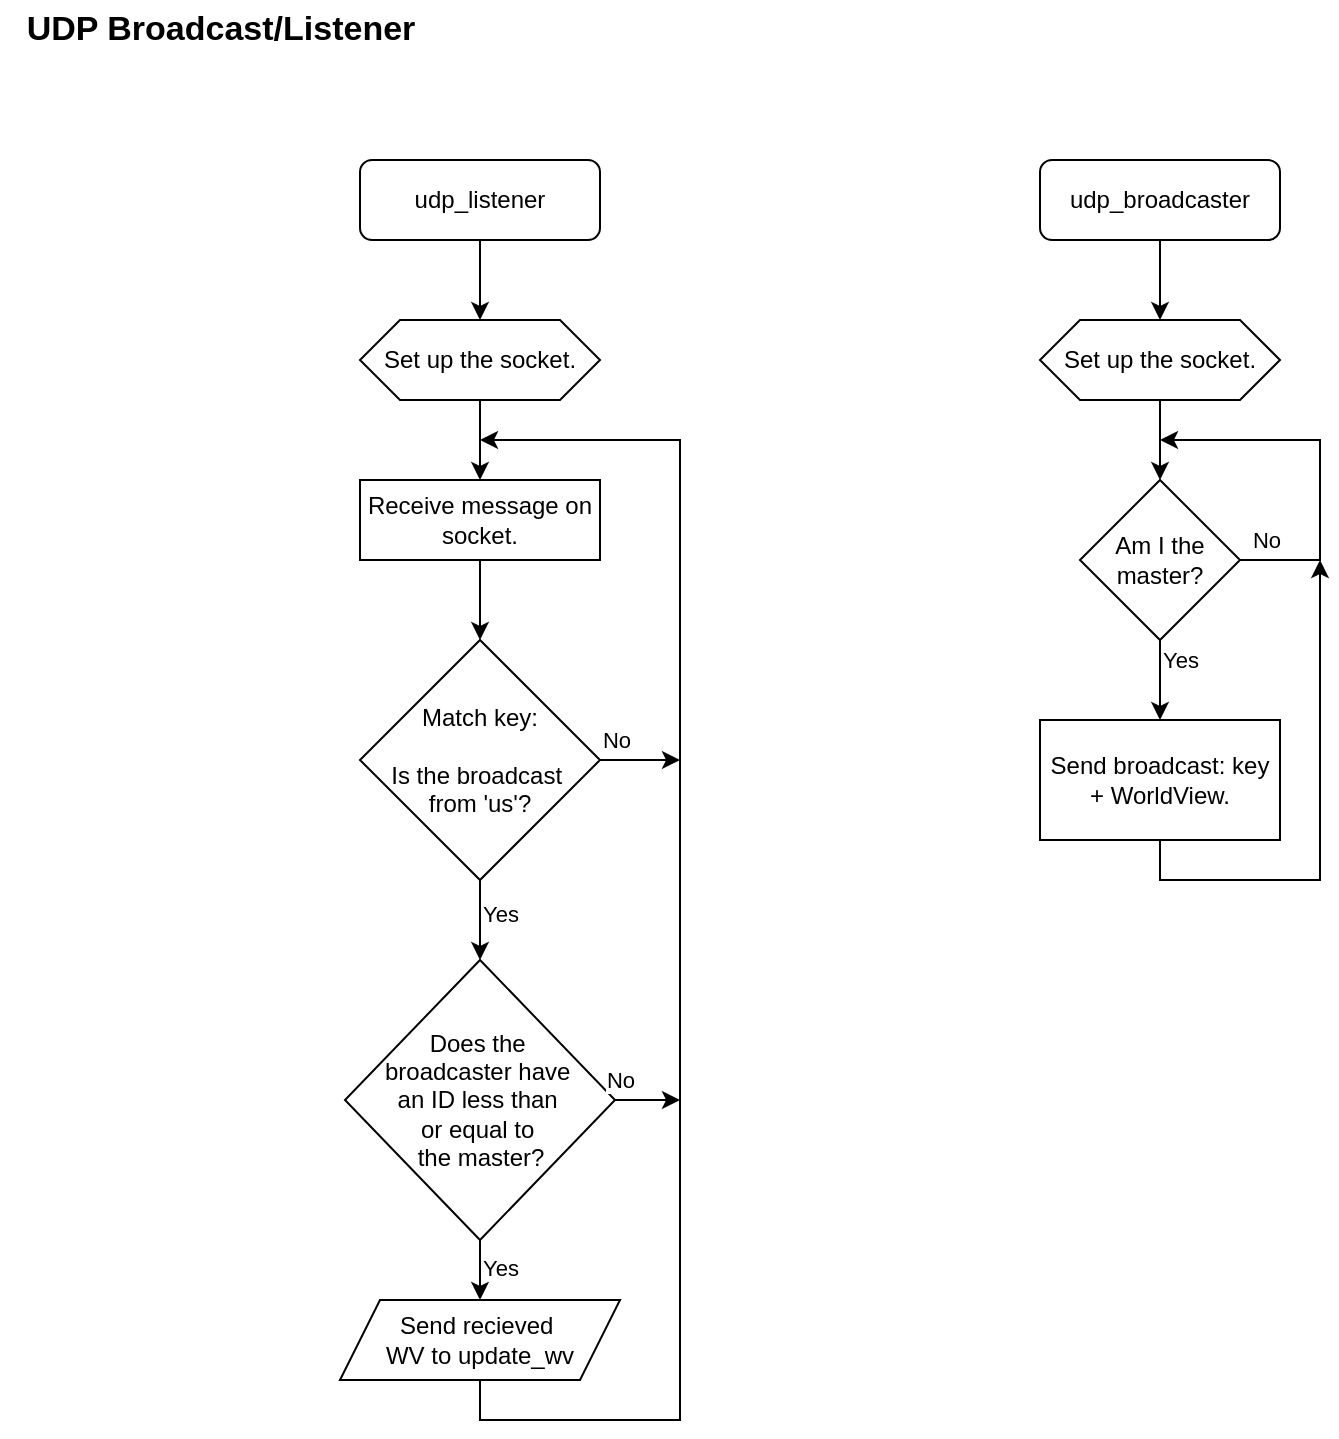 <mxfile version="26.0.9" pages="7">
  <diagram id="73IL2_rmbeBawdAWK9Hk" name="UDP_broadcast">
    <mxGraphModel dx="1434" dy="-256" grid="1" gridSize="10" guides="1" tooltips="1" connect="1" arrows="1" fold="1" page="1" pageScale="1" pageWidth="850" pageHeight="1100" math="0" shadow="0">
      <root>
        <mxCell id="0" />
        <mxCell id="1" parent="0" />
        <mxCell id="Xi26tniJu_gn4zGZqMe1-1" value="&lt;span style=&quot;font-size: 17px;&quot;&gt;&lt;b&gt;UDP Broadcast/Listener&lt;/b&gt;&lt;/span&gt;" style="text;html=1;align=center;verticalAlign=middle;resizable=0;points=[];autosize=1;strokeColor=none;fillColor=none;" parent="1" vertex="1">
          <mxGeometry y="1160" width="220" height="30" as="geometry" />
        </mxCell>
        <mxCell id="Xi26tniJu_gn4zGZqMe1-2" value="udp_listener" style="rounded=1;whiteSpace=wrap;html=1;" parent="1" vertex="1">
          <mxGeometry x="180" y="1240" width="120" height="40" as="geometry" />
        </mxCell>
        <mxCell id="Xi26tniJu_gn4zGZqMe1-3" value="Set up the socket." style="shape=hexagon;perimeter=hexagonPerimeter2;whiteSpace=wrap;html=1;fixedSize=1;" parent="1" vertex="1">
          <mxGeometry x="180" y="1320" width="120" height="40" as="geometry" />
        </mxCell>
        <mxCell id="Xi26tniJu_gn4zGZqMe1-4" value="Receive message on socket." style="rounded=0;whiteSpace=wrap;html=1;" parent="1" vertex="1">
          <mxGeometry x="180" y="1400" width="120" height="40" as="geometry" />
        </mxCell>
        <mxCell id="Xi26tniJu_gn4zGZqMe1-5" value="Match key:&lt;br data-end=&quot;13&quot; data-start=&quot;10&quot;&gt;&lt;br/&gt;Is the broadcast&amp;nbsp;&lt;div&gt;from &#39;us&#39;?&lt;/div&gt;" style="rhombus;whiteSpace=wrap;html=1;" parent="1" vertex="1">
          <mxGeometry x="180" y="1480" width="120" height="120" as="geometry" />
        </mxCell>
        <mxCell id="Xi26tniJu_gn4zGZqMe1-8" value="Does the&amp;nbsp;&lt;div&gt;broadcaster have&amp;nbsp;&lt;/div&gt;&lt;div&gt;an ID less than&amp;nbsp;&lt;/div&gt;&lt;div&gt;or equal to&amp;nbsp;&lt;/div&gt;&lt;div&gt;the master?&lt;/div&gt;" style="rhombus;whiteSpace=wrap;html=1;" parent="1" vertex="1">
          <mxGeometry x="172.5" y="1640" width="135" height="140" as="geometry" />
        </mxCell>
        <mxCell id="Xi26tniJu_gn4zGZqMe1-9" value="Send recieved&amp;nbsp;&lt;div&gt;WV to&lt;span style=&quot;background-color: transparent; color: light-dark(rgb(0, 0, 0), rgb(255, 255, 255));&quot;&gt;&amp;nbsp;update_wv&lt;/span&gt;&lt;/div&gt;" style="shape=parallelogram;perimeter=parallelogramPerimeter;whiteSpace=wrap;html=1;fixedSize=1;" parent="1" vertex="1">
          <mxGeometry x="170" y="1810" width="140" height="40" as="geometry" />
        </mxCell>
        <mxCell id="Xi26tniJu_gn4zGZqMe1-10" value="" style="endArrow=classic;html=1;rounded=0;exitX=0.5;exitY=1;exitDx=0;exitDy=0;" parent="1" source="Xi26tniJu_gn4zGZqMe1-2" target="Xi26tniJu_gn4zGZqMe1-3" edge="1">
          <mxGeometry width="50" height="50" relative="1" as="geometry">
            <mxPoint x="270" y="1440" as="sourcePoint" />
            <mxPoint x="320" y="1390" as="targetPoint" />
          </mxGeometry>
        </mxCell>
        <mxCell id="Xi26tniJu_gn4zGZqMe1-11" value="" style="endArrow=classic;html=1;rounded=0;exitX=0.5;exitY=1;exitDx=0;exitDy=0;entryX=0.5;entryY=0;entryDx=0;entryDy=0;" parent="1" source="Xi26tniJu_gn4zGZqMe1-3" target="Xi26tniJu_gn4zGZqMe1-4" edge="1">
          <mxGeometry width="50" height="50" relative="1" as="geometry">
            <mxPoint x="270" y="1440" as="sourcePoint" />
            <mxPoint x="320" y="1390" as="targetPoint" />
          </mxGeometry>
        </mxCell>
        <mxCell id="Xi26tniJu_gn4zGZqMe1-12" value="" style="endArrow=classic;html=1;rounded=0;exitX=0.5;exitY=1;exitDx=0;exitDy=0;entryX=0.5;entryY=0;entryDx=0;entryDy=0;" parent="1" source="Xi26tniJu_gn4zGZqMe1-4" target="Xi26tniJu_gn4zGZqMe1-5" edge="1">
          <mxGeometry width="50" height="50" relative="1" as="geometry">
            <mxPoint x="270" y="1580" as="sourcePoint" />
            <mxPoint x="320" y="1530" as="targetPoint" />
          </mxGeometry>
        </mxCell>
        <mxCell id="Xi26tniJu_gn4zGZqMe1-15" value="" style="endArrow=classic;html=1;rounded=0;exitX=0.5;exitY=1;exitDx=0;exitDy=0;entryX=0.5;entryY=0;entryDx=0;entryDy=0;" parent="1" source="Xi26tniJu_gn4zGZqMe1-5" edge="1">
          <mxGeometry width="50" height="50" relative="1" as="geometry">
            <mxPoint x="270" y="1650" as="sourcePoint" />
            <mxPoint x="240" y="1640" as="targetPoint" />
          </mxGeometry>
        </mxCell>
        <mxCell id="Xi26tniJu_gn4zGZqMe1-16" value="Yes" style="edgeLabel;html=1;align=center;verticalAlign=middle;resizable=0;points=[];" parent="Xi26tniJu_gn4zGZqMe1-15" vertex="1" connectable="0">
          <mxGeometry x="-0.169" y="-1" relative="1" as="geometry">
            <mxPoint x="11" as="offset" />
          </mxGeometry>
        </mxCell>
        <mxCell id="Xi26tniJu_gn4zGZqMe1-22" value="" style="endArrow=classic;html=1;rounded=0;exitX=0.5;exitY=1;exitDx=0;exitDy=0;entryX=0.5;entryY=0;entryDx=0;entryDy=0;" parent="1" source="Xi26tniJu_gn4zGZqMe1-8" target="Xi26tniJu_gn4zGZqMe1-9" edge="1">
          <mxGeometry width="50" height="50" relative="1" as="geometry">
            <mxPoint x="270" y="1760" as="sourcePoint" />
            <mxPoint x="320" y="1710" as="targetPoint" />
          </mxGeometry>
        </mxCell>
        <mxCell id="Xi26tniJu_gn4zGZqMe1-23" value="Yes" style="edgeLabel;html=1;align=center;verticalAlign=middle;resizable=0;points=[];" parent="Xi26tniJu_gn4zGZqMe1-22" vertex="1" connectable="0">
          <mxGeometry x="-0.1" y="1" relative="1" as="geometry">
            <mxPoint x="9" as="offset" />
          </mxGeometry>
        </mxCell>
        <mxCell id="Xi26tniJu_gn4zGZqMe1-26" value="" style="endArrow=classic;html=1;rounded=0;exitX=0.5;exitY=1;exitDx=0;exitDy=0;" parent="1" source="Xi26tniJu_gn4zGZqMe1-9" edge="1">
          <mxGeometry width="50" height="50" relative="1" as="geometry">
            <mxPoint x="270" y="1760" as="sourcePoint" />
            <mxPoint x="240" y="1380" as="targetPoint" />
            <Array as="points">
              <mxPoint x="240" y="1870" />
              <mxPoint x="340" y="1870" />
              <mxPoint x="340" y="1770" />
              <mxPoint x="340" y="1750" />
              <mxPoint x="340" y="1730" />
              <mxPoint x="340" y="1380" />
            </Array>
          </mxGeometry>
        </mxCell>
        <mxCell id="Xi26tniJu_gn4zGZqMe1-27" value="udp_broadcaster" style="rounded=1;whiteSpace=wrap;html=1;" parent="1" vertex="1">
          <mxGeometry x="520" y="1240" width="120" height="40" as="geometry" />
        </mxCell>
        <mxCell id="Xi26tniJu_gn4zGZqMe1-28" value="Set up the socket." style="shape=hexagon;perimeter=hexagonPerimeter2;whiteSpace=wrap;html=1;fixedSize=1;" parent="1" vertex="1">
          <mxGeometry x="520" y="1320" width="120" height="40" as="geometry" />
        </mxCell>
        <mxCell id="Xi26tniJu_gn4zGZqMe1-29" value="" style="endArrow=classic;html=1;rounded=0;exitX=0.5;exitY=1;exitDx=0;exitDy=0;" parent="1" target="Xi26tniJu_gn4zGZqMe1-28" edge="1">
          <mxGeometry width="50" height="50" relative="1" as="geometry">
            <mxPoint x="580" y="1280" as="sourcePoint" />
            <mxPoint x="660" y="1390" as="targetPoint" />
          </mxGeometry>
        </mxCell>
        <mxCell id="Xi26tniJu_gn4zGZqMe1-30" value="" style="endArrow=classic;html=1;rounded=0;exitX=0.5;exitY=1;exitDx=0;exitDy=0;entryX=0.5;entryY=0;entryDx=0;entryDy=0;" parent="1" source="Xi26tniJu_gn4zGZqMe1-28" edge="1">
          <mxGeometry width="50" height="50" relative="1" as="geometry">
            <mxPoint x="610" y="1440" as="sourcePoint" />
            <mxPoint x="580" y="1400" as="targetPoint" />
          </mxGeometry>
        </mxCell>
        <mxCell id="Xi26tniJu_gn4zGZqMe1-31" value="Am I the master?" style="rhombus;whiteSpace=wrap;html=1;" parent="1" vertex="1">
          <mxGeometry x="540" y="1400" width="80" height="80" as="geometry" />
        </mxCell>
        <mxCell id="Xi26tniJu_gn4zGZqMe1-32" value="" style="endArrow=classic;html=1;rounded=0;exitX=1;exitY=0.5;exitDx=0;exitDy=0;" parent="1" source="Xi26tniJu_gn4zGZqMe1-31" edge="1">
          <mxGeometry width="50" height="50" relative="1" as="geometry">
            <mxPoint x="270" y="1480" as="sourcePoint" />
            <mxPoint x="580" y="1380" as="targetPoint" />
            <Array as="points">
              <mxPoint x="660" y="1440" />
              <mxPoint x="660" y="1380" />
            </Array>
          </mxGeometry>
        </mxCell>
        <mxCell id="Xi26tniJu_gn4zGZqMe1-33" value="No" style="edgeLabel;html=1;align=center;verticalAlign=middle;resizable=0;points=[];" parent="Xi26tniJu_gn4zGZqMe1-32" vertex="1" connectable="0">
          <mxGeometry x="-0.861" y="3" relative="1" as="geometry">
            <mxPoint y="-7" as="offset" />
          </mxGeometry>
        </mxCell>
        <mxCell id="Xi26tniJu_gn4zGZqMe1-34" value="Send broadcast: key + WorldView." style="rounded=0;whiteSpace=wrap;html=1;" parent="1" vertex="1">
          <mxGeometry x="520" y="1520" width="120" height="60" as="geometry" />
        </mxCell>
        <mxCell id="Xi26tniJu_gn4zGZqMe1-35" value="" style="endArrow=classic;html=1;rounded=0;exitX=0.5;exitY=1;exitDx=0;exitDy=0;entryX=0.5;entryY=0;entryDx=0;entryDy=0;" parent="1" source="Xi26tniJu_gn4zGZqMe1-31" target="Xi26tniJu_gn4zGZqMe1-34" edge="1">
          <mxGeometry width="50" height="50" relative="1" as="geometry">
            <mxPoint x="270" y="1570" as="sourcePoint" />
            <mxPoint x="320" y="1520" as="targetPoint" />
          </mxGeometry>
        </mxCell>
        <mxCell id="Xi26tniJu_gn4zGZqMe1-36" value="Yes" style="edgeLabel;html=1;align=center;verticalAlign=middle;resizable=0;points=[];" parent="Xi26tniJu_gn4zGZqMe1-35" vertex="1" connectable="0">
          <mxGeometry x="-0.35" relative="1" as="geometry">
            <mxPoint x="10" y="-3" as="offset" />
          </mxGeometry>
        </mxCell>
        <mxCell id="Xi26tniJu_gn4zGZqMe1-37" value="" style="endArrow=classic;html=1;rounded=0;exitX=0.5;exitY=1;exitDx=0;exitDy=0;" parent="1" source="Xi26tniJu_gn4zGZqMe1-34" edge="1">
          <mxGeometry width="50" height="50" relative="1" as="geometry">
            <mxPoint x="270" y="1570" as="sourcePoint" />
            <mxPoint x="660" y="1440" as="targetPoint" />
            <Array as="points">
              <mxPoint x="580" y="1600" />
              <mxPoint x="660" y="1600" />
            </Array>
          </mxGeometry>
        </mxCell>
        <mxCell id="lPNPa4-dEB9GmvS_hwLv-1" value="" style="endArrow=classic;html=1;rounded=0;exitX=1;exitY=0.5;exitDx=0;exitDy=0;" parent="1" source="Xi26tniJu_gn4zGZqMe1-5" edge="1">
          <mxGeometry width="50" height="50" relative="1" as="geometry">
            <mxPoint x="800" y="1540" as="sourcePoint" />
            <mxPoint x="340" y="1540" as="targetPoint" />
          </mxGeometry>
        </mxCell>
        <mxCell id="lPNPa4-dEB9GmvS_hwLv-2" value="No" style="edgeLabel;html=1;align=center;verticalAlign=middle;resizable=0;points=[];" parent="lPNPa4-dEB9GmvS_hwLv-1" vertex="1" connectable="0">
          <mxGeometry x="-0.4" y="-1" relative="1" as="geometry">
            <mxPoint x="-4" y="-11" as="offset" />
          </mxGeometry>
        </mxCell>
        <mxCell id="lPNPa4-dEB9GmvS_hwLv-3" value="" style="endArrow=classic;html=1;rounded=0;exitX=1;exitY=0.5;exitDx=0;exitDy=0;" parent="1" source="Xi26tniJu_gn4zGZqMe1-8" edge="1">
          <mxGeometry width="50" height="50" relative="1" as="geometry">
            <mxPoint x="800" y="1540" as="sourcePoint" />
            <mxPoint x="340" y="1710" as="targetPoint" />
          </mxGeometry>
        </mxCell>
        <mxCell id="lPNPa4-dEB9GmvS_hwLv-4" value="No" style="edgeLabel;html=1;align=center;verticalAlign=middle;resizable=0;points=[];" parent="lPNPa4-dEB9GmvS_hwLv-3" vertex="1" connectable="0">
          <mxGeometry x="0.015" relative="1" as="geometry">
            <mxPoint x="-14" y="-10" as="offset" />
          </mxGeometry>
        </mxCell>
      </root>
    </mxGraphModel>
  </diagram>
  <diagram id="zH-Qm-QfhUOvnVWuAgdf" name="Broadcast_direct">
    <mxGraphModel dx="1434" dy="844" grid="1" gridSize="10" guides="1" tooltips="1" connect="1" arrows="1" fold="1" page="1" pageScale="1" pageWidth="850" pageHeight="1100" math="0" shadow="0">
      <root>
        <mxCell id="0" />
        <mxCell id="1" parent="0" />
        <mxCell id="fQ4PMzPsjyakON9GJ-qc-1" value="&lt;b style=&quot;font-size: 17px;&quot;&gt;UDP Direct:&lt;/b&gt;" style="text;html=1;align=center;verticalAlign=middle;resizable=0;points=[];autosize=1;strokeColor=none;fillColor=none;" parent="1" vertex="1">
          <mxGeometry x="10" y="50" width="120" height="30" as="geometry" />
        </mxCell>
        <mxCell id="fQ4PMzPsjyakON9GJ-qc-2" value="&lt;font style=&quot;font-size: 14px;&quot;&gt;&lt;b&gt;&lt;i&gt;Pub interface:&lt;/i&gt;&lt;/b&gt;&lt;/font&gt;" style="text;html=1;align=center;verticalAlign=middle;resizable=0;points=[];autosize=1;strokeColor=none;fillColor=none;" parent="1" vertex="1">
          <mxGeometry x="40" y="128" width="120" height="30" as="geometry" />
        </mxCell>
        <mxCell id="Ml3P7i7gyx2eKJ2GExXX-1" value="start_direct_udp_network" style="rounded=1;whiteSpace=wrap;html=1;" parent="1" vertex="1">
          <mxGeometry x="240" y="158" width="160" height="40" as="geometry" />
        </mxCell>
        <mxCell id="gFKD3XbvqpVhjxw8DSWr-1" value="Set up the socket." style="shape=hexagon;perimeter=hexagonPerimeter2;whiteSpace=wrap;html=1;fixedSize=1;" parent="1" vertex="1">
          <mxGeometry x="260" y="240" width="120" height="40" as="geometry" />
        </mxCell>
        <mxCell id="gFKD3XbvqpVhjxw8DSWr-2" value="" style="endArrow=classic;html=1;rounded=0;exitX=0.5;exitY=1;exitDx=0;exitDy=0;" parent="1" source="Ml3P7i7gyx2eKJ2GExXX-1" target="gFKD3XbvqpVhjxw8DSWr-1" edge="1">
          <mxGeometry width="50" height="50" relative="1" as="geometry">
            <mxPoint x="350" y="210" as="sourcePoint" />
            <mxPoint x="400" y="310" as="targetPoint" />
          </mxGeometry>
        </mxCell>
        <mxCell id="gFKD3XbvqpVhjxw8DSWr-3" value="" style="endArrow=classic;html=1;rounded=0;exitX=0.5;exitY=1;exitDx=0;exitDy=0;entryX=0.5;entryY=0;entryDx=0;entryDy=0;" parent="1" source="gFKD3XbvqpVhjxw8DSWr-1" edge="1">
          <mxGeometry width="50" height="50" relative="1" as="geometry">
            <mxPoint x="350" y="360" as="sourcePoint" />
            <mxPoint x="320" y="320" as="targetPoint" />
          </mxGeometry>
        </mxCell>
        <mxCell id="pD5ZsoSiAsr_GgOBlDsF-2" value="See * : While master&lt;div&gt;Handle slave messages&lt;/div&gt;" style="rounded=0;whiteSpace=wrap;html=1;" parent="1" vertex="1">
          <mxGeometry x="240" y="320" width="160" height="40" as="geometry" />
        </mxCell>
        <mxCell id="pD5ZsoSiAsr_GgOBlDsF-3" value="" style="endArrow=classic;html=1;rounded=0;exitX=0.5;exitY=1;exitDx=0;exitDy=0;" parent="1" source="pD5ZsoSiAsr_GgOBlDsF-2" edge="1">
          <mxGeometry width="50" height="50" relative="1" as="geometry">
            <mxPoint x="400" y="350" as="sourcePoint" />
            <mxPoint x="320" y="400" as="targetPoint" />
          </mxGeometry>
        </mxCell>
        <mxCell id="fLU2M-Trf-7MaLwoEei0-1" value="Await" style="edgeLabel;html=1;align=center;verticalAlign=middle;resizable=0;points=[];" parent="pD5ZsoSiAsr_GgOBlDsF-3" vertex="1" connectable="0">
          <mxGeometry x="0.041" y="1" relative="1" as="geometry">
            <mxPoint x="19" y="-11" as="offset" />
          </mxGeometry>
        </mxCell>
        <mxCell id="pD5ZsoSiAsr_GgOBlDsF-4" value="See ** : While slave&lt;div&gt;Send messages&lt;/div&gt;" style="rounded=0;whiteSpace=wrap;html=1;" parent="1" vertex="1">
          <mxGeometry x="240" y="400" width="160" height="40" as="geometry" />
        </mxCell>
        <mxCell id="pD5ZsoSiAsr_GgOBlDsF-5" value="" style="endArrow=classic;html=1;rounded=0;exitX=0.5;exitY=1;exitDx=0;exitDy=0;" parent="1" source="pD5ZsoSiAsr_GgOBlDsF-4" edge="1">
          <mxGeometry width="50" height="50" relative="1" as="geometry">
            <mxPoint x="400" y="450" as="sourcePoint" />
            <mxPoint x="320" y="300" as="targetPoint" />
            <Array as="points">
              <mxPoint x="320" y="480" />
              <mxPoint x="440" y="480" />
              <mxPoint x="440" y="300" />
            </Array>
          </mxGeometry>
        </mxCell>
        <mxCell id="fLU2M-Trf-7MaLwoEei0-2" value="Await" style="edgeLabel;html=1;align=center;verticalAlign=middle;resizable=0;points=[];" parent="pD5ZsoSiAsr_GgOBlDsF-5" vertex="1" connectable="0">
          <mxGeometry x="-0.934" y="-3" relative="1" as="geometry">
            <mxPoint x="23" as="offset" />
          </mxGeometry>
        </mxCell>
        <mxCell id="pD5ZsoSiAsr_GgOBlDsF-7" value="*" style="rounded=1;whiteSpace=wrap;html=1;" parent="1" vertex="1">
          <mxGeometry x="260" y="640" width="120" height="40" as="geometry" />
        </mxCell>
        <mxCell id="pD5ZsoSiAsr_GgOBlDsF-8" value="Am I&lt;div&gt;currently the&lt;/div&gt;&lt;div&gt;master?&lt;/div&gt;" style="rhombus;whiteSpace=wrap;html=1;" parent="1" vertex="1">
          <mxGeometry x="120" y="760" width="80" height="80" as="geometry" />
        </mxCell>
        <mxCell id="pD5ZsoSiAsr_GgOBlDsF-9" value="" style="endArrow=classic;html=1;rounded=0;exitX=0.5;exitY=1;exitDx=0;exitDy=0;" parent="1" source="pD5ZsoSiAsr_GgOBlDsF-7" edge="1">
          <mxGeometry width="50" height="50" relative="1" as="geometry">
            <mxPoint x="540" y="760" as="sourcePoint" />
            <mxPoint x="320" y="710" as="targetPoint" />
          </mxGeometry>
        </mxCell>
        <mxCell id="pD5ZsoSiAsr_GgOBlDsF-10" value="" style="endArrow=classic;html=1;rounded=0;" parent="1" source="pD5ZsoSiAsr_GgOBlDsF-8" edge="1">
          <mxGeometry width="50" height="50" relative="1" as="geometry">
            <mxPoint x="380" y="860" as="sourcePoint" />
            <mxPoint x="230" y="800" as="targetPoint" />
          </mxGeometry>
        </mxCell>
        <mxCell id="pD5ZsoSiAsr_GgOBlDsF-11" value="No" style="edgeLabel;html=1;align=center;verticalAlign=middle;resizable=0;points=[];" parent="pD5ZsoSiAsr_GgOBlDsF-10" vertex="1" connectable="0">
          <mxGeometry x="-0.133" y="-2" relative="1" as="geometry">
            <mxPoint x="-3" y="-12" as="offset" />
          </mxGeometry>
        </mxCell>
        <mxCell id="pD5ZsoSiAsr_GgOBlDsF-12" value="Return" style="shape=parallelogram;perimeter=parallelogramPerimeter;whiteSpace=wrap;html=1;fixedSize=1;" parent="1" vertex="1">
          <mxGeometry x="220" y="785" width="80" height="30" as="geometry" />
        </mxCell>
        <mxCell id="pD5ZsoSiAsr_GgOBlDsF-13" value="Yes" style="endArrow=classic;html=1;rounded=0;exitX=0.5;exitY=1;exitDx=0;exitDy=0;" parent="1" source="pD5ZsoSiAsr_GgOBlDsF-8" edge="1">
          <mxGeometry x="-0.5" y="10" width="50" height="50" relative="1" as="geometry">
            <mxPoint x="380" y="860" as="sourcePoint" />
            <mxPoint x="160" y="880" as="targetPoint" />
            <mxPoint as="offset" />
          </mxGeometry>
        </mxCell>
        <mxCell id="pD5ZsoSiAsr_GgOBlDsF-14" value="" style="endArrow=none;html=1;rounded=0;" parent="1" edge="1">
          <mxGeometry width="50" height="50" relative="1" as="geometry">
            <mxPoint x="120" y="710" as="sourcePoint" />
            <mxPoint x="520" y="710" as="targetPoint" />
          </mxGeometry>
        </mxCell>
        <mxCell id="pD5ZsoSiAsr_GgOBlDsF-15" value="" style="endArrow=none;html=1;rounded=0;" parent="1" edge="1">
          <mxGeometry width="50" height="50" relative="1" as="geometry">
            <mxPoint x="120" y="720" as="sourcePoint" />
            <mxPoint x="520" y="720" as="targetPoint" />
          </mxGeometry>
        </mxCell>
        <mxCell id="pD5ZsoSiAsr_GgOBlDsF-16" value="" style="endArrow=classic;html=1;rounded=0;" parent="1" target="pD5ZsoSiAsr_GgOBlDsF-8" edge="1">
          <mxGeometry width="50" height="50" relative="1" as="geometry">
            <mxPoint x="160" y="720" as="sourcePoint" />
            <mxPoint x="410" y="730" as="targetPoint" />
          </mxGeometry>
        </mxCell>
        <mxCell id="pD5ZsoSiAsr_GgOBlDsF-17" value="Am I&lt;div&gt;currently the&lt;/div&gt;&lt;div&gt;master?&lt;/div&gt;" style="rhombus;whiteSpace=wrap;html=1;" parent="1" vertex="1">
          <mxGeometry x="440" y="760" width="80" height="80" as="geometry" />
        </mxCell>
        <mxCell id="pD5ZsoSiAsr_GgOBlDsF-18" value="" style="endArrow=classic;html=1;rounded=0;" parent="1" source="pD5ZsoSiAsr_GgOBlDsF-17" edge="1">
          <mxGeometry width="50" height="50" relative="1" as="geometry">
            <mxPoint x="700" y="860" as="sourcePoint" />
            <mxPoint x="550" y="800" as="targetPoint" />
          </mxGeometry>
        </mxCell>
        <mxCell id="pD5ZsoSiAsr_GgOBlDsF-19" value="No" style="edgeLabel;html=1;align=center;verticalAlign=middle;resizable=0;points=[];" parent="pD5ZsoSiAsr_GgOBlDsF-18" vertex="1" connectable="0">
          <mxGeometry x="-0.133" y="-2" relative="1" as="geometry">
            <mxPoint x="-3" y="-12" as="offset" />
          </mxGeometry>
        </mxCell>
        <mxCell id="pD5ZsoSiAsr_GgOBlDsF-20" value="Return" style="shape=parallelogram;perimeter=parallelogramPerimeter;whiteSpace=wrap;html=1;fixedSize=1;" parent="1" vertex="1">
          <mxGeometry x="540" y="785" width="80" height="30" as="geometry" />
        </mxCell>
        <mxCell id="pD5ZsoSiAsr_GgOBlDsF-21" value="Yes" style="endArrow=classic;html=1;rounded=0;exitX=0.5;exitY=1;exitDx=0;exitDy=0;" parent="1" source="pD5ZsoSiAsr_GgOBlDsF-17" edge="1">
          <mxGeometry x="-0.5" y="10" width="50" height="50" relative="1" as="geometry">
            <mxPoint x="700" y="860" as="sourcePoint" />
            <mxPoint x="480" y="880" as="targetPoint" />
            <mxPoint as="offset" />
          </mxGeometry>
        </mxCell>
        <mxCell id="pD5ZsoSiAsr_GgOBlDsF-22" value="" style="endArrow=classic;html=1;rounded=0;" parent="1" target="pD5ZsoSiAsr_GgOBlDsF-17" edge="1">
          <mxGeometry width="50" height="50" relative="1" as="geometry">
            <mxPoint x="480" y="720" as="sourcePoint" />
            <mxPoint x="730" y="730" as="targetPoint" />
          </mxGeometry>
        </mxCell>
        <mxCell id="pD5ZsoSiAsr_GgOBlDsF-23" value="Remove inactive slave-states. Signal the removal." style="rounded=0;whiteSpace=wrap;html=1;" parent="1" vertex="1">
          <mxGeometry x="420" y="920" width="120" height="40" as="geometry" />
        </mxCell>
        <mxCell id="pD5ZsoSiAsr_GgOBlDsF-24" value="" style="endArrow=classic;html=1;rounded=0;exitX=0.5;exitY=1;exitDx=0;exitDy=0;" parent="1" source="pD5ZsoSiAsr_GgOBlDsF-23" edge="1">
          <mxGeometry width="50" height="50" relative="1" as="geometry">
            <mxPoint x="330" y="970" as="sourcePoint" />
            <mxPoint x="480" y="740" as="targetPoint" />
            <Array as="points">
              <mxPoint x="480" y="1000" />
              <mxPoint x="400" y="1000" />
              <mxPoint x="400" y="740" />
            </Array>
          </mxGeometry>
        </mxCell>
        <mxCell id="pD5ZsoSiAsr_GgOBlDsF-25" value="sleep" style="rounded=0;whiteSpace=wrap;html=1;" parent="1" vertex="1">
          <mxGeometry x="455" y="880" width="50" height="20" as="geometry" />
        </mxCell>
        <mxCell id="pD5ZsoSiAsr_GgOBlDsF-26" value="" style="endArrow=classic;html=1;rounded=0;exitX=0.5;exitY=1;exitDx=0;exitDy=0;entryX=0.5;entryY=0;entryDx=0;entryDy=0;" parent="1" source="pD5ZsoSiAsr_GgOBlDsF-25" target="pD5ZsoSiAsr_GgOBlDsF-23" edge="1">
          <mxGeometry width="50" height="50" relative="1" as="geometry">
            <mxPoint x="330" y="930" as="sourcePoint" />
            <mxPoint x="380" y="880" as="targetPoint" />
          </mxGeometry>
        </mxCell>
        <mxCell id="pD5ZsoSiAsr_GgOBlDsF-27" value="Recieve msg from slave" style="rounded=0;whiteSpace=wrap;html=1;" parent="1" vertex="1">
          <mxGeometry x="100" y="880" width="120" height="40" as="geometry" />
        </mxCell>
        <mxCell id="pD5ZsoSiAsr_GgOBlDsF-28" value="" style="endArrow=classic;html=1;rounded=0;exitX=0.5;exitY=1;exitDx=0;exitDy=0;" parent="1" source="pD5ZsoSiAsr_GgOBlDsF-27" edge="1">
          <mxGeometry width="50" height="50" relative="1" as="geometry">
            <mxPoint x="390" y="900" as="sourcePoint" />
            <mxPoint x="160" y="960" as="targetPoint" />
          </mxGeometry>
        </mxCell>
        <mxCell id="pD5ZsoSiAsr_GgOBlDsF-29" value="Update slave-states, send acks, and/or ignore based on the sequence nr." style="rounded=0;whiteSpace=wrap;html=1;" parent="1" vertex="1">
          <mxGeometry x="100" y="960" width="120" height="60" as="geometry" />
        </mxCell>
        <mxCell id="pD5ZsoSiAsr_GgOBlDsF-30" value="" style="endArrow=classic;html=1;rounded=0;exitX=0.5;exitY=1;exitDx=0;exitDy=0;" parent="1" source="pD5ZsoSiAsr_GgOBlDsF-29" edge="1">
          <mxGeometry width="50" height="50" relative="1" as="geometry">
            <mxPoint x="390" y="820" as="sourcePoint" />
            <mxPoint x="160" y="740" as="targetPoint" />
            <Array as="points">
              <mxPoint x="160" y="1040" />
              <mxPoint x="80" y="1040" />
              <mxPoint x="80" y="740" />
            </Array>
          </mxGeometry>
        </mxCell>
        <mxCell id="pD5ZsoSiAsr_GgOBlDsF-31" value="**" style="rounded=1;whiteSpace=wrap;html=1;" parent="1" vertex="1">
          <mxGeometry x="260" y="1160" width="120" height="40" as="geometry" />
        </mxCell>
        <mxCell id="pD5ZsoSiAsr_GgOBlDsF-32" value="" style="endArrow=classic;html=1;rounded=0;exitX=0.5;exitY=1;exitDx=0;exitDy=0;" parent="1" source="pD5ZsoSiAsr_GgOBlDsF-31" edge="1">
          <mxGeometry width="50" height="50" relative="1" as="geometry">
            <mxPoint x="540" y="1280" as="sourcePoint" />
            <mxPoint x="320" y="1230" as="targetPoint" />
          </mxGeometry>
        </mxCell>
        <mxCell id="pD5ZsoSiAsr_GgOBlDsF-33" value="Am I&lt;div&gt;currently a&lt;/div&gt;&lt;div&gt;slave?&lt;/div&gt;" style="rhombus;whiteSpace=wrap;html=1;" parent="1" vertex="1">
          <mxGeometry x="280" y="1230" width="80" height="80" as="geometry" />
        </mxCell>
        <mxCell id="pD5ZsoSiAsr_GgOBlDsF-34" value="" style="endArrow=classic;html=1;rounded=0;" parent="1" source="pD5ZsoSiAsr_GgOBlDsF-33" edge="1">
          <mxGeometry width="50" height="50" relative="1" as="geometry">
            <mxPoint x="540" y="1330" as="sourcePoint" />
            <mxPoint x="390" y="1270" as="targetPoint" />
          </mxGeometry>
        </mxCell>
        <mxCell id="pD5ZsoSiAsr_GgOBlDsF-35" value="No" style="edgeLabel;html=1;align=center;verticalAlign=middle;resizable=0;points=[];" parent="pD5ZsoSiAsr_GgOBlDsF-34" vertex="1" connectable="0">
          <mxGeometry x="-0.133" y="-2" relative="1" as="geometry">
            <mxPoint x="-3" y="-12" as="offset" />
          </mxGeometry>
        </mxCell>
        <mxCell id="pD5ZsoSiAsr_GgOBlDsF-36" value="Return" style="shape=parallelogram;perimeter=parallelogramPerimeter;whiteSpace=wrap;html=1;fixedSize=1;" parent="1" vertex="1">
          <mxGeometry x="380" y="1255" width="80" height="30" as="geometry" />
        </mxCell>
        <mxCell id="pD5ZsoSiAsr_GgOBlDsF-37" value="Yes" style="endArrow=classic;html=1;rounded=0;exitX=0.5;exitY=1;exitDx=0;exitDy=0;" parent="1" source="pD5ZsoSiAsr_GgOBlDsF-33" edge="1">
          <mxGeometry x="-0.5" y="10" width="50" height="50" relative="1" as="geometry">
            <mxPoint x="540" y="1330" as="sourcePoint" />
            <mxPoint x="320" y="1350" as="targetPoint" />
            <mxPoint as="offset" />
          </mxGeometry>
        </mxCell>
        <mxCell id="pD5ZsoSiAsr_GgOBlDsF-39" value="Create message to send based on the latest WorldView and sequence n." style="rounded=0;whiteSpace=wrap;html=1;" parent="1" vertex="1">
          <mxGeometry x="240" y="1350" width="160" height="50" as="geometry" />
        </mxCell>
        <mxCell id="pD5ZsoSiAsr_GgOBlDsF-41" value="" style="endArrow=classic;html=1;rounded=0;exitX=0.5;exitY=1;exitDx=0;exitDy=0;entryX=0.5;entryY=0;entryDx=0;entryDy=0;" parent="1" source="pD5ZsoSiAsr_GgOBlDsF-46" target="pD5ZsoSiAsr_GgOBlDsF-55" edge="1">
          <mxGeometry width="50" height="50" relative="1" as="geometry">
            <mxPoint x="330" y="1470" as="sourcePoint" />
            <mxPoint x="240" y="1530" as="targetPoint" />
            <Array as="points">
              <mxPoint x="320" y="1500" />
              <mxPoint x="240" y="1500" />
            </Array>
          </mxGeometry>
        </mxCell>
        <mxCell id="pD5ZsoSiAsr_GgOBlDsF-44" value="Sequence num.&lt;div&gt;ack recieved&lt;/div&gt;" style="edgeLabel;html=1;align=center;verticalAlign=middle;resizable=0;points=[];" parent="pD5ZsoSiAsr_GgOBlDsF-41" vertex="1" connectable="0">
          <mxGeometry x="0.739" y="1" relative="1" as="geometry">
            <mxPoint x="-41" as="offset" />
          </mxGeometry>
        </mxCell>
        <mxCell id="pD5ZsoSiAsr_GgOBlDsF-42" value="" style="endArrow=classic;html=1;rounded=0;entryX=0.5;entryY=0;entryDx=0;entryDy=0;" parent="1" target="pD5ZsoSiAsr_GgOBlDsF-47" edge="1">
          <mxGeometry width="50" height="50" relative="1" as="geometry">
            <mxPoint x="320" y="1500" as="sourcePoint" />
            <mxPoint x="480" y="1540" as="targetPoint" />
            <Array as="points">
              <mxPoint x="400" y="1500" />
            </Array>
          </mxGeometry>
        </mxCell>
        <mxCell id="pD5ZsoSiAsr_GgOBlDsF-43" value="Timeout" style="edgeLabel;html=1;align=center;verticalAlign=middle;resizable=0;points=[];" parent="pD5ZsoSiAsr_GgOBlDsF-42" vertex="1" connectable="0">
          <mxGeometry x="0.725" y="3" relative="1" as="geometry">
            <mxPoint x="17" y="-7" as="offset" />
          </mxGeometry>
        </mxCell>
        <mxCell id="pD5ZsoSiAsr_GgOBlDsF-45" value="" style="endArrow=classic;html=1;rounded=0;exitX=0.5;exitY=1;exitDx=0;exitDy=0;" parent="1" source="pD5ZsoSiAsr_GgOBlDsF-39" edge="1">
          <mxGeometry width="50" height="50" relative="1" as="geometry">
            <mxPoint x="330" y="1540" as="sourcePoint" />
            <mxPoint x="320" y="1430" as="targetPoint" />
          </mxGeometry>
        </mxCell>
        <mxCell id="pD5ZsoSiAsr_GgOBlDsF-46" value="Send the message to the network master" style="rounded=0;whiteSpace=wrap;html=1;" parent="1" vertex="1">
          <mxGeometry x="260" y="1430" width="120" height="40" as="geometry" />
        </mxCell>
        <mxCell id="pD5ZsoSiAsr_GgOBlDsF-47" value="fails += 1" style="rounded=0;whiteSpace=wrap;html=1;" parent="1" vertex="1">
          <mxGeometry x="360" y="1540" width="80" height="20" as="geometry" />
        </mxCell>
        <mxCell id="pD5ZsoSiAsr_GgOBlDsF-48" value="" style="endArrow=classic;html=1;rounded=0;exitX=0.5;exitY=1;exitDx=0;exitDy=0;" parent="1" source="pD5ZsoSiAsr_GgOBlDsF-47" edge="1">
          <mxGeometry width="50" height="50" relative="1" as="geometry">
            <mxPoint x="250" y="1540" as="sourcePoint" />
            <mxPoint x="400" y="1590" as="targetPoint" />
          </mxGeometry>
        </mxCell>
        <mxCell id="pD5ZsoSiAsr_GgOBlDsF-49" value="fails &amp;gt; retries" style="rhombus;whiteSpace=wrap;html=1;" parent="1" vertex="1">
          <mxGeometry x="350" y="1590" width="100" height="50" as="geometry" />
        </mxCell>
        <mxCell id="pD5ZsoSiAsr_GgOBlDsF-50" value="" style="endArrow=classic;html=1;rounded=0;exitX=1;exitY=0.5;exitDx=0;exitDy=0;" parent="1" source="pD5ZsoSiAsr_GgOBlDsF-49" edge="1">
          <mxGeometry width="50" height="50" relative="1" as="geometry">
            <mxPoint x="330" y="1450" as="sourcePoint" />
            <mxPoint x="320" y="1410" as="targetPoint" />
            <Array as="points">
              <mxPoint x="480" y="1615" />
              <mxPoint x="480" y="1410" />
            </Array>
          </mxGeometry>
        </mxCell>
        <mxCell id="pD5ZsoSiAsr_GgOBlDsF-51" value="No" style="edgeLabel;html=1;align=center;verticalAlign=middle;resizable=0;points=[];" parent="pD5ZsoSiAsr_GgOBlDsF-50" vertex="1" connectable="0">
          <mxGeometry x="-0.949" relative="1" as="geometry">
            <mxPoint x="-2" y="-5" as="offset" />
          </mxGeometry>
        </mxCell>
        <mxCell id="pD5ZsoSiAsr_GgOBlDsF-52" value="" style="endArrow=classic;html=1;rounded=0;exitX=0.5;exitY=1;exitDx=0;exitDy=0;" parent="1" source="pD5ZsoSiAsr_GgOBlDsF-49" edge="1">
          <mxGeometry width="50" height="50" relative="1" as="geometry">
            <mxPoint x="250" y="1620" as="sourcePoint" />
            <mxPoint x="400" y="1670" as="targetPoint" />
          </mxGeometry>
        </mxCell>
        <mxCell id="pD5ZsoSiAsr_GgOBlDsF-53" value="Yes" style="edgeLabel;html=1;align=center;verticalAlign=middle;resizable=0;points=[];" parent="pD5ZsoSiAsr_GgOBlDsF-52" vertex="1" connectable="0">
          <mxGeometry x="-0.111" y="1" relative="1" as="geometry">
            <mxPoint x="9" y="-3" as="offset" />
          </mxGeometry>
        </mxCell>
        <mxCell id="pD5ZsoSiAsr_GgOBlDsF-54" value="Signal connection error.&lt;div&gt;Return&lt;/div&gt;" style="shape=parallelogram;perimeter=parallelogramPerimeter;whiteSpace=wrap;html=1;fixedSize=1;" parent="1" vertex="1">
          <mxGeometry x="320" y="1670" width="160" height="40" as="geometry" />
        </mxCell>
        <mxCell id="pD5ZsoSiAsr_GgOBlDsF-55" value="Forward acked data to worldview updater" style="shape=parallelogram;perimeter=parallelogramPerimeter;whiteSpace=wrap;html=1;fixedSize=1;" parent="1" vertex="1">
          <mxGeometry x="160" y="1540" width="160" height="40" as="geometry" />
        </mxCell>
        <mxCell id="pD5ZsoSiAsr_GgOBlDsF-56" value="" style="endArrow=classic;html=1;rounded=0;exitX=0.5;exitY=1;exitDx=0;exitDy=0;" parent="1" source="pD5ZsoSiAsr_GgOBlDsF-55" edge="1">
          <mxGeometry width="50" height="50" relative="1" as="geometry">
            <mxPoint x="330" y="1540" as="sourcePoint" />
            <mxPoint x="320" y="1210" as="targetPoint" />
            <Array as="points">
              <mxPoint x="240" y="1610" />
              <mxPoint x="150" y="1610" />
              <mxPoint x="150" y="1210" />
            </Array>
          </mxGeometry>
        </mxCell>
      </root>
    </mxGraphModel>
  </diagram>
  <diagram id="AvzknRrypeV_0MIiRRV3" name="TCP">
    <mxGraphModel dx="1114" dy="1027" grid="1" gridSize="10" guides="1" tooltips="1" connect="1" arrows="1" fold="1" page="1" pageScale="1" pageWidth="850" pageHeight="1100" math="0" shadow="0">
      <root>
        <mxCell id="0" />
        <mxCell id="1" parent="0" />
        <mxCell id="JymJ1t1jgbEzOUIMCmIy-1" value="listener_task" style="rounded=1;whiteSpace=wrap;html=1;fontSize=12;glass=0;strokeWidth=1;shadow=0;" vertex="1" parent="1">
          <mxGeometry x="40" y="80" width="120" height="40" as="geometry" />
        </mxCell>
        <mxCell id="JymJ1t1jgbEzOUIMCmIy-2" value="tilkoblet internett?" style="rhombus;whiteSpace=wrap;html=1;shadow=0;fontFamily=Helvetica;fontSize=12;align=center;strokeWidth=1;spacing=6;spacingTop=-4;" vertex="1" parent="1">
          <mxGeometry x="50" y="170" width="100" height="80" as="geometry" />
        </mxCell>
        <mxCell id="JymJ1t1jgbEzOUIMCmIy-3" value="&lt;span style=&quot;color: rgb(0, 0, 0); font-family: Helvetica; font-size: 12px; font-style: normal; font-variant-ligatures: normal; font-variant-caps: normal; font-weight: 400; letter-spacing: normal; orphans: 2; text-align: center; text-indent: 0px; text-transform: none; widows: 2; word-spacing: 0px; -webkit-text-stroke-width: 0px; white-space: normal; background-color: rgb(251, 251, 251); text-decoration-thickness: initial; text-decoration-style: initial; text-decoration-color: initial; float: none; display: inline !important;&quot;&gt;Sett opp en tcp listener&lt;/span&gt;" style="shape=hexagon;perimeter=hexagonPerimeter2;whiteSpace=wrap;html=1;fixedSize=1;" vertex="1" parent="1">
          <mxGeometry x="40" y="290" width="120" height="50" as="geometry" />
        </mxCell>
        <mxCell id="JymJ1t1jgbEzOUIMCmIy-4" style="edgeStyle=orthogonalEdgeStyle;rounded=0;orthogonalLoop=1;jettySize=auto;html=1;exitX=0.5;exitY=1;exitDx=0;exitDy=0;" edge="1" parent="1" source="JymJ1t1jgbEzOUIMCmIy-3" target="JymJ1t1jgbEzOUIMCmIy-3">
          <mxGeometry relative="1" as="geometry" />
        </mxCell>
        <mxCell id="JymJ1t1jgbEzOUIMCmIy-5" value="Accept" style="rounded=0;whiteSpace=wrap;html=1;" vertex="1" parent="1">
          <mxGeometry x="40" y="380" width="120" height="30" as="geometry" />
        </mxCell>
        <mxCell id="JymJ1t1jgbEzOUIMCmIy-6" value="" style="endArrow=classic;html=1;rounded=0;exitX=0.5;exitY=1;exitDx=0;exitDy=0;entryX=0.5;entryY=0;entryDx=0;entryDy=0;" edge="1" parent="1" source="JymJ1t1jgbEzOUIMCmIy-3" target="JymJ1t1jgbEzOUIMCmIy-5">
          <mxGeometry width="50" height="50" relative="1" as="geometry">
            <mxPoint x="250" y="340" as="sourcePoint" />
            <mxPoint x="300" y="290" as="targetPoint" />
          </mxGeometry>
        </mxCell>
        <mxCell id="JymJ1t1jgbEzOUIMCmIy-7" value="" style="endArrow=classic;html=1;rounded=0;exitX=0.5;exitY=1;exitDx=0;exitDy=0;entryX=0.5;entryY=0;entryDx=0;entryDy=0;" edge="1" parent="1" source="JymJ1t1jgbEzOUIMCmIy-2" target="JymJ1t1jgbEzOUIMCmIy-3">
          <mxGeometry width="50" height="50" relative="1" as="geometry">
            <mxPoint x="250" y="340" as="sourcePoint" />
            <mxPoint x="300" y="290" as="targetPoint" />
          </mxGeometry>
        </mxCell>
        <mxCell id="JymJ1t1jgbEzOUIMCmIy-8" value="Ja" style="edgeLabel;html=1;align=center;verticalAlign=middle;resizable=0;points=[];" vertex="1" connectable="0" parent="JymJ1t1jgbEzOUIMCmIy-7">
          <mxGeometry x="-0.324" y="1" relative="1" as="geometry">
            <mxPoint x="9" y="-4" as="offset" />
          </mxGeometry>
        </mxCell>
        <mxCell id="JymJ1t1jgbEzOUIMCmIy-9" value="" style="endArrow=classic;html=1;rounded=0;exitX=0.5;exitY=1;exitDx=0;exitDy=0;exitPerimeter=0;entryX=0.5;entryY=0;entryDx=0;entryDy=0;" edge="1" parent="1" source="JymJ1t1jgbEzOUIMCmIy-1" target="JymJ1t1jgbEzOUIMCmIy-2">
          <mxGeometry width="50" height="50" relative="1" as="geometry">
            <mxPoint x="250" y="340" as="sourcePoint" />
            <mxPoint x="300" y="290" as="targetPoint" />
          </mxGeometry>
        </mxCell>
        <mxCell id="JymJ1t1jgbEzOUIMCmIy-10" value="" style="endArrow=classic;html=1;rounded=0;exitX=1;exitY=0.5;exitDx=0;exitDy=0;" edge="1" parent="1" source="JymJ1t1jgbEzOUIMCmIy-2">
          <mxGeometry width="50" height="50" relative="1" as="geometry">
            <mxPoint x="250" y="340" as="sourcePoint" />
            <mxPoint x="100" y="140" as="targetPoint" />
            <Array as="points">
              <mxPoint x="180" y="210" />
              <mxPoint x="180" y="140" />
            </Array>
          </mxGeometry>
        </mxCell>
        <mxCell id="JymJ1t1jgbEzOUIMCmIy-11" value="Nei" style="edgeLabel;html=1;align=center;verticalAlign=middle;resizable=0;points=[];" vertex="1" connectable="0" parent="JymJ1t1jgbEzOUIMCmIy-10">
          <mxGeometry x="-0.815" y="-1" relative="1" as="geometry">
            <mxPoint x="-10" y="-11" as="offset" />
          </mxGeometry>
        </mxCell>
        <mxCell id="JymJ1t1jgbEzOUIMCmIy-12" value="Send socket til tcp_handler" style="shape=parallelogram;perimeter=parallelogramPerimeter;whiteSpace=wrap;html=1;fixedSize=1;" vertex="1" parent="1">
          <mxGeometry x="40" y="450" width="120" height="50" as="geometry" />
        </mxCell>
        <mxCell id="JymJ1t1jgbEzOUIMCmIy-13" value="" style="endArrow=classic;html=1;rounded=0;exitX=0.5;exitY=1;exitDx=0;exitDy=0;entryX=0.5;entryY=0;entryDx=0;entryDy=0;" edge="1" parent="1" source="JymJ1t1jgbEzOUIMCmIy-5" target="JymJ1t1jgbEzOUIMCmIy-12">
          <mxGeometry width="50" height="50" relative="1" as="geometry">
            <mxPoint x="250" y="480" as="sourcePoint" />
            <mxPoint x="100" y="440" as="targetPoint" />
          </mxGeometry>
        </mxCell>
        <mxCell id="JymJ1t1jgbEzOUIMCmIy-14" value="" style="endArrow=classic;html=1;rounded=0;exitX=0.5;exitY=1;exitDx=0;exitDy=0;" edge="1" parent="1" source="JymJ1t1jgbEzOUIMCmIy-12">
          <mxGeometry width="50" height="50" relative="1" as="geometry">
            <mxPoint x="250" y="480" as="sourcePoint" />
            <mxPoint x="100" y="360" as="targetPoint" />
            <Array as="points">
              <mxPoint x="100" y="520" />
              <mxPoint x="180" y="520" />
              <mxPoint x="180" y="360" />
            </Array>
          </mxGeometry>
        </mxCell>
        <mxCell id="JymJ1t1jgbEzOUIMCmIy-15" value="tcp_handler" style="rounded=1;whiteSpace=wrap;html=1;" vertex="1" parent="1">
          <mxGeometry x="274" y="80" width="120" height="40" as="geometry" />
        </mxCell>
        <mxCell id="JymJ1t1jgbEzOUIMCmIy-16" value="er master?" style="rhombus;whiteSpace=wrap;html=1;" vertex="1" parent="1">
          <mxGeometry x="294" y="170" width="80" height="80" as="geometry" />
        </mxCell>
        <mxCell id="JymJ1t1jgbEzOUIMCmIy-17" value="" style="endArrow=classic;html=1;rounded=0;exitX=0.5;exitY=1;exitDx=0;exitDy=0;entryX=0.5;entryY=0;entryDx=0;entryDy=0;" edge="1" parent="1" source="JymJ1t1jgbEzOUIMCmIy-15" target="JymJ1t1jgbEzOUIMCmIy-16">
          <mxGeometry width="50" height="50" relative="1" as="geometry">
            <mxPoint x="334" y="280" as="sourcePoint" />
            <mxPoint x="384" y="230" as="targetPoint" />
          </mxGeometry>
        </mxCell>
        <mxCell id="JymJ1t1jgbEzOUIMCmIy-18" value="" style="endArrow=classic;html=1;rounded=0;exitX=0.5;exitY=1;exitDx=0;exitDy=0;" edge="1" parent="1" source="JymJ1t1jgbEzOUIMCmIy-16">
          <mxGeometry width="50" height="50" relative="1" as="geometry">
            <mxPoint x="334" y="280" as="sourcePoint" />
            <mxPoint x="334" y="290" as="targetPoint" />
          </mxGeometry>
        </mxCell>
        <mxCell id="JymJ1t1jgbEzOUIMCmIy-19" value="Ja" style="edgeLabel;html=1;align=center;verticalAlign=middle;resizable=0;points=[];" vertex="1" connectable="0" parent="JymJ1t1jgbEzOUIMCmIy-18">
          <mxGeometry x="-0.393" y="1" relative="1" as="geometry">
            <mxPoint x="9" y="-2" as="offset" />
          </mxGeometry>
        </mxCell>
        <mxCell id="JymJ1t1jgbEzOUIMCmIy-20" value="Motta socket fra listener_task" style="shape=parallelogram;perimeter=parallelogramPerimeter;whiteSpace=wrap;html=1;fixedSize=1;" vertex="1" parent="1">
          <mxGeometry x="274" y="290" width="120" height="50" as="geometry" />
        </mxCell>
        <mxCell id="JymJ1t1jgbEzOUIMCmIy-21" value="" style="endArrow=classic;html=1;rounded=0;exitX=0.5;exitY=1;exitDx=0;exitDy=0;" edge="1" parent="1" source="JymJ1t1jgbEzOUIMCmIy-20">
          <mxGeometry width="50" height="50" relative="1" as="geometry">
            <mxPoint x="334" y="350" as="sourcePoint" />
            <mxPoint x="334" y="380" as="targetPoint" />
          </mxGeometry>
        </mxCell>
        <mxCell id="JymJ1t1jgbEzOUIMCmIy-22" value="start WD + lesing på socketen" style="rounded=0;whiteSpace=wrap;html=1;" vertex="1" parent="1">
          <mxGeometry x="274" y="380" width="120" height="30" as="geometry" />
        </mxCell>
        <mxCell id="JymJ1t1jgbEzOUIMCmIy-23" value="" style="endArrow=classic;html=1;rounded=0;exitX=0.5;exitY=1;exitDx=0;exitDy=0;" edge="1" parent="1" source="JymJ1t1jgbEzOUIMCmIy-22">
          <mxGeometry width="50" height="50" relative="1" as="geometry">
            <mxPoint x="334" y="350" as="sourcePoint" />
            <mxPoint x="334" y="140" as="targetPoint" />
            <Array as="points">
              <mxPoint x="334" y="430" />
              <mxPoint x="414" y="430" />
              <mxPoint x="414" y="140" />
            </Array>
          </mxGeometry>
        </mxCell>
        <mxCell id="JymJ1t1jgbEzOUIMCmIy-24" value="" style="endArrow=classic;html=1;rounded=0;exitX=0;exitY=0.5;exitDx=0;exitDy=0;" edge="1" parent="1" source="JymJ1t1jgbEzOUIMCmIy-16">
          <mxGeometry width="50" height="50" relative="1" as="geometry">
            <mxPoint x="334" y="350" as="sourcePoint" />
            <mxPoint x="334" y="460" as="targetPoint" />
            <Array as="points">
              <mxPoint x="254" y="210" />
              <mxPoint x="254" y="450" />
              <mxPoint x="334" y="450" />
            </Array>
          </mxGeometry>
        </mxCell>
        <mxCell id="JymJ1t1jgbEzOUIMCmIy-25" value="Nei" style="edgeLabel;html=1;align=center;verticalAlign=middle;resizable=0;points=[];" vertex="1" connectable="0" parent="JymJ1t1jgbEzOUIMCmIy-24">
          <mxGeometry x="-0.912" relative="1" as="geometry">
            <mxPoint y="10" as="offset" />
          </mxGeometry>
        </mxCell>
        <mxCell id="JymJ1t1jgbEzOUIMCmIy-26" value="Koble til master" style="rounded=0;whiteSpace=wrap;html=1;" vertex="1" parent="1">
          <mxGeometry x="274" y="460" width="120" height="30" as="geometry" />
        </mxCell>
        <mxCell id="JymJ1t1jgbEzOUIMCmIy-27" value="Er slave &amp;amp;&amp;amp; har master tilkobling?" style="rhombus;whiteSpace=wrap;html=1;" vertex="1" parent="1">
          <mxGeometry x="274" y="520" width="120" height="110" as="geometry" />
        </mxCell>
        <mxCell id="JymJ1t1jgbEzOUIMCmIy-28" value="" style="endArrow=classic;html=1;rounded=0;entryX=0.5;entryY=0;entryDx=0;entryDy=0;" edge="1" parent="1" target="JymJ1t1jgbEzOUIMCmIy-27">
          <mxGeometry width="50" height="50" relative="1" as="geometry">
            <mxPoint x="334" y="490" as="sourcePoint" />
            <mxPoint x="384" y="440" as="targetPoint" />
          </mxGeometry>
        </mxCell>
        <mxCell id="JymJ1t1jgbEzOUIMCmIy-29" value="" style="endArrow=classic;html=1;rounded=0;" edge="1" parent="1">
          <mxGeometry width="50" height="50" relative="1" as="geometry">
            <mxPoint x="394" y="575" as="sourcePoint" />
            <mxPoint x="414" y="430" as="targetPoint" />
            <Array as="points">
              <mxPoint x="414" y="575" />
            </Array>
          </mxGeometry>
        </mxCell>
        <mxCell id="JymJ1t1jgbEzOUIMCmIy-30" value="Nei" style="edgeLabel;html=1;align=center;verticalAlign=middle;resizable=0;points=[];" vertex="1" connectable="0" parent="JymJ1t1jgbEzOUIMCmIy-29">
          <mxGeometry x="-0.518" y="-3" relative="1" as="geometry">
            <mxPoint x="-13" y="5" as="offset" />
          </mxGeometry>
        </mxCell>
        <mxCell id="JymJ1t1jgbEzOUIMCmIy-31" value="" style="endArrow=classic;html=1;rounded=0;" edge="1" parent="1">
          <mxGeometry width="50" height="50" relative="1" as="geometry">
            <mxPoint x="334" y="630" as="sourcePoint" />
            <mxPoint x="334" y="660" as="targetPoint" />
          </mxGeometry>
        </mxCell>
        <mxCell id="JymJ1t1jgbEzOUIMCmIy-32" value="Ja" style="edgeLabel;html=1;align=center;verticalAlign=middle;resizable=0;points=[];" vertex="1" connectable="0" parent="JymJ1t1jgbEzOUIMCmIy-31">
          <mxGeometry x="-0.421" y="1" relative="1" as="geometry">
            <mxPoint x="9" as="offset" />
          </mxGeometry>
        </mxCell>
        <mxCell id="JymJ1t1jgbEzOUIMCmIy-33" value="Ny master på nettverk?" style="rhombus;whiteSpace=wrap;html=1;" vertex="1" parent="1">
          <mxGeometry x="274" y="660" width="120" height="110" as="geometry" />
        </mxCell>
        <mxCell id="JymJ1t1jgbEzOUIMCmIy-34" value="" style="endArrow=classic;html=1;rounded=0;exitX=1;exitY=0.5;exitDx=0;exitDy=0;" edge="1" parent="1" source="JymJ1t1jgbEzOUIMCmIy-33">
          <mxGeometry width="50" height="50" relative="1" as="geometry">
            <mxPoint x="334" y="560" as="sourcePoint" />
            <mxPoint x="414" y="570" as="targetPoint" />
            <Array as="points">
              <mxPoint x="414" y="715" />
            </Array>
          </mxGeometry>
        </mxCell>
        <mxCell id="JymJ1t1jgbEzOUIMCmIy-35" value="Ja" style="edgeLabel;html=1;align=center;verticalAlign=middle;resizable=0;points=[];" vertex="1" connectable="0" parent="JymJ1t1jgbEzOUIMCmIy-34">
          <mxGeometry x="-0.925" relative="1" as="geometry">
            <mxPoint x="4" y="-15" as="offset" />
          </mxGeometry>
        </mxCell>
        <mxCell id="JymJ1t1jgbEzOUIMCmIy-36" value="" style="endArrow=classic;html=1;rounded=0;" edge="1" parent="1">
          <mxGeometry width="50" height="50" relative="1" as="geometry">
            <mxPoint x="334" y="770" as="sourcePoint" />
            <mxPoint x="334" y="800" as="targetPoint" />
          </mxGeometry>
        </mxCell>
        <mxCell id="JymJ1t1jgbEzOUIMCmIy-37" value="Nei" style="edgeLabel;html=1;align=center;verticalAlign=middle;resizable=0;points=[];" vertex="1" connectable="0" parent="JymJ1t1jgbEzOUIMCmIy-36">
          <mxGeometry x="-0.053" y="1" relative="1" as="geometry">
            <mxPoint x="9" y="-4" as="offset" />
          </mxGeometry>
        </mxCell>
        <mxCell id="JymJ1t1jgbEzOUIMCmIy-38" value="Send TCP melding til master" style="rounded=0;whiteSpace=wrap;html=1;" vertex="1" parent="1">
          <mxGeometry x="274" y="800" width="120" height="30" as="geometry" />
        </mxCell>
        <mxCell id="JymJ1t1jgbEzOUIMCmIy-39" value="" style="endArrow=classic;html=1;rounded=0;exitX=0.5;exitY=1;exitDx=0;exitDy=0;" edge="1" parent="1" source="JymJ1t1jgbEzOUIMCmIy-38">
          <mxGeometry width="50" height="50" relative="1" as="geometry">
            <mxPoint x="334" y="760" as="sourcePoint" />
            <mxPoint x="334" y="500" as="targetPoint" />
            <Array as="points">
              <mxPoint x="334" y="850" />
              <mxPoint x="254" y="850" />
              <mxPoint x="254" y="500" />
            </Array>
          </mxGeometry>
        </mxCell>
        <mxCell id="JymJ1t1jgbEzOUIMCmIy-40" value="WD + lesing" style="rounded=1;whiteSpace=wrap;html=1;" vertex="1" parent="1">
          <mxGeometry x="600" y="80" width="120" height="40" as="geometry" />
        </mxCell>
        <mxCell id="JymJ1t1jgbEzOUIMCmIy-41" value="Start timout-klokke" style="rounded=0;whiteSpace=wrap;html=1;" vertex="1" parent="1">
          <mxGeometry x="600" y="160" width="120" height="40" as="geometry" />
        </mxCell>
        <mxCell id="JymJ1t1jgbEzOUIMCmIy-42" value="" style="endArrow=classic;html=1;rounded=0;exitX=0.5;exitY=1;exitDx=0;exitDy=0;entryX=0.5;entryY=0;entryDx=0;entryDy=0;" edge="1" parent="1" source="JymJ1t1jgbEzOUIMCmIy-40" target="JymJ1t1jgbEzOUIMCmIy-41">
          <mxGeometry width="50" height="50" relative="1" as="geometry">
            <mxPoint x="380" y="200" as="sourcePoint" />
            <mxPoint x="430" y="150" as="targetPoint" />
          </mxGeometry>
        </mxCell>
        <mxCell id="JymJ1t1jgbEzOUIMCmIy-43" value="" style="endArrow=none;html=1;rounded=0;entryX=0.5;entryY=1;entryDx=0;entryDy=0;" edge="1" parent="1" target="JymJ1t1jgbEzOUIMCmIy-41">
          <mxGeometry width="50" height="50" relative="1" as="geometry">
            <mxPoint x="660" y="240" as="sourcePoint" />
            <mxPoint x="430" y="150" as="targetPoint" />
          </mxGeometry>
        </mxCell>
        <mxCell id="JymJ1t1jgbEzOUIMCmIy-44" value="" style="endArrow=classic;html=1;rounded=0;" edge="1" parent="1">
          <mxGeometry width="50" height="50" relative="1" as="geometry">
            <mxPoint x="660" y="240" as="sourcePoint" />
            <mxPoint x="760" y="280" as="targetPoint" />
            <Array as="points">
              <mxPoint x="760" y="240" />
            </Array>
          </mxGeometry>
        </mxCell>
        <mxCell id="JymJ1t1jgbEzOUIMCmIy-45" value="Timeout" style="edgeLabel;html=1;align=center;verticalAlign=middle;resizable=0;points=[];" vertex="1" connectable="0" parent="JymJ1t1jgbEzOUIMCmIy-44">
          <mxGeometry x="0.676" y="2" relative="1" as="geometry">
            <mxPoint x="18" as="offset" />
          </mxGeometry>
        </mxCell>
        <mxCell id="JymJ1t1jgbEzOUIMCmIy-46" value="" style="endArrow=classic;html=1;rounded=0;" edge="1" parent="1">
          <mxGeometry width="50" height="50" relative="1" as="geometry">
            <mxPoint x="660" y="240" as="sourcePoint" />
            <mxPoint x="560" y="280" as="targetPoint" />
            <Array as="points">
              <mxPoint x="560" y="240" />
            </Array>
          </mxGeometry>
        </mxCell>
        <mxCell id="JymJ1t1jgbEzOUIMCmIy-47" value="Mottat melding" style="edgeLabel;html=1;align=center;verticalAlign=middle;resizable=0;points=[];" vertex="1" connectable="0" parent="JymJ1t1jgbEzOUIMCmIy-46">
          <mxGeometry x="0.577" relative="1" as="geometry">
            <mxPoint x="40" y="10" as="offset" />
          </mxGeometry>
        </mxCell>
        <mxCell id="JymJ1t1jgbEzOUIMCmIy-48" value="Les header&lt;div&gt;(lengde på msg)&lt;/div&gt;" style="rounded=0;whiteSpace=wrap;html=1;" vertex="1" parent="1">
          <mxGeometry x="500" y="280" width="120" height="40" as="geometry" />
        </mxCell>
        <mxCell id="JymJ1t1jgbEzOUIMCmIy-49" value="Les meldingen" style="rounded=0;whiteSpace=wrap;html=1;" vertex="1" parent="1">
          <mxGeometry x="500" y="360" width="120" height="40" as="geometry" />
        </mxCell>
        <mxCell id="JymJ1t1jgbEzOUIMCmIy-50" value="Send meldingen&lt;div&gt;til update_wv&lt;/div&gt;" style="shape=parallelogram;perimeter=parallelogramPerimeter;whiteSpace=wrap;html=1;fixedSize=1;" vertex="1" parent="1">
          <mxGeometry x="500" y="440" width="120" height="40" as="geometry" />
        </mxCell>
        <mxCell id="JymJ1t1jgbEzOUIMCmIy-51" value="" style="endArrow=classic;html=1;rounded=0;exitX=0.5;exitY=1;exitDx=0;exitDy=0;entryX=0.5;entryY=0;entryDx=0;entryDy=0;" edge="1" parent="1" source="JymJ1t1jgbEzOUIMCmIy-48" target="JymJ1t1jgbEzOUIMCmIy-49">
          <mxGeometry width="50" height="50" relative="1" as="geometry">
            <mxPoint x="380" y="340" as="sourcePoint" />
            <mxPoint x="430" y="290" as="targetPoint" />
          </mxGeometry>
        </mxCell>
        <mxCell id="JymJ1t1jgbEzOUIMCmIy-52" value="" style="endArrow=classic;html=1;rounded=0;exitX=0.5;exitY=1;exitDx=0;exitDy=0;entryX=0.5;entryY=0;entryDx=0;entryDy=0;" edge="1" parent="1" source="JymJ1t1jgbEzOUIMCmIy-49" target="JymJ1t1jgbEzOUIMCmIy-50">
          <mxGeometry width="50" height="50" relative="1" as="geometry">
            <mxPoint x="380" y="480" as="sourcePoint" />
            <mxPoint x="430" y="430" as="targetPoint" />
          </mxGeometry>
        </mxCell>
        <mxCell id="JymJ1t1jgbEzOUIMCmIy-53" value="" style="endArrow=classic;html=1;rounded=0;exitX=0.5;exitY=1;exitDx=0;exitDy=0;" edge="1" parent="1" source="JymJ1t1jgbEzOUIMCmIy-50">
          <mxGeometry width="50" height="50" relative="1" as="geometry">
            <mxPoint x="380" y="340" as="sourcePoint" />
            <mxPoint x="660" y="140" as="targetPoint" />
            <Array as="points">
              <mxPoint x="560" y="500" />
              <mxPoint x="480" y="500" />
              <mxPoint x="480" y="140" />
            </Array>
          </mxGeometry>
        </mxCell>
        <mxCell id="JymJ1t1jgbEzOUIMCmIy-54" value="&lt;font style=&quot;font-size: 17px;&quot;&gt;&lt;b&gt;TCP:&lt;/b&gt;&lt;/font&gt;" style="text;html=1;align=center;verticalAlign=middle;resizable=0;points=[];autosize=1;strokeColor=none;fillColor=none;" vertex="1" parent="1">
          <mxGeometry x="30" y="30" width="60" height="30" as="geometry" />
        </mxCell>
      </root>
    </mxGraphModel>
  </diagram>
  <diagram id="gGc6zhNlp2dVsNGAN4Ch" name="update_wv">
    <mxGraphModel dx="1434" dy="844" grid="1" gridSize="10" guides="1" tooltips="1" connect="1" arrows="1" fold="1" page="1" pageScale="1" pageWidth="850" pageHeight="1100" math="0" shadow="0">
      <root>
        <mxCell id="0" />
        <mxCell id="1" parent="0" />
        <mxCell id="m41DjZXXODaxuGsRqDAt-1" value="&lt;font style=&quot;font-size: 15px;&quot;&gt;Update Worldview&lt;/font&gt;" style="text;html=1;align=center;verticalAlign=middle;resizable=0;points=[];autosize=1;strokeColor=none;fillColor=none;" parent="1" vertex="1">
          <mxGeometry x="10" y="48" width="140" height="30" as="geometry" />
        </mxCell>
        <mxCell id="m41DjZXXODaxuGsRqDAt-2" value="update_wv" style="rounded=1;whiteSpace=wrap;html=1;" parent="1" vertex="1">
          <mxGeometry x="50" y="120" width="120" height="40" as="geometry" />
        </mxCell>
        <mxCell id="m41DjZXXODaxuGsRqDAt-3" value="" style="endArrow=classic;html=1;rounded=0;exitX=0.5;exitY=1;exitDx=0;exitDy=0;" parent="1" source="m41DjZXXODaxuGsRqDAt-2" edge="1">
          <mxGeometry width="50" height="50" relative="1" as="geometry">
            <mxPoint x="10" y="390" as="sourcePoint" />
            <mxPoint x="110" y="200" as="targetPoint" />
          </mxGeometry>
        </mxCell>
        <mxCell id="m41DjZXXODaxuGsRqDAt-4" value="rx&lt;div&gt;&lt;p data-pm-slice=&quot;1 1 []&quot;&gt;&lt;font size=&quot;1&quot;&gt;sent data to master&lt;/font&gt;&lt;/p&gt;&lt;/div&gt;" style="rhombus;whiteSpace=wrap;html=1;" parent="1" vertex="1">
          <mxGeometry x="70" y="200" width="80" height="80" as="geometry" />
        </mxCell>
        <mxCell id="m41DjZXXODaxuGsRqDAt-5" value="" style="endArrow=classic;html=1;rounded=0;exitX=1;exitY=0.5;exitDx=0;exitDy=0;" parent="1" source="m41DjZXXODaxuGsRqDAt-4" edge="1">
          <mxGeometry width="50" height="50" relative="1" as="geometry">
            <mxPoint x="210" y="320" as="sourcePoint" />
            <mxPoint x="190" y="240" as="targetPoint" />
          </mxGeometry>
        </mxCell>
        <mxCell id="m41DjZXXODaxuGsRqDAt-6" value="Yes" style="edgeLabel;html=1;align=center;verticalAlign=middle;resizable=0;points=[];" parent="m41DjZXXODaxuGsRqDAt-5" vertex="1" connectable="0">
          <mxGeometry x="0.067" y="-2" relative="1" as="geometry">
            <mxPoint x="-11" y="-12" as="offset" />
          </mxGeometry>
        </mxCell>
        <mxCell id="m41DjZXXODaxuGsRqDAt-7" value="" style="endArrow=classic;html=1;rounded=0;exitX=0.5;exitY=1;exitDx=0;exitDy=0;" parent="1" source="m41DjZXXODaxuGsRqDAt-4" edge="1">
          <mxGeometry width="50" height="50" relative="1" as="geometry">
            <mxPoint x="210" y="320" as="sourcePoint" />
            <mxPoint x="110" y="320" as="targetPoint" />
          </mxGeometry>
        </mxCell>
        <mxCell id="m41DjZXXODaxuGsRqDAt-8" value="No" style="edgeLabel;html=1;align=center;verticalAlign=middle;resizable=0;points=[];" parent="m41DjZXXODaxuGsRqDAt-7" vertex="1" connectable="0">
          <mxGeometry x="0.107" y="-1" relative="1" as="geometry">
            <mxPoint x="-9" y="-12" as="offset" />
          </mxGeometry>
        </mxCell>
        <mxCell id="m41DjZXXODaxuGsRqDAt-9" value="rx&lt;div&gt;&lt;font style=&quot;font-size: 8px;&quot;&gt;WV from UDP?&lt;/font&gt;&lt;/div&gt;&lt;div&gt;&lt;br&gt;&lt;/div&gt;" style="rhombus;whiteSpace=wrap;html=1;" parent="1" vertex="1">
          <mxGeometry x="70" y="320" width="80" height="80" as="geometry" />
        </mxCell>
        <mxCell id="m41DjZXXODaxuGsRqDAt-10" value="" style="endArrow=classic;html=1;rounded=0;exitX=1;exitY=0.5;exitDx=0;exitDy=0;" parent="1" source="m41DjZXXODaxuGsRqDAt-9" edge="1">
          <mxGeometry width="50" height="50" relative="1" as="geometry">
            <mxPoint x="210" y="440" as="sourcePoint" />
            <mxPoint x="190" y="360" as="targetPoint" />
          </mxGeometry>
        </mxCell>
        <mxCell id="m41DjZXXODaxuGsRqDAt-11" value="Yes" style="edgeLabel;html=1;align=center;verticalAlign=middle;resizable=0;points=[];" parent="m41DjZXXODaxuGsRqDAt-10" vertex="1" connectable="0">
          <mxGeometry x="0.067" y="-2" relative="1" as="geometry">
            <mxPoint x="-11" y="-12" as="offset" />
          </mxGeometry>
        </mxCell>
        <mxCell id="m41DjZXXODaxuGsRqDAt-12" value="" style="endArrow=classic;html=1;rounded=0;exitX=0.5;exitY=1;exitDx=0;exitDy=0;" parent="1" source="m41DjZXXODaxuGsRqDAt-9" edge="1">
          <mxGeometry width="50" height="50" relative="1" as="geometry">
            <mxPoint x="210" y="440" as="sourcePoint" />
            <mxPoint x="110" y="440" as="targetPoint" />
          </mxGeometry>
        </mxCell>
        <mxCell id="m41DjZXXODaxuGsRqDAt-13" value="No" style="edgeLabel;html=1;align=center;verticalAlign=middle;resizable=0;points=[];" parent="m41DjZXXODaxuGsRqDAt-12" vertex="1" connectable="0">
          <mxGeometry x="0.107" y="-1" relative="1" as="geometry">
            <mxPoint x="-9" y="-12" as="offset" />
          </mxGeometry>
        </mxCell>
        <mxCell id="m41DjZXXODaxuGsRqDAt-14" value="rx&lt;div&gt;&lt;font style=&quot;font-size: 8px;&quot;&gt;&lt;font style=&quot;&quot;&gt;connection &lt;/font&gt;to&amp;nbsp;&lt;/font&gt;&lt;span style=&quot;font-size: 8px; background-color: transparent; color: light-dark(rgb(0, 0, 0), rgb(255, 255, 255));&quot;&gt;master failed&lt;/span&gt;&lt;/div&gt;" style="rhombus;whiteSpace=wrap;html=1;" parent="1" vertex="1">
          <mxGeometry x="70" y="440" width="80" height="80" as="geometry" />
        </mxCell>
        <mxCell id="m41DjZXXODaxuGsRqDAt-15" value="" style="endArrow=classic;html=1;rounded=0;exitX=1;exitY=0.5;exitDx=0;exitDy=0;" parent="1" source="m41DjZXXODaxuGsRqDAt-14" edge="1">
          <mxGeometry width="50" height="50" relative="1" as="geometry">
            <mxPoint x="210" y="560" as="sourcePoint" />
            <mxPoint x="190" y="480" as="targetPoint" />
          </mxGeometry>
        </mxCell>
        <mxCell id="m41DjZXXODaxuGsRqDAt-16" value="Yes" style="edgeLabel;html=1;align=center;verticalAlign=middle;resizable=0;points=[];" parent="m41DjZXXODaxuGsRqDAt-15" vertex="1" connectable="0">
          <mxGeometry x="0.067" y="-2" relative="1" as="geometry">
            <mxPoint x="-11" y="-12" as="offset" />
          </mxGeometry>
        </mxCell>
        <mxCell id="m41DjZXXODaxuGsRqDAt-17" value="" style="endArrow=classic;html=1;rounded=0;exitX=0.5;exitY=1;exitDx=0;exitDy=0;" parent="1" source="m41DjZXXODaxuGsRqDAt-14" edge="1">
          <mxGeometry width="50" height="50" relative="1" as="geometry">
            <mxPoint x="210" y="560" as="sourcePoint" />
            <mxPoint x="110" y="560" as="targetPoint" />
          </mxGeometry>
        </mxCell>
        <mxCell id="m41DjZXXODaxuGsRqDAt-18" value="No" style="edgeLabel;html=1;align=center;verticalAlign=middle;resizable=0;points=[];" parent="m41DjZXXODaxuGsRqDAt-17" vertex="1" connectable="0">
          <mxGeometry x="0.107" y="-1" relative="1" as="geometry">
            <mxPoint x="-9" y="-12" as="offset" />
          </mxGeometry>
        </mxCell>
        <mxCell id="m41DjZXXODaxuGsRqDAt-19" value="rx&lt;div&gt;&lt;font style=&quot;font-size: 8px;&quot;&gt;msg from slave&lt;/font&gt;&lt;/div&gt;&lt;div&gt;&lt;font style=&quot;font-size: 8px;&quot;&gt;(or self if you are&amp;nbsp;&lt;/font&gt;&lt;/div&gt;&lt;div&gt;&lt;font style=&quot;font-size: 8px;&quot;&gt;master)&lt;/font&gt;&lt;/div&gt;" style="rhombus;whiteSpace=wrap;html=1;" parent="1" vertex="1">
          <mxGeometry x="70" y="560" width="80" height="80" as="geometry" />
        </mxCell>
        <mxCell id="m41DjZXXODaxuGsRqDAt-20" value="" style="endArrow=classic;html=1;rounded=0;exitX=1;exitY=0.5;exitDx=0;exitDy=0;" parent="1" source="m41DjZXXODaxuGsRqDAt-19" edge="1">
          <mxGeometry width="50" height="50" relative="1" as="geometry">
            <mxPoint x="210" y="680" as="sourcePoint" />
            <mxPoint x="190" y="600" as="targetPoint" />
          </mxGeometry>
        </mxCell>
        <mxCell id="m41DjZXXODaxuGsRqDAt-21" value="Yes" style="edgeLabel;html=1;align=center;verticalAlign=middle;resizable=0;points=[];" parent="m41DjZXXODaxuGsRqDAt-20" vertex="1" connectable="0">
          <mxGeometry x="0.067" y="-2" relative="1" as="geometry">
            <mxPoint x="-11" y="-12" as="offset" />
          </mxGeometry>
        </mxCell>
        <mxCell id="m41DjZXXODaxuGsRqDAt-22" value="" style="endArrow=classic;html=1;rounded=0;exitX=0.5;exitY=1;exitDx=0;exitDy=0;" parent="1" source="m41DjZXXODaxuGsRqDAt-19" edge="1">
          <mxGeometry width="50" height="50" relative="1" as="geometry">
            <mxPoint x="210" y="680" as="sourcePoint" />
            <mxPoint x="110" y="680" as="targetPoint" />
          </mxGeometry>
        </mxCell>
        <mxCell id="m41DjZXXODaxuGsRqDAt-23" value="No" style="edgeLabel;html=1;align=center;verticalAlign=middle;resizable=0;points=[];" parent="m41DjZXXODaxuGsRqDAt-22" vertex="1" connectable="0">
          <mxGeometry x="0.107" y="-1" relative="1" as="geometry">
            <mxPoint x="-9" y="-12" as="offset" />
          </mxGeometry>
        </mxCell>
        <mxCell id="m41DjZXXODaxuGsRqDAt-24" value="rx&lt;div&gt;&lt;font style=&quot;font-size: 8px;&quot;&gt;Remove slave&lt;/font&gt;&lt;/div&gt;&lt;div&gt;&lt;br&gt;&lt;/div&gt;" style="rhombus;whiteSpace=wrap;html=1;" parent="1" vertex="1">
          <mxGeometry x="70" y="680" width="80" height="80" as="geometry" />
        </mxCell>
        <mxCell id="m41DjZXXODaxuGsRqDAt-25" value="" style="endArrow=classic;html=1;rounded=0;exitX=1;exitY=0.5;exitDx=0;exitDy=0;" parent="1" source="m41DjZXXODaxuGsRqDAt-24" edge="1">
          <mxGeometry width="50" height="50" relative="1" as="geometry">
            <mxPoint x="210" y="800" as="sourcePoint" />
            <mxPoint x="190" y="720" as="targetPoint" />
          </mxGeometry>
        </mxCell>
        <mxCell id="m41DjZXXODaxuGsRqDAt-26" value="Yes" style="edgeLabel;html=1;align=center;verticalAlign=middle;resizable=0;points=[];" parent="m41DjZXXODaxuGsRqDAt-25" vertex="1" connectable="0">
          <mxGeometry x="0.067" y="-2" relative="1" as="geometry">
            <mxPoint x="-11" y="-12" as="offset" />
          </mxGeometry>
        </mxCell>
        <mxCell id="m41DjZXXODaxuGsRqDAt-27" value="" style="endArrow=classic;html=1;rounded=0;exitX=0.5;exitY=1;exitDx=0;exitDy=0;" parent="1" source="m41DjZXXODaxuGsRqDAt-24" edge="1">
          <mxGeometry width="50" height="50" relative="1" as="geometry">
            <mxPoint x="210" y="800" as="sourcePoint" />
            <mxPoint x="110" y="800" as="targetPoint" />
          </mxGeometry>
        </mxCell>
        <mxCell id="m41DjZXXODaxuGsRqDAt-28" value="No" style="edgeLabel;html=1;align=center;verticalAlign=middle;resizable=0;points=[];" parent="m41DjZXXODaxuGsRqDAt-27" vertex="1" connectable="0">
          <mxGeometry x="0.107" y="-1" relative="1" as="geometry">
            <mxPoint x="-9" y="-12" as="offset" />
          </mxGeometry>
        </mxCell>
        <mxCell id="m41DjZXXODaxuGsRqDAt-29" value="&lt;br&gt;&lt;div&gt;&lt;font&gt;wv_edited?&lt;/font&gt;&lt;/div&gt;&lt;div&gt;&lt;br&gt;&lt;/div&gt;" style="rhombus;whiteSpace=wrap;html=1;" parent="1" vertex="1">
          <mxGeometry x="70" y="1160" width="80" height="80" as="geometry" />
        </mxCell>
        <mxCell id="m41DjZXXODaxuGsRqDAt-30" value="" style="endArrow=classic;html=1;rounded=0;exitX=1;exitY=0.5;exitDx=0;exitDy=0;" parent="1" source="m41DjZXXODaxuGsRqDAt-29" edge="1">
          <mxGeometry width="50" height="50" relative="1" as="geometry">
            <mxPoint x="210" y="1280" as="sourcePoint" />
            <mxPoint x="190" y="1200" as="targetPoint" />
          </mxGeometry>
        </mxCell>
        <mxCell id="m41DjZXXODaxuGsRqDAt-31" value="Yes" style="edgeLabel;html=1;align=center;verticalAlign=middle;resizable=0;points=[];" parent="m41DjZXXODaxuGsRqDAt-30" vertex="1" connectable="0">
          <mxGeometry x="0.067" y="-2" relative="1" as="geometry">
            <mxPoint x="-11" y="-12" as="offset" />
          </mxGeometry>
        </mxCell>
        <mxCell id="m41DjZXXODaxuGsRqDAt-32" value="" style="endArrow=classic;html=1;rounded=0;exitX=0.5;exitY=1;exitDx=0;exitDy=0;" parent="1" source="m41DjZXXODaxuGsRqDAt-29" edge="1">
          <mxGeometry width="50" height="50" relative="1" as="geometry">
            <mxPoint x="210" y="920" as="sourcePoint" />
            <mxPoint x="110" y="180" as="targetPoint" />
            <Array as="points">
              <mxPoint x="110" y="1280" />
              <mxPoint x="50" y="1280" />
              <mxPoint x="50" y="1220" />
              <mxPoint x="50" y="920" />
              <mxPoint x="50" y="180" />
            </Array>
          </mxGeometry>
        </mxCell>
        <mxCell id="m41DjZXXODaxuGsRqDAt-33" value="Remove sent hall requests from unsent hall requests" style="rounded=0;whiteSpace=wrap;html=1;" parent="1" vertex="1">
          <mxGeometry x="190" y="210" width="140" height="60" as="geometry" />
        </mxCell>
        <mxCell id="m41DjZXXODaxuGsRqDAt-34" value="" style="endArrow=classic;html=1;rounded=0;exitX=1;exitY=0.5;exitDx=0;exitDy=0;" parent="1" target="m41DjZXXODaxuGsRqDAt-35" edge="1">
          <mxGeometry width="50" height="50" relative="1" as="geometry">
            <mxPoint x="330" y="240" as="sourcePoint" />
            <mxPoint x="370" y="240" as="targetPoint" />
          </mxGeometry>
        </mxCell>
        <mxCell id="m41DjZXXODaxuGsRqDAt-35" value="wv_edited = True" style="rounded=0;whiteSpace=wrap;html=1;" parent="1" vertex="1">
          <mxGeometry x="370" y="220" width="120" height="40" as="geometry" />
        </mxCell>
        <mxCell id="m41DjZXXODaxuGsRqDAt-36" value="" style="endArrow=classic;html=1;rounded=0;exitX=1;exitY=0.5;exitDx=0;exitDy=0;" parent="1" source="m41DjZXXODaxuGsRqDAt-35" edge="1">
          <mxGeometry width="50" height="50" relative="1" as="geometry">
            <mxPoint x="210" y="330" as="sourcePoint" />
            <mxPoint x="110" y="300" as="targetPoint" />
            <Array as="points">
              <mxPoint x="510" y="240" />
              <mxPoint x="510" y="300" />
            </Array>
          </mxGeometry>
        </mxCell>
        <mxCell id="m41DjZXXODaxuGsRqDAt-37" value="Yes" style="edgeLabel;html=1;align=center;verticalAlign=middle;resizable=0;points=[];" parent="1" vertex="1" connectable="0">
          <mxGeometry x="160.379" y="350.0" as="geometry" />
        </mxCell>
        <mxCell id="m41DjZXXODaxuGsRqDAt-38" value="No" style="edgeLabel;html=1;align=center;verticalAlign=middle;resizable=0;points=[];" parent="1" vertex="1" connectable="0">
          <mxGeometry x="100" y="410.069" as="geometry" />
        </mxCell>
        <mxCell id="m41DjZXXODaxuGsRqDAt-39" value="Copy the WorldView and update local elevator statuses" style="rounded=0;whiteSpace=wrap;html=1;" parent="1" vertex="1">
          <mxGeometry x="190" y="330" width="140" height="60" as="geometry" />
        </mxCell>
        <mxCell id="m41DjZXXODaxuGsRqDAt-40" value="" style="endArrow=classic;html=1;rounded=0;exitX=1;exitY=0.5;exitDx=0;exitDy=0;" parent="1" target="m41DjZXXODaxuGsRqDAt-41" edge="1">
          <mxGeometry width="50" height="50" relative="1" as="geometry">
            <mxPoint x="330" y="360" as="sourcePoint" />
            <mxPoint x="370" y="360" as="targetPoint" />
          </mxGeometry>
        </mxCell>
        <mxCell id="m41DjZXXODaxuGsRqDAt-41" value="wv_edited = true" style="rounded=0;whiteSpace=wrap;html=1;" parent="1" vertex="1">
          <mxGeometry x="370" y="340" width="120" height="40" as="geometry" />
        </mxCell>
        <mxCell id="m41DjZXXODaxuGsRqDAt-42" value="" style="endArrow=classic;html=1;rounded=0;exitX=1;exitY=0.5;exitDx=0;exitDy=0;" parent="1" source="m41DjZXXODaxuGsRqDAt-41" edge="1">
          <mxGeometry width="50" height="50" relative="1" as="geometry">
            <mxPoint x="210" y="450" as="sourcePoint" />
            <mxPoint x="110" y="420" as="targetPoint" />
            <Array as="points">
              <mxPoint x="510" y="360" />
              <mxPoint x="510" y="420" />
            </Array>
          </mxGeometry>
        </mxCell>
        <mxCell id="m41DjZXXODaxuGsRqDAt-43" value="Yes" style="edgeLabel;html=1;align=center;verticalAlign=middle;resizable=0;points=[];" parent="1" vertex="1" connectable="0">
          <mxGeometry x="160.379" y="470.0" as="geometry" />
        </mxCell>
        <mxCell id="m41DjZXXODaxuGsRqDAt-44" value="No" style="edgeLabel;html=1;align=center;verticalAlign=middle;resizable=0;points=[];" parent="1" vertex="1" connectable="0">
          <mxGeometry x="100" y="530.069" as="geometry" />
        </mxCell>
        <mxCell id="m41DjZXXODaxuGsRqDAt-45" value="&lt;div&gt;Remove all elevators that are not self, set self as master,&amp;nbsp;&lt;span style=&quot;background-color: transparent; color: light-dark(rgb(0, 0, 0), rgb(255, 255, 255));&quot;&gt;merge hall req and self tasks&lt;/span&gt;&lt;/div&gt;" style="rounded=0;whiteSpace=wrap;html=1;" parent="1" vertex="1">
          <mxGeometry x="190" y="450" width="140" height="60" as="geometry" />
        </mxCell>
        <mxCell id="m41DjZXXODaxuGsRqDAt-46" value="" style="endArrow=classic;html=1;rounded=0;exitX=1;exitY=0.5;exitDx=0;exitDy=0;" parent="1" target="m41DjZXXODaxuGsRqDAt-47" edge="1">
          <mxGeometry width="50" height="50" relative="1" as="geometry">
            <mxPoint x="330" y="480" as="sourcePoint" />
            <mxPoint x="370" y="480" as="targetPoint" />
          </mxGeometry>
        </mxCell>
        <mxCell id="m41DjZXXODaxuGsRqDAt-47" value="wv_edited = true" style="rounded=0;whiteSpace=wrap;html=1;" parent="1" vertex="1">
          <mxGeometry x="370" y="460" width="120" height="40" as="geometry" />
        </mxCell>
        <mxCell id="m41DjZXXODaxuGsRqDAt-48" value="" style="endArrow=classic;html=1;rounded=0;exitX=1;exitY=0.5;exitDx=0;exitDy=0;" parent="1" source="m41DjZXXODaxuGsRqDAt-47" edge="1">
          <mxGeometry width="50" height="50" relative="1" as="geometry">
            <mxPoint x="210" y="570" as="sourcePoint" />
            <mxPoint x="110" y="540" as="targetPoint" />
            <Array as="points">
              <mxPoint x="510" y="480" />
              <mxPoint x="510" y="540" />
            </Array>
          </mxGeometry>
        </mxCell>
        <mxCell id="m41DjZXXODaxuGsRqDAt-49" value="Yes" style="edgeLabel;html=1;align=center;verticalAlign=middle;resizable=0;points=[];" parent="1" vertex="1" connectable="0">
          <mxGeometry x="160.379" y="590.0" as="geometry" />
        </mxCell>
        <mxCell id="m41DjZXXODaxuGsRqDAt-50" value="No" style="edgeLabel;html=1;align=center;verticalAlign=middle;resizable=0;points=[];" parent="1" vertex="1" connectable="0">
          <mxGeometry x="100" y="650.069" as="geometry" />
        </mxCell>
        <mxCell id="m41DjZXXODaxuGsRqDAt-51" value="Does the slave exist in the WorldView?" style="rounded=0;whiteSpace=wrap;html=1;" parent="1" vertex="1">
          <mxGeometry x="190" y="570" width="140" height="60" as="geometry" />
        </mxCell>
        <mxCell id="m41DjZXXODaxuGsRqDAt-52" value="wv_edited = true" style="rounded=0;whiteSpace=wrap;html=1;" parent="1" vertex="1">
          <mxGeometry x="580" y="580" width="120" height="40" as="geometry" />
        </mxCell>
        <mxCell id="m41DjZXXODaxuGsRqDAt-53" value="" style="endArrow=classic;html=1;rounded=0;exitX=1;exitY=0.5;exitDx=0;exitDy=0;" parent="1" source="m41DjZXXODaxuGsRqDAt-52" edge="1">
          <mxGeometry width="50" height="50" relative="1" as="geometry">
            <mxPoint x="210" y="690" as="sourcePoint" />
            <mxPoint x="110" y="660" as="targetPoint" />
            <Array as="points">
              <mxPoint x="720" y="600" />
              <mxPoint x="720" y="660" />
              <mxPoint x="490" y="660" />
            </Array>
          </mxGeometry>
        </mxCell>
        <mxCell id="m41DjZXXODaxuGsRqDAt-54" value="Yes" style="edgeLabel;html=1;align=center;verticalAlign=middle;resizable=0;points=[];" parent="1" vertex="1" connectable="0">
          <mxGeometry x="160.379" y="710.0" as="geometry" />
        </mxCell>
        <mxCell id="m41DjZXXODaxuGsRqDAt-55" value="No" style="edgeLabel;html=1;align=center;verticalAlign=middle;resizable=0;points=[];" parent="1" vertex="1" connectable="0">
          <mxGeometry x="100" y="770.069" as="geometry" />
        </mxCell>
        <mxCell id="m41DjZXXODaxuGsRqDAt-56" value="remove slave from WV" style="rounded=0;whiteSpace=wrap;html=1;" parent="1" vertex="1">
          <mxGeometry x="190" y="690" width="140" height="60" as="geometry" />
        </mxCell>
        <mxCell id="m41DjZXXODaxuGsRqDAt-57" value="" style="endArrow=classic;html=1;rounded=0;exitX=1;exitY=0.5;exitDx=0;exitDy=0;" parent="1" target="m41DjZXXODaxuGsRqDAt-58" edge="1">
          <mxGeometry width="50" height="50" relative="1" as="geometry">
            <mxPoint x="330" y="720" as="sourcePoint" />
            <mxPoint x="370" y="720" as="targetPoint" />
          </mxGeometry>
        </mxCell>
        <mxCell id="m41DjZXXODaxuGsRqDAt-58" value="wv_edited = true" style="rounded=0;whiteSpace=wrap;html=1;" parent="1" vertex="1">
          <mxGeometry x="370" y="700" width="120" height="40" as="geometry" />
        </mxCell>
        <mxCell id="m41DjZXXODaxuGsRqDAt-59" value="" style="endArrow=classic;html=1;rounded=0;exitX=1;exitY=0.5;exitDx=0;exitDy=0;" parent="1" source="m41DjZXXODaxuGsRqDAt-58" edge="1">
          <mxGeometry width="50" height="50" relative="1" as="geometry">
            <mxPoint x="210" y="810" as="sourcePoint" />
            <mxPoint x="110" y="780" as="targetPoint" />
            <Array as="points">
              <mxPoint x="510" y="720" />
              <mxPoint x="510" y="780" />
            </Array>
          </mxGeometry>
        </mxCell>
        <mxCell id="m41DjZXXODaxuGsRqDAt-60" value="Yes" style="edgeLabel;html=1;align=center;verticalAlign=middle;resizable=0;points=[];" parent="1" vertex="1" connectable="0">
          <mxGeometry x="160.379" y="1190" as="geometry" />
        </mxCell>
        <mxCell id="m41DjZXXODaxuGsRqDAt-61" value="No" style="edgeLabel;html=1;align=center;verticalAlign=middle;resizable=0;points=[];" parent="1" vertex="1" connectable="0">
          <mxGeometry x="100" y="1250.069" as="geometry" />
        </mxCell>
        <mxCell id="m41DjZXXODaxuGsRqDAt-62" value="Update the local channel for the WorldView." style="rounded=0;whiteSpace=wrap;html=1;" parent="1" vertex="1">
          <mxGeometry x="190" y="1170" width="140" height="60" as="geometry" />
        </mxCell>
        <mxCell id="m41DjZXXODaxuGsRqDAt-63" value="" style="endArrow=classic;html=1;rounded=0;exitX=1;exitY=0.5;exitDx=0;exitDy=0;" parent="1" target="m41DjZXXODaxuGsRqDAt-64" edge="1">
          <mxGeometry width="50" height="50" relative="1" as="geometry">
            <mxPoint x="330" y="1200" as="sourcePoint" />
            <mxPoint x="370" y="1200" as="targetPoint" />
          </mxGeometry>
        </mxCell>
        <mxCell id="m41DjZXXODaxuGsRqDAt-64" value="wv_edited = false" style="rounded=0;whiteSpace=wrap;html=1;" parent="1" vertex="1">
          <mxGeometry x="370" y="1180" width="120" height="40" as="geometry" />
        </mxCell>
        <mxCell id="m41DjZXXODaxuGsRqDAt-65" value="" style="endArrow=classic;html=1;rounded=0;exitX=1;exitY=0.5;exitDx=0;exitDy=0;" parent="1" source="m41DjZXXODaxuGsRqDAt-64" edge="1">
          <mxGeometry width="50" height="50" relative="1" as="geometry">
            <mxPoint x="210" y="1290" as="sourcePoint" />
            <mxPoint x="110" y="1260" as="targetPoint" />
            <Array as="points">
              <mxPoint x="510" y="1200" />
              <mxPoint x="510" y="1260" />
            </Array>
          </mxGeometry>
        </mxCell>
        <mxCell id="m41DjZXXODaxuGsRqDAt-66" value="" style="endArrow=classic;html=1;rounded=0;exitX=1;exitY=0.167;exitDx=0;exitDy=0;exitPerimeter=0;" parent="1" edge="1">
          <mxGeometry width="50" height="50" relative="1" as="geometry">
            <mxPoint x="330" y="580.02" as="sourcePoint" />
            <mxPoint x="360" y="580" as="targetPoint" />
          </mxGeometry>
        </mxCell>
        <mxCell id="m41DjZXXODaxuGsRqDAt-67" value="No" style="edgeLabel;html=1;align=center;verticalAlign=middle;resizable=0;points=[];" parent="m41DjZXXODaxuGsRqDAt-66" vertex="1" connectable="0">
          <mxGeometry x="-0.083" y="1" relative="1" as="geometry">
            <mxPoint x="-4" y="-9" as="offset" />
          </mxGeometry>
        </mxCell>
        <mxCell id="m41DjZXXODaxuGsRqDAt-68" value="add&lt;div&gt;&amp;nbsp;as-is&lt;/div&gt;" style="rounded=0;whiteSpace=wrap;html=1;" parent="1" vertex="1">
          <mxGeometry x="360" y="570" width="40" height="30" as="geometry" />
        </mxCell>
        <mxCell id="m41DjZXXODaxuGsRqDAt-69" value="Update the slave’s statuses and global hall requests." style="rounded=0;whiteSpace=wrap;html=1;" parent="1" vertex="1">
          <mxGeometry x="440" y="570" width="120" height="60" as="geometry" />
        </mxCell>
        <mxCell id="m41DjZXXODaxuGsRqDAt-70" value="" style="endArrow=classic;html=1;rounded=0;exitX=1;exitY=0.75;exitDx=0;exitDy=0;entryX=0;entryY=0.75;entryDx=0;entryDy=0;" parent="1" target="m41DjZXXODaxuGsRqDAt-69" edge="1">
          <mxGeometry width="50" height="50" relative="1" as="geometry">
            <mxPoint x="330" y="615" as="sourcePoint" />
            <mxPoint x="280" y="550" as="targetPoint" />
          </mxGeometry>
        </mxCell>
        <mxCell id="m41DjZXXODaxuGsRqDAt-71" value="Yes" style="edgeLabel;html=1;align=center;verticalAlign=middle;resizable=0;points=[];" parent="m41DjZXXODaxuGsRqDAt-70" vertex="1" connectable="0">
          <mxGeometry x="-0.02" y="-1" relative="1" as="geometry">
            <mxPoint x="-34" y="-6" as="offset" />
          </mxGeometry>
        </mxCell>
        <mxCell id="m41DjZXXODaxuGsRqDAt-72" value="" style="endArrow=classic;html=1;rounded=0;exitX=1;exitY=0.5;exitDx=0;exitDy=0;" parent="1" source="m41DjZXXODaxuGsRqDAt-68" edge="1">
          <mxGeometry width="50" height="50" relative="1" as="geometry">
            <mxPoint x="230" y="600" as="sourcePoint" />
            <mxPoint x="410" y="610" as="targetPoint" />
            <Array as="points">
              <mxPoint x="410" y="585" />
            </Array>
          </mxGeometry>
        </mxCell>
        <mxCell id="m41DjZXXODaxuGsRqDAt-73" value="" style="endArrow=classic;html=1;rounded=0;exitX=1;exitY=0.5;exitDx=0;exitDy=0;entryX=0;entryY=0.5;entryDx=0;entryDy=0;" parent="1" source="m41DjZXXODaxuGsRqDAt-69" target="m41DjZXXODaxuGsRqDAt-52" edge="1">
          <mxGeometry width="50" height="50" relative="1" as="geometry">
            <mxPoint x="230" y="600" as="sourcePoint" />
            <mxPoint x="280" y="550" as="targetPoint" />
          </mxGeometry>
        </mxCell>
        <mxCell id="WwLvZ6fSbY_IpZnnYNFH-2" value="rx&lt;div&gt;&lt;span style=&quot;font-size: 8px;&quot;&gt;Distribute tasks&lt;/span&gt;&lt;/div&gt;&lt;div&gt;&lt;br&gt;&lt;/div&gt;" style="rhombus;whiteSpace=wrap;html=1;" parent="1" vertex="1">
          <mxGeometry x="70" y="800" width="80" height="80" as="geometry" />
        </mxCell>
        <mxCell id="WwLvZ6fSbY_IpZnnYNFH-3" value="" style="endArrow=classic;html=1;rounded=0;exitX=1;exitY=0.5;exitDx=0;exitDy=0;" parent="1" source="WwLvZ6fSbY_IpZnnYNFH-2" edge="1">
          <mxGeometry width="50" height="50" relative="1" as="geometry">
            <mxPoint x="210" y="920" as="sourcePoint" />
            <mxPoint x="190" y="840" as="targetPoint" />
          </mxGeometry>
        </mxCell>
        <mxCell id="WwLvZ6fSbY_IpZnnYNFH-4" value="Yes" style="edgeLabel;html=1;align=center;verticalAlign=middle;resizable=0;points=[];" parent="WwLvZ6fSbY_IpZnnYNFH-3" vertex="1" connectable="0">
          <mxGeometry x="0.067" y="-2" relative="1" as="geometry">
            <mxPoint x="-11" y="-12" as="offset" />
          </mxGeometry>
        </mxCell>
        <mxCell id="WwLvZ6fSbY_IpZnnYNFH-5" value="" style="endArrow=classic;html=1;rounded=0;exitX=0.5;exitY=1;exitDx=0;exitDy=0;" parent="1" source="WwLvZ6fSbY_IpZnnYNFH-2" edge="1">
          <mxGeometry width="50" height="50" relative="1" as="geometry">
            <mxPoint x="210" y="920" as="sourcePoint" />
            <mxPoint x="110" y="920" as="targetPoint" />
          </mxGeometry>
        </mxCell>
        <mxCell id="WwLvZ6fSbY_IpZnnYNFH-6" value="No" style="edgeLabel;html=1;align=center;verticalAlign=middle;resizable=0;points=[];" parent="WwLvZ6fSbY_IpZnnYNFH-5" vertex="1" connectable="0">
          <mxGeometry x="0.107" y="-1" relative="1" as="geometry">
            <mxPoint x="-9" y="-12" as="offset" />
          </mxGeometry>
        </mxCell>
        <mxCell id="WwLvZ6fSbY_IpZnnYNFH-7" value="Yes" style="edgeLabel;html=1;align=center;verticalAlign=middle;resizable=0;points=[];" parent="1" vertex="1" connectable="0">
          <mxGeometry x="160.379" y="830.0" as="geometry" />
        </mxCell>
        <mxCell id="WwLvZ6fSbY_IpZnnYNFH-8" value="No" style="edgeLabel;html=1;align=center;verticalAlign=middle;resizable=0;points=[];" parent="1" vertex="1" connectable="0">
          <mxGeometry x="100" y="890.069" as="geometry" />
        </mxCell>
        <mxCell id="WwLvZ6fSbY_IpZnnYNFH-9" value="Allocate new tasks to corresponding slaves in the worldview" style="rounded=0;whiteSpace=wrap;html=1;" parent="1" vertex="1">
          <mxGeometry x="190" y="810" width="140" height="60" as="geometry" />
        </mxCell>
        <mxCell id="WwLvZ6fSbY_IpZnnYNFH-10" value="" style="endArrow=classic;html=1;rounded=0;exitX=1;exitY=0.5;exitDx=0;exitDy=0;" parent="1" target="WwLvZ6fSbY_IpZnnYNFH-11" edge="1">
          <mxGeometry width="50" height="50" relative="1" as="geometry">
            <mxPoint x="330" y="840" as="sourcePoint" />
            <mxPoint x="370" y="840" as="targetPoint" />
          </mxGeometry>
        </mxCell>
        <mxCell id="WwLvZ6fSbY_IpZnnYNFH-11" value="wv_edited = true" style="rounded=0;whiteSpace=wrap;html=1;" parent="1" vertex="1">
          <mxGeometry x="370" y="820" width="120" height="40" as="geometry" />
        </mxCell>
        <mxCell id="WwLvZ6fSbY_IpZnnYNFH-12" value="" style="endArrow=classic;html=1;rounded=0;exitX=1;exitY=0.5;exitDx=0;exitDy=0;" parent="1" source="WwLvZ6fSbY_IpZnnYNFH-11" edge="1">
          <mxGeometry width="50" height="50" relative="1" as="geometry">
            <mxPoint x="210" y="930" as="sourcePoint" />
            <mxPoint x="110" y="900" as="targetPoint" />
            <Array as="points">
              <mxPoint x="510" y="840" />
              <mxPoint x="510" y="900" />
            </Array>
          </mxGeometry>
        </mxCell>
        <mxCell id="WwLvZ6fSbY_IpZnnYNFH-13" value="rx&lt;div&gt;&lt;span style=&quot;font-size: 8px;&quot;&gt;Elevator states&lt;/span&gt;&lt;/div&gt;&lt;div&gt;&lt;span style=&quot;font-size: 8px;&quot;&gt;&lt;br&gt;&lt;/span&gt;&lt;/div&gt;" style="rhombus;whiteSpace=wrap;html=1;" parent="1" vertex="1">
          <mxGeometry x="70" y="920" width="80" height="80" as="geometry" />
        </mxCell>
        <mxCell id="WwLvZ6fSbY_IpZnnYNFH-14" value="" style="endArrow=classic;html=1;rounded=0;exitX=1;exitY=0.5;exitDx=0;exitDy=0;" parent="1" source="WwLvZ6fSbY_IpZnnYNFH-13" edge="1">
          <mxGeometry width="50" height="50" relative="1" as="geometry">
            <mxPoint x="210" y="1040" as="sourcePoint" />
            <mxPoint x="190" y="960" as="targetPoint" />
          </mxGeometry>
        </mxCell>
        <mxCell id="WwLvZ6fSbY_IpZnnYNFH-15" value="Yes" style="edgeLabel;html=1;align=center;verticalAlign=middle;resizable=0;points=[];" parent="WwLvZ6fSbY_IpZnnYNFH-14" vertex="1" connectable="0">
          <mxGeometry x="0.067" y="-2" relative="1" as="geometry">
            <mxPoint x="-11" y="-12" as="offset" />
          </mxGeometry>
        </mxCell>
        <mxCell id="WwLvZ6fSbY_IpZnnYNFH-16" value="" style="endArrow=classic;html=1;rounded=0;exitX=0.5;exitY=1;exitDx=0;exitDy=0;" parent="1" source="WwLvZ6fSbY_IpZnnYNFH-13" edge="1">
          <mxGeometry width="50" height="50" relative="1" as="geometry">
            <mxPoint x="210" y="1040" as="sourcePoint" />
            <mxPoint x="110" y="1040" as="targetPoint" />
          </mxGeometry>
        </mxCell>
        <mxCell id="WwLvZ6fSbY_IpZnnYNFH-17" value="No" style="edgeLabel;html=1;align=center;verticalAlign=middle;resizable=0;points=[];" parent="WwLvZ6fSbY_IpZnnYNFH-16" vertex="1" connectable="0">
          <mxGeometry x="0.107" y="-1" relative="1" as="geometry">
            <mxPoint x="-9" y="-12" as="offset" />
          </mxGeometry>
        </mxCell>
        <mxCell id="WwLvZ6fSbY_IpZnnYNFH-18" value="Yes" style="edgeLabel;html=1;align=center;verticalAlign=middle;resizable=0;points=[];" parent="1" vertex="1" connectable="0">
          <mxGeometry x="160.379" y="950.0" as="geometry" />
        </mxCell>
        <mxCell id="WwLvZ6fSbY_IpZnnYNFH-19" value="No" style="edgeLabel;html=1;align=center;verticalAlign=middle;resizable=0;points=[];" parent="1" vertex="1" connectable="0">
          <mxGeometry x="100" y="1010.069" as="geometry" />
        </mxCell>
        <mxCell id="WwLvZ6fSbY_IpZnnYNFH-20" value="Update the local elevator states" style="rounded=0;whiteSpace=wrap;html=1;" parent="1" vertex="1">
          <mxGeometry x="190" y="930" width="140" height="60" as="geometry" />
        </mxCell>
        <mxCell id="WwLvZ6fSbY_IpZnnYNFH-21" value="" style="endArrow=classic;html=1;rounded=0;exitX=1;exitY=0.5;exitDx=0;exitDy=0;" parent="1" target="WwLvZ6fSbY_IpZnnYNFH-22" edge="1">
          <mxGeometry width="50" height="50" relative="1" as="geometry">
            <mxPoint x="330" y="960" as="sourcePoint" />
            <mxPoint x="370" y="960" as="targetPoint" />
          </mxGeometry>
        </mxCell>
        <mxCell id="WwLvZ6fSbY_IpZnnYNFH-22" value="wv_edited = true" style="rounded=0;whiteSpace=wrap;html=1;" parent="1" vertex="1">
          <mxGeometry x="370" y="940" width="120" height="40" as="geometry" />
        </mxCell>
        <mxCell id="WwLvZ6fSbY_IpZnnYNFH-23" value="" style="endArrow=classic;html=1;rounded=0;exitX=1;exitY=0.5;exitDx=0;exitDy=0;" parent="1" source="WwLvZ6fSbY_IpZnnYNFH-22" edge="1">
          <mxGeometry width="50" height="50" relative="1" as="geometry">
            <mxPoint x="210" y="1050" as="sourcePoint" />
            <mxPoint x="110" y="1020" as="targetPoint" />
            <Array as="points">
              <mxPoint x="510" y="960" />
              <mxPoint x="510" y="1020" />
            </Array>
          </mxGeometry>
        </mxCell>
        <mxCell id="WwLvZ6fSbY_IpZnnYNFH-24" value="rx&lt;div&gt;&lt;span style=&quot;font-size: 8px;&quot;&gt;worldview after&lt;/span&gt;&lt;/div&gt;&lt;div&gt;&lt;span style=&quot;font-size: 8px;&quot;&gt;offline&lt;/span&gt;&lt;/div&gt;" style="rhombus;whiteSpace=wrap;html=1;" parent="1" vertex="1">
          <mxGeometry x="70" y="1040" width="80" height="80" as="geometry" />
        </mxCell>
        <mxCell id="WwLvZ6fSbY_IpZnnYNFH-25" value="" style="endArrow=classic;html=1;rounded=0;exitX=1;exitY=0.5;exitDx=0;exitDy=0;" parent="1" source="WwLvZ6fSbY_IpZnnYNFH-24" edge="1">
          <mxGeometry width="50" height="50" relative="1" as="geometry">
            <mxPoint x="210" y="1160" as="sourcePoint" />
            <mxPoint x="190" y="1080" as="targetPoint" />
          </mxGeometry>
        </mxCell>
        <mxCell id="WwLvZ6fSbY_IpZnnYNFH-26" value="Yes" style="edgeLabel;html=1;align=center;verticalAlign=middle;resizable=0;points=[];" parent="WwLvZ6fSbY_IpZnnYNFH-25" vertex="1" connectable="0">
          <mxGeometry x="0.067" y="-2" relative="1" as="geometry">
            <mxPoint x="-11" y="-12" as="offset" />
          </mxGeometry>
        </mxCell>
        <mxCell id="WwLvZ6fSbY_IpZnnYNFH-27" value="" style="endArrow=classic;html=1;rounded=0;exitX=0.5;exitY=1;exitDx=0;exitDy=0;" parent="1" source="WwLvZ6fSbY_IpZnnYNFH-24" edge="1">
          <mxGeometry width="50" height="50" relative="1" as="geometry">
            <mxPoint x="210" y="1160" as="sourcePoint" />
            <mxPoint x="110" y="1160" as="targetPoint" />
          </mxGeometry>
        </mxCell>
        <mxCell id="WwLvZ6fSbY_IpZnnYNFH-28" value="No" style="edgeLabel;html=1;align=center;verticalAlign=middle;resizable=0;points=[];" parent="WwLvZ6fSbY_IpZnnYNFH-27" vertex="1" connectable="0">
          <mxGeometry x="0.107" y="-1" relative="1" as="geometry">
            <mxPoint x="-9" y="-12" as="offset" />
          </mxGeometry>
        </mxCell>
        <mxCell id="WwLvZ6fSbY_IpZnnYNFH-29" value="Yes" style="edgeLabel;html=1;align=center;verticalAlign=middle;resizable=0;points=[];" parent="1" vertex="1" connectable="0">
          <mxGeometry x="160.379" y="1070" as="geometry" />
        </mxCell>
        <mxCell id="WwLvZ6fSbY_IpZnnYNFH-30" value="No" style="edgeLabel;html=1;align=center;verticalAlign=middle;resizable=0;points=[];" parent="1" vertex="1" connectable="0">
          <mxGeometry x="100" y="1130.069" as="geometry" />
        </mxCell>
        <mxCell id="WwLvZ6fSbY_IpZnnYNFH-31" value="Replace with the new worldview. Merge hall requests." style="rounded=0;whiteSpace=wrap;html=1;" parent="1" vertex="1">
          <mxGeometry x="190" y="1050" width="140" height="60" as="geometry" />
        </mxCell>
        <mxCell id="WwLvZ6fSbY_IpZnnYNFH-32" value="" style="endArrow=classic;html=1;rounded=0;exitX=1;exitY=0.5;exitDx=0;exitDy=0;" parent="1" target="WwLvZ6fSbY_IpZnnYNFH-33" edge="1">
          <mxGeometry width="50" height="50" relative="1" as="geometry">
            <mxPoint x="330" y="1080" as="sourcePoint" />
            <mxPoint x="370" y="1080" as="targetPoint" />
          </mxGeometry>
        </mxCell>
        <mxCell id="WwLvZ6fSbY_IpZnnYNFH-33" value="wv_edited = true" style="rounded=0;whiteSpace=wrap;html=1;" parent="1" vertex="1">
          <mxGeometry x="370" y="1060" width="120" height="40" as="geometry" />
        </mxCell>
        <mxCell id="WwLvZ6fSbY_IpZnnYNFH-34" value="" style="endArrow=classic;html=1;rounded=0;exitX=1;exitY=0.5;exitDx=0;exitDy=0;" parent="1" source="WwLvZ6fSbY_IpZnnYNFH-33" edge="1">
          <mxGeometry width="50" height="50" relative="1" as="geometry">
            <mxPoint x="210" y="1170" as="sourcePoint" />
            <mxPoint x="110" y="1140" as="targetPoint" />
            <Array as="points">
              <mxPoint x="510" y="1080" />
              <mxPoint x="510" y="1140" />
            </Array>
          </mxGeometry>
        </mxCell>
      </root>
    </mxGraphModel>
  </diagram>
  <diagram id="RKuIxvvGTHE_JxbLe_so" name="elevator_logic">
    <mxGraphModel dx="2008" dy="1198" grid="1" gridSize="10" guides="1" tooltips="1" connect="1" arrows="1" fold="1" page="1" pageScale="1" pageWidth="850" pageHeight="1100" math="0" shadow="0">
      <root>
        <mxCell id="0" />
        <mxCell id="1" parent="0" />
        <mxCell id="PDjiy5bOwknpaqw20zo5-4" value="" style="edgeStyle=orthogonalEdgeStyle;rounded=0;orthogonalLoop=1;jettySize=auto;html=1;" edge="1" parent="1" source="PDjiy5bOwknpaqw20zo5-1" target="PDjiy5bOwknpaqw20zo5-3">
          <mxGeometry relative="1" as="geometry" />
        </mxCell>
        <mxCell id="PDjiy5bOwknpaqw20zo5-6" value="" style="edgeStyle=orthogonalEdgeStyle;rounded=0;orthogonalLoop=1;jettySize=auto;html=1;" edge="1" parent="1" source="PDjiy5bOwknpaqw20zo5-1" target="PDjiy5bOwknpaqw20zo5-5">
          <mxGeometry relative="1" as="geometry" />
        </mxCell>
        <mxCell id="PDjiy5bOwknpaqw20zo5-1" value="Run locla elevator&lt;div&gt;(subscribe on llocal elev msg)&lt;/div&gt;" style="rounded=1;whiteSpace=wrap;html=1;" vertex="1" parent="1">
          <mxGeometry x="350" y="20" width="145" height="80" as="geometry" />
        </mxCell>
        <mxCell id="PDjiy5bOwknpaqw20zo5-10" value="" style="edgeStyle=orthogonalEdgeStyle;rounded=0;orthogonalLoop=1;jettySize=auto;html=1;" edge="1" parent="1" source="PDjiy5bOwknpaqw20zo5-3" target="PDjiy5bOwknpaqw20zo5-9">
          <mxGeometry relative="1" as="geometry" />
        </mxCell>
        <mxCell id="PDjiy5bOwknpaqw20zo5-3" value="Starts handle_elevaator" style="whiteSpace=wrap;html=1;rounded=1;" vertex="1" parent="1">
          <mxGeometry x="130" y="190" width="120" height="60" as="geometry" />
        </mxCell>
        <mxCell id="PDjiy5bOwknpaqw20zo5-8" value="" style="edgeStyle=orthogonalEdgeStyle;rounded=0;orthogonalLoop=1;jettySize=auto;html=1;" edge="1" parent="1" source="PDjiy5bOwknpaqw20zo5-5" target="PDjiy5bOwknpaqw20zo5-7">
          <mxGeometry relative="1" as="geometry" />
        </mxCell>
        <mxCell id="PDjiy5bOwknpaqw20zo5-5" value="start light task&lt;div&gt;(subscribes on wv)&lt;/div&gt;" style="whiteSpace=wrap;html=1;rounded=1;" vertex="1" parent="1">
          <mxGeometry x="610" y="190" width="120" height="60" as="geometry" />
        </mxCell>
        <mxCell id="PDjiy5bOwknpaqw20zo5-7" value="Sets lights&amp;nbsp;&lt;div&gt;according&amp;nbsp;&lt;div&gt;to worldviev&lt;/div&gt;&lt;/div&gt;" style="rhombus;whiteSpace=wrap;html=1;rounded=1;" vertex="1" parent="1">
          <mxGeometry x="605" y="300" width="130" height="120" as="geometry" />
        </mxCell>
        <mxCell id="PDjiy5bOwknpaqw20zo5-12" value="" style="edgeStyle=orthogonalEdgeStyle;rounded=0;orthogonalLoop=1;jettySize=auto;html=1;" edge="1" parent="1" source="PDjiy5bOwknpaqw20zo5-9" target="PDjiy5bOwknpaqw20zo5-11">
          <mxGeometry relative="1" as="geometry" />
        </mxCell>
        <mxCell id="PDjiy5bOwknpaqw20zo5-9" value="Subscribs on:&lt;div&gt;wv,&lt;/div&gt;&lt;div&gt;local_elev&lt;/div&gt;&lt;div&gt;&lt;br&gt;&lt;/div&gt;&lt;div&gt;publish on:&lt;/div&gt;&lt;div&gt;elev_state&lt;/div&gt;" style="shape=hexagon;perimeter=hexagonPerimeter2;whiteSpace=wrap;html=1;fixedSize=1;rounded=1;" vertex="1" parent="1">
          <mxGeometry x="130" y="250" width="120" height="130" as="geometry" />
        </mxCell>
        <mxCell id="PDjiy5bOwknpaqw20zo5-16" value="" style="edgeStyle=orthogonalEdgeStyle;rounded=0;orthogonalLoop=1;jettySize=auto;html=1;" edge="1" parent="1" source="PDjiy5bOwknpaqw20zo5-11" target="PDjiy5bOwknpaqw20zo5-15">
          <mxGeometry relative="1" as="geometry" />
        </mxCell>
        <mxCell id="PDjiy5bOwknpaqw20zo5-11" value="FSM" style="whiteSpace=wrap;html=1;rounded=1;" vertex="1" parent="1">
          <mxGeometry x="130" y="500" width="120" height="60" as="geometry" />
        </mxCell>
        <mxCell id="PDjiy5bOwknpaqw20zo5-17" style="edgeStyle=orthogonalEdgeStyle;rounded=0;orthogonalLoop=1;jettySize=auto;html=1;exitX=1;exitY=0.5;exitDx=0;exitDy=0;entryX=1;entryY=0.5;entryDx=0;entryDy=0;" edge="1" parent="1" source="PDjiy5bOwknpaqw20zo5-15" target="PDjiy5bOwknpaqw20zo5-11">
          <mxGeometry relative="1" as="geometry">
            <Array as="points">
              <mxPoint x="300" y="670" />
              <mxPoint x="300" y="530" />
            </Array>
          </mxGeometry>
        </mxCell>
        <mxCell id="PDjiy5bOwknpaqw20zo5-15" value="Update and send staes to subscribers" style="rounded=1;whiteSpace=wrap;html=1;" vertex="1" parent="1">
          <mxGeometry x="130" y="640" width="120" height="60" as="geometry" />
        </mxCell>
      </root>
    </mxGraphModel>
  </diagram>
  <diagram id="1PzqXcL5_bDwDAXj777N" name="FSM">
    <mxGraphModel dx="1434" dy="844" grid="1" gridSize="10" guides="1" tooltips="1" connect="1" arrows="1" fold="1" page="1" pageScale="1" pageWidth="850" pageHeight="1100" math="0" shadow="0">
      <root>
        <mxCell id="0" />
        <mxCell id="1" parent="0" />
        <mxCell id="NjdWqtvcr5dPOdpqv_qd-3" value="" style="edgeStyle=orthogonalEdgeStyle;rounded=0;orthogonalLoop=1;jettySize=auto;html=1;entryX=0;entryY=0.5;entryDx=0;entryDy=0;" parent="1" source="NjdWqtvcr5dPOdpqv_qd-1" target="NjdWqtvcr5dPOdpqv_qd-55" edge="1">
          <mxGeometry relative="1" as="geometry">
            <mxPoint x="360" y="170" as="targetPoint" />
          </mxGeometry>
        </mxCell>
        <mxCell id="NjdWqtvcr5dPOdpqv_qd-4" value="Task" style="edgeLabel;html=1;align=center;verticalAlign=middle;resizable=0;points=[];" parent="NjdWqtvcr5dPOdpqv_qd-3" vertex="1" connectable="0">
          <mxGeometry x="-0.168" relative="1" as="geometry">
            <mxPoint as="offset" />
          </mxGeometry>
        </mxCell>
        <mxCell id="NjdWqtvcr5dPOdpqv_qd-1" value="IDLE" style="ellipse;whiteSpace=wrap;html=1;aspect=fixed;fillColor=#d5e8d4;strokeColor=#82b366;" parent="1" vertex="1">
          <mxGeometry x="50" y="130" width="80" height="80" as="geometry" />
        </mxCell>
        <mxCell id="NjdWqtvcr5dPOdpqv_qd-7" style="edgeStyle=orthogonalEdgeStyle;rounded=0;orthogonalLoop=1;jettySize=auto;html=1;entryX=1;entryY=0.5;entryDx=0;entryDy=0;exitX=1;exitY=0.5;exitDx=0;exitDy=0;" parent="1" source="NjdWqtvcr5dPOdpqv_qd-55" target="NjdWqtvcr5dPOdpqv_qd-54" edge="1">
          <mxGeometry relative="1" as="geometry">
            <mxPoint x="480" y="170" as="sourcePoint" />
            <mxPoint x="740" y="280" as="targetPoint" />
            <Array as="points">
              <mxPoint x="740" y="170" />
              <mxPoint x="740" y="480" />
            </Array>
          </mxGeometry>
        </mxCell>
        <mxCell id="NjdWqtvcr5dPOdpqv_qd-20" value="VALID FLORSENSOR" style="edgeLabel;html=1;align=center;verticalAlign=middle;resizable=0;points=[];" parent="NjdWqtvcr5dPOdpqv_qd-7" vertex="1" connectable="0">
          <mxGeometry x="0.585" y="-1" relative="1" as="geometry">
            <mxPoint x="1" y="-89" as="offset" />
          </mxGeometry>
        </mxCell>
        <mxCell id="NjdWqtvcr5dPOdpqv_qd-22" value="NEW FLOORSENSOR" style="edgeLabel;html=1;align=center;verticalAlign=middle;resizable=0;points=[];" parent="NjdWqtvcr5dPOdpqv_qd-7" vertex="1" connectable="0">
          <mxGeometry x="-0.817" y="1" relative="1" as="geometry">
            <mxPoint x="12" as="offset" />
          </mxGeometry>
        </mxCell>
        <mxCell id="NjdWqtvcr5dPOdpqv_qd-15" value="" style="edgeStyle=orthogonalEdgeStyle;rounded=0;orthogonalLoop=1;jettySize=auto;html=1;exitX=0;exitY=0.5;exitDx=0;exitDy=0;" parent="1" source="NjdWqtvcr5dPOdpqv_qd-54" target="NjdWqtvcr5dPOdpqv_qd-14" edge="1">
          <mxGeometry relative="1" as="geometry">
            <mxPoint x="600" y="480" as="sourcePoint" />
          </mxGeometry>
        </mxCell>
        <mxCell id="NjdWqtvcr5dPOdpqv_qd-17" value="DOOR TIMOUT" style="edgeLabel;html=1;align=center;verticalAlign=middle;resizable=0;points=[];" parent="NjdWqtvcr5dPOdpqv_qd-15" vertex="1" connectable="0">
          <mxGeometry x="-0.048" y="3" relative="1" as="geometry">
            <mxPoint y="-3" as="offset" />
          </mxGeometry>
        </mxCell>
        <mxCell id="NjdWqtvcr5dPOdpqv_qd-16" style="edgeStyle=orthogonalEdgeStyle;rounded=0;orthogonalLoop=1;jettySize=auto;html=1;" parent="1" source="NjdWqtvcr5dPOdpqv_qd-14" target="NjdWqtvcr5dPOdpqv_qd-1" edge="1">
          <mxGeometry relative="1" as="geometry" />
        </mxCell>
        <mxCell id="NjdWqtvcr5dPOdpqv_qd-37" value="DOOR CLOSED" style="edgeLabel;html=1;align=center;verticalAlign=middle;resizable=0;points=[];" parent="NjdWqtvcr5dPOdpqv_qd-16" vertex="1" connectable="0">
          <mxGeometry x="-0.662" y="4" relative="1" as="geometry">
            <mxPoint x="-49" y="-4" as="offset" />
          </mxGeometry>
        </mxCell>
        <mxCell id="NjdWqtvcr5dPOdpqv_qd-38" style="edgeStyle=orthogonalEdgeStyle;rounded=0;orthogonalLoop=1;jettySize=auto;html=1;exitX=0.5;exitY=0;exitDx=0;exitDy=0;entryX=1.002;entryY=0.637;entryDx=0;entryDy=0;entryPerimeter=0;" parent="1" source="NjdWqtvcr5dPOdpqv_qd-14" target="NjdWqtvcr5dPOdpqv_qd-60" edge="1">
          <mxGeometry relative="1" as="geometry">
            <mxPoint x="350" y="310" as="targetPoint" />
          </mxGeometry>
        </mxCell>
        <mxCell id="NjdWqtvcr5dPOdpqv_qd-39" value="OBSTRUCTION" style="edgeLabel;html=1;align=center;verticalAlign=middle;resizable=0;points=[];" parent="NjdWqtvcr5dPOdpqv_qd-38" vertex="1" connectable="0">
          <mxGeometry x="-0.291" y="-3" relative="1" as="geometry">
            <mxPoint as="offset" />
          </mxGeometry>
        </mxCell>
        <mxCell id="NjdWqtvcr5dPOdpqv_qd-14" value="ON DORTIMOUT" style="whiteSpace=wrap;html=1;rounded=1;fillColor=#fff2cc;strokeColor=#d6b656;" parent="1" vertex="1">
          <mxGeometry x="360" y="450" width="120" height="60" as="geometry" />
        </mxCell>
        <mxCell id="NjdWqtvcr5dPOdpqv_qd-29" style="edgeStyle=orthogonalEdgeStyle;rounded=0;orthogonalLoop=1;jettySize=auto;html=1;exitX=0.5;exitY=0;exitDx=0;exitDy=0;" parent="1" source="NjdWqtvcr5dPOdpqv_qd-21" target="NjdWqtvcr5dPOdpqv_qd-55" edge="1">
          <mxGeometry relative="1" as="geometry">
            <mxPoint x="660" y="120" as="sourcePoint" />
            <mxPoint x="425" y="110" as="targetPoint" />
            <Array as="points">
              <mxPoint x="660" y="100" />
              <mxPoint x="425" y="100" />
            </Array>
          </mxGeometry>
        </mxCell>
        <mxCell id="NjdWqtvcr5dPOdpqv_qd-30" value="NOT VALID FLOOR" style="edgeLabel;html=1;align=center;verticalAlign=middle;resizable=0;points=[];" parent="NjdWqtvcr5dPOdpqv_qd-29" vertex="1" connectable="0">
          <mxGeometry x="0.438" y="-4" relative="1" as="geometry">
            <mxPoint x="66" y="4" as="offset" />
          </mxGeometry>
        </mxCell>
        <mxCell id="NjdWqtvcr5dPOdpqv_qd-21" value="ON FLOOR ARIVAL" style="rounded=1;whiteSpace=wrap;html=1;fillColor=#fff2cc;strokeColor=#d6b656;" parent="1" vertex="1">
          <mxGeometry x="600" y="140" width="120" height="60" as="geometry" />
        </mxCell>
        <mxCell id="NjdWqtvcr5dPOdpqv_qd-50" style="edgeStyle=orthogonalEdgeStyle;rounded=0;orthogonalLoop=1;jettySize=auto;html=1;" parent="1" edge="1">
          <mxGeometry relative="1" as="geometry">
            <mxPoint x="290" y="280" as="sourcePoint" />
            <mxPoint x="290" y="170" as="targetPoint" />
          </mxGeometry>
        </mxCell>
        <mxCell id="NjdWqtvcr5dPOdpqv_qd-51" value="FLOOR ARIVAL" style="edgeLabel;html=1;align=center;verticalAlign=middle;resizable=0;points=[];" parent="NjdWqtvcr5dPOdpqv_qd-50" vertex="1" connectable="0">
          <mxGeometry x="-0.467" y="-2" relative="1" as="geometry">
            <mxPoint x="-2" y="-13" as="offset" />
          </mxGeometry>
        </mxCell>
        <mxCell id="NjdWqtvcr5dPOdpqv_qd-52" style="edgeStyle=orthogonalEdgeStyle;rounded=0;orthogonalLoop=1;jettySize=auto;html=1;exitX=0.5;exitY=1;exitDx=0;exitDy=0;" parent="1" source="NjdWqtvcr5dPOdpqv_qd-60" edge="1">
          <mxGeometry relative="1" as="geometry">
            <mxPoint x="290" y="480" as="targetPoint" />
            <mxPoint x="230" y="310" as="sourcePoint" />
          </mxGeometry>
        </mxCell>
        <mxCell id="NjdWqtvcr5dPOdpqv_qd-53" value="NO&amp;nbsp;&lt;div&gt;OBSTRUCTION&lt;/div&gt;" style="edgeLabel;html=1;align=center;verticalAlign=middle;resizable=0;points=[];" parent="NjdWqtvcr5dPOdpqv_qd-52" vertex="1" connectable="0">
          <mxGeometry x="-0.116" y="-3" relative="1" as="geometry">
            <mxPoint x="3" as="offset" />
          </mxGeometry>
        </mxCell>
        <mxCell id="NjdWqtvcr5dPOdpqv_qd-54" value="DOOR OPEN" style="ellipse;whiteSpace=wrap;html=1;aspect=fixed;fillColor=#dae8fc;strokeColor=#6c8ebf;" parent="1" vertex="1">
          <mxGeometry x="620" y="440" width="80" height="80" as="geometry" />
        </mxCell>
        <mxCell id="NjdWqtvcr5dPOdpqv_qd-57" style="edgeStyle=orthogonalEdgeStyle;rounded=0;orthogonalLoop=1;jettySize=auto;html=1;exitX=0.5;exitY=1;exitDx=0;exitDy=0;entryX=1;entryY=0.375;entryDx=0;entryDy=0;entryPerimeter=0;" parent="1" source="NjdWqtvcr5dPOdpqv_qd-55" target="NjdWqtvcr5dPOdpqv_qd-60" edge="1">
          <mxGeometry relative="1" as="geometry">
            <mxPoint x="350" y="310" as="targetPoint" />
          </mxGeometry>
        </mxCell>
        <mxCell id="NjdWqtvcr5dPOdpqv_qd-58" value="Text" style="edgeLabel;html=1;align=center;verticalAlign=middle;resizable=0;points=[];" parent="NjdWqtvcr5dPOdpqv_qd-57" vertex="1" connectable="0">
          <mxGeometry x="-0.361" y="2" relative="1" as="geometry">
            <mxPoint as="offset" />
          </mxGeometry>
        </mxCell>
        <mxCell id="NjdWqtvcr5dPOdpqv_qd-59" value="TRAVEL TIMEOUT/&lt;div&gt;MOTORSTOP&lt;/div&gt;" style="edgeLabel;html=1;align=center;verticalAlign=middle;resizable=0;points=[];" parent="NjdWqtvcr5dPOdpqv_qd-57" vertex="1" connectable="0">
          <mxGeometry x="-0.344" y="5" relative="1" as="geometry">
            <mxPoint x="-5" y="-12" as="offset" />
          </mxGeometry>
        </mxCell>
        <mxCell id="NjdWqtvcr5dPOdpqv_qd-55" value="MOVING" style="ellipse;whiteSpace=wrap;html=1;fillColor=#dae8fc;strokeColor=#6c8ebf;rounded=1;" parent="1" vertex="1">
          <mxGeometry x="380" y="130" width="80" height="80" as="geometry" />
        </mxCell>
        <mxCell id="NjdWqtvcr5dPOdpqv_qd-60" value="ERROR" style="ellipse;whiteSpace=wrap;html=1;aspect=fixed;fillColor=#f8cecc;strokeColor=#b85450;" parent="1" vertex="1">
          <mxGeometry x="250" y="280" width="80" height="80" as="geometry" />
        </mxCell>
        <mxCell id="i119Y_d9iiTTj8jChAv3-2" value="" style="endArrow=none;dashed=1;html=1;dashPattern=1 3;strokeWidth=2;rounded=0;exitX=0.99;exitY=0.643;exitDx=0;exitDy=0;exitPerimeter=0;entryX=0.5;entryY=1;entryDx=0;entryDy=0;" parent="1" source="NjdWqtvcr5dPOdpqv_qd-60" target="NjdWqtvcr5dPOdpqv_qd-60" edge="1">
          <mxGeometry width="50" height="50" relative="1" as="geometry">
            <mxPoint x="340" y="390" as="sourcePoint" />
            <mxPoint x="290" y="350" as="targetPoint" />
            <Array as="points">
              <mxPoint x="310" y="340" />
            </Array>
          </mxGeometry>
        </mxCell>
        <mxCell id="i119Y_d9iiTTj8jChAv3-3" value="" style="endArrow=none;dashed=1;html=1;dashPattern=1 3;strokeWidth=2;rounded=0;exitX=0.5;exitY=0;exitDx=0;exitDy=0;entryX=1.002;entryY=0.369;entryDx=0;entryDy=0;entryPerimeter=0;" parent="1" source="NjdWqtvcr5dPOdpqv_qd-60" target="NjdWqtvcr5dPOdpqv_qd-60" edge="1">
          <mxGeometry width="50" height="50" relative="1" as="geometry">
            <mxPoint x="340" y="390" as="sourcePoint" />
            <mxPoint x="390" y="340" as="targetPoint" />
            <Array as="points">
              <mxPoint x="300" y="290" />
            </Array>
          </mxGeometry>
        </mxCell>
      </root>
    </mxGraphModel>
  </diagram>
  <diagram id="pzEElFfJTw5dWOGQ8FLH" name="elev_logic_2">
    <mxGraphModel dx="3457" dy="2635" grid="1" gridSize="10" guides="1" tooltips="1" connect="1" arrows="1" fold="1" page="1" pageScale="1" pageWidth="850" pageHeight="1100" math="0" shadow="0">
      <root>
        <mxCell id="0" />
        <mxCell id="1" parent="0" />
        <mxCell id="S0ZhvI_rxevEXj3fsuQB-1" value="" style="edgeStyle=orthogonalEdgeStyle;rounded=0;orthogonalLoop=1;jettySize=auto;html=1;entryX=0.5;entryY=0;entryDx=0;entryDy=0;" parent="1" source="S0ZhvI_rxevEXj3fsuQB-17" target="S0ZhvI_rxevEXj3fsuQB-19" edge="1">
          <mxGeometry relative="1" as="geometry">
            <mxPoint x="230" y="50" as="sourcePoint" />
            <mxPoint x="80" y="110" as="targetPoint" />
          </mxGeometry>
        </mxCell>
        <mxCell id="S0ZhvI_rxevEXj3fsuQB-2" value="" style="edgeStyle=orthogonalEdgeStyle;rounded=0;orthogonalLoop=1;jettySize=auto;html=1;exitX=1;exitY=0.5;exitDx=0;exitDy=0;entryX=0.5;entryY=0;entryDx=0;entryDy=0;" parent="1" source="S0ZhvI_rxevEXj3fsuQB-17" target="S0ZhvI_rxevEXj3fsuQB-18" edge="1">
          <mxGeometry relative="1" as="geometry">
            <mxPoint x="375" y="50" as="sourcePoint" />
            <mxPoint x="540" y="110" as="targetPoint" />
          </mxGeometry>
        </mxCell>
        <mxCell id="S0ZhvI_rxevEXj3fsuQB-25" style="edgeStyle=orthogonalEdgeStyle;rounded=0;orthogonalLoop=1;jettySize=auto;html=1;exitX=1;exitY=0.5;exitDx=0;exitDy=0;entryX=1;entryY=0.5;entryDx=0;entryDy=0;" parent="1" source="S0ZhvI_rxevEXj3fsuQB-8" target="S0ZhvI_rxevEXj3fsuQB-20" edge="1">
          <mxGeometry relative="1" as="geometry" />
        </mxCell>
        <mxCell id="S0ZhvI_rxevEXj3fsuQB-8" value="Sets lights&amp;nbsp;&lt;div&gt;according&amp;nbsp;&lt;div&gt;to worldviev&lt;/div&gt;&lt;/div&gt;" style="rhombus;whiteSpace=wrap;html=1;rounded=1;fillColor=#fff2cc;strokeColor=#d6b656;" parent="1" vertex="1">
          <mxGeometry x="475" y="320" width="130" height="120" as="geometry" />
        </mxCell>
        <mxCell id="S0ZhvI_rxevEXj3fsuQB-17" value="&lt;div&gt;ENTRY POINT&lt;/div&gt;&lt;div&gt;start&lt;div style=&quot;color: rgb(204, 204, 204); background-color: rgb(31, 31, 31); font-family: Consolas, &amp;quot;Courier New&amp;quot;, monospace; font-size: 14px; line-height: 19px; white-space: pre;&quot;&gt;&lt;span style=&quot;color: #dcdcaa;&quot;&gt;run_local_elevator&lt;/span&gt;&lt;/div&gt;&lt;/div&gt;" style="ellipse;whiteSpace=wrap;html=1;aspect=fixed;fillColor=#d5e8d4;strokeColor=#82b366;" parent="1" vertex="1">
          <mxGeometry x="250" y="-10" width="110" height="110" as="geometry" />
        </mxCell>
        <mxCell id="S0ZhvI_rxevEXj3fsuQB-22" value="" style="edgeStyle=orthogonalEdgeStyle;rounded=0;orthogonalLoop=1;jettySize=auto;html=1;" parent="1" source="S0ZhvI_rxevEXj3fsuQB-18" target="S0ZhvI_rxevEXj3fsuQB-20" edge="1">
          <mxGeometry relative="1" as="geometry" />
        </mxCell>
        <mxCell id="S0ZhvI_rxevEXj3fsuQB-18" value="start&amp;nbsp;&lt;div&gt;&lt;div style=&quot;color: rgb(204, 204, 204); background-color: rgb(31, 31, 31); font-family: Consolas, &amp;quot;Courier New&amp;quot;, monospace; font-size: 14px; line-height: 19px; white-space: pre;&quot;&gt;&lt;span style=&quot;color: #dcdcaa;&quot;&gt;set_hall_lights&lt;/span&gt;&lt;/div&gt;&lt;/div&gt;" style="ellipse;whiteSpace=wrap;html=1;aspect=fixed;fillColor=#d5e8d4;strokeColor=#82b366;" parent="1" vertex="1">
          <mxGeometry x="500" y="90" width="80" height="80" as="geometry" />
        </mxCell>
        <mxCell id="S0ZhvI_rxevEXj3fsuQB-27" value="" style="edgeStyle=orthogonalEdgeStyle;rounded=0;orthogonalLoop=1;jettySize=auto;html=1;" parent="1" source="S0ZhvI_rxevEXj3fsuQB-19" target="S0ZhvI_rxevEXj3fsuQB-26" edge="1">
          <mxGeometry relative="1" as="geometry" />
        </mxCell>
        <mxCell id="S0ZhvI_rxevEXj3fsuQB-19" value="Starts&amp;nbsp;&lt;div&gt;&lt;div style=&quot;color: rgb(204, 204, 204); background-color: rgb(31, 31, 31); font-family: Consolas, &amp;quot;Courier New&amp;quot;, monospace; font-size: 14px; line-height: 19px; white-space: pre;&quot;&gt;&lt;span style=&quot;color: rgb(220, 220, 170);&quot;&gt;handle_elevator&lt;/span&gt;&lt;/div&gt;&lt;/div&gt;" style="ellipse;whiteSpace=wrap;html=1;aspect=fixed;fillColor=#d5e8d4;strokeColor=#82b366;" parent="1" vertex="1">
          <mxGeometry x="30" y="90" width="80" height="80" as="geometry" />
        </mxCell>
        <mxCell id="S0ZhvI_rxevEXj3fsuQB-23" value="" style="edgeStyle=orthogonalEdgeStyle;rounded=0;orthogonalLoop=1;jettySize=auto;html=1;" parent="1" source="S0ZhvI_rxevEXj3fsuQB-20" target="S0ZhvI_rxevEXj3fsuQB-8" edge="1">
          <mxGeometry relative="1" as="geometry" />
        </mxCell>
        <mxCell id="S0ZhvI_rxevEXj3fsuQB-20" value="Update WorldView&lt;div&gt;form&amp;nbsp;&lt;/div&gt;&lt;div&gt;&lt;span style=&quot;color: rgb(156, 220, 254); background-color: rgb(31, 31, 31); font-family: Consolas, &amp;quot;Courier New&amp;quot;, monospace; font-size: 14px; white-space: pre;&quot;&gt;wv_watch_rx_ch&lt;/span&gt;&lt;/div&gt;" style="rounded=1;whiteSpace=wrap;html=1;fillColor=#dae8fc;strokeColor=#6c8ebf;" parent="1" vertex="1">
          <mxGeometry x="480" y="220" width="120" height="60" as="geometry" />
        </mxCell>
        <mxCell id="S0ZhvI_rxevEXj3fsuQB-29" value="" style="edgeStyle=orthogonalEdgeStyle;rounded=0;orthogonalLoop=1;jettySize=auto;html=1;" parent="1" source="S0ZhvI_rxevEXj3fsuQB-26" target="S0ZhvI_rxevEXj3fsuQB-28" edge="1">
          <mxGeometry relative="1" as="geometry" />
        </mxCell>
        <mxCell id="S0ZhvI_rxevEXj3fsuQB-26" value="Init fsm from&amp;nbsp;&lt;div&gt;&lt;span style=&quot;color: rgb(156, 220, 254); font-family: Consolas, &amp;quot;Courier New&amp;quot;, monospace; font-size: 14px; white-space: pre; background-color: rgb(31, 31, 31);&quot;&gt;wv_watch_rx_ch&lt;/span&gt;&lt;br&gt;&lt;/div&gt;" style="rounded=1;whiteSpace=wrap;html=1;fillColor=#f5f5f5;fontColor=#333333;strokeColor=#666666;" parent="1" vertex="1">
          <mxGeometry x="10" y="220" width="120" height="60" as="geometry" />
        </mxCell>
        <mxCell id="S0ZhvI_rxevEXj3fsuQB-31" value="" style="edgeStyle=orthogonalEdgeStyle;rounded=0;orthogonalLoop=1;jettySize=auto;html=1;entryX=0;entryY=0.25;entryDx=0;entryDy=0;" parent="1" source="S0ZhvI_rxevEXj3fsuQB-28" target="S0ZhvI_rxevEXj3fsuQB-30" edge="1">
          <mxGeometry relative="1" as="geometry" />
        </mxCell>
        <mxCell id="S0ZhvI_rxevEXj3fsuQB-28" value="Update elevator self elevator state from&lt;div&gt;&lt;span style=&quot;color: rgb(156, 220, 254); text-decoration-line: underline; background-color: rgb(31, 31, 31); font-family: Consolas, &amp;quot;Courier New&amp;quot;, monospace; font-size: 14px; white-space: pre;&quot;&gt;local_elev_rx&lt;/span&gt;&amp;nbsp;&lt;/div&gt;" style="whiteSpace=wrap;html=1;fillColor=#ffe6cc;strokeColor=#d79b00;rounded=1;" parent="1" vertex="1">
          <mxGeometry x="10" y="360" width="120" height="60" as="geometry" />
        </mxCell>
        <mxCell id="S0ZhvI_rxevEXj3fsuQB-49" value="" style="edgeStyle=orthogonalEdgeStyle;rounded=0;orthogonalLoop=1;jettySize=auto;html=1;" parent="1" source="S0ZhvI_rxevEXj3fsuQB-30" target="S0ZhvI_rxevEXj3fsuQB-48" edge="1">
          <mxGeometry relative="1" as="geometry" />
        </mxCell>
        <mxCell id="S0ZhvI_rxevEXj3fsuQB-254" value="yes" style="edgeLabel;html=1;align=center;verticalAlign=middle;resizable=0;points=[];" parent="S0ZhvI_rxevEXj3fsuQB-49" vertex="1" connectable="0">
          <mxGeometry x="-0.242" y="-5" relative="1" as="geometry">
            <mxPoint x="-1" y="-5" as="offset" />
          </mxGeometry>
        </mxCell>
        <mxCell id="S0ZhvI_rxevEXj3fsuQB-30" value="STATE = IDLE ?" style="rounded=1;whiteSpace=wrap;html=1;fillColor=#dae8fc;strokeColor=#6c8ebf;" parent="1" vertex="1">
          <mxGeometry x="100" y="470" width="120" height="60" as="geometry" />
        </mxCell>
        <mxCell id="S0ZhvI_rxevEXj3fsuQB-36" style="edgeStyle=orthogonalEdgeStyle;rounded=0;orthogonalLoop=1;jettySize=auto;html=1;exitX=0;exitY=0.75;exitDx=0;exitDy=0;" parent="1" source="S0ZhvI_rxevEXj3fsuQB-30" edge="1">
          <mxGeometry relative="1" as="geometry">
            <mxPoint x="100" y="650" as="targetPoint" />
            <Array as="points">
              <mxPoint x="70" y="515" />
              <mxPoint x="70" y="650" />
              <mxPoint x="100" y="650" />
            </Array>
          </mxGeometry>
        </mxCell>
        <mxCell id="S0ZhvI_rxevEXj3fsuQB-47" value="no" style="edgeLabel;html=1;align=center;verticalAlign=middle;resizable=0;points=[];" parent="S0ZhvI_rxevEXj3fsuQB-36" vertex="1" connectable="0">
          <mxGeometry x="0.153" y="1" relative="1" as="geometry">
            <mxPoint x="-1" y="-47" as="offset" />
          </mxGeometry>
        </mxCell>
        <mxCell id="S0ZhvI_rxevEXj3fsuQB-55" value="" style="edgeStyle=orthogonalEdgeStyle;rounded=0;orthogonalLoop=1;jettySize=auto;html=1;entryX=0;entryY=0.5;entryDx=0;entryDy=0;" parent="1" source="S0ZhvI_rxevEXj3fsuQB-48" target="S0ZhvI_rxevEXj3fsuQB-161" edge="1">
          <mxGeometry relative="1" as="geometry">
            <mxPoint x="550" y="500" as="targetPoint" />
          </mxGeometry>
        </mxCell>
        <mxCell id="S0ZhvI_rxevEXj3fsuQB-56" value="New task" style="edgeLabel;html=1;align=center;verticalAlign=middle;resizable=0;points=[];" parent="S0ZhvI_rxevEXj3fsuQB-55" vertex="1" connectable="0">
          <mxGeometry x="-0.449" y="-1" relative="1" as="geometry">
            <mxPoint x="12" y="-1" as="offset" />
          </mxGeometry>
        </mxCell>
        <mxCell id="S0ZhvI_rxevEXj3fsuQB-60" style="edgeStyle=orthogonalEdgeStyle;rounded=0;orthogonalLoop=1;jettySize=auto;html=1;exitX=0.5;exitY=1;exitDx=0;exitDy=0;" parent="1" source="S0ZhvI_rxevEXj3fsuQB-48" edge="1">
          <mxGeometry relative="1" as="geometry">
            <mxPoint x="70" y="580" as="targetPoint" />
            <Array as="points">
              <mxPoint x="420" y="580" />
            </Array>
          </mxGeometry>
        </mxCell>
        <mxCell id="S0ZhvI_rxevEXj3fsuQB-61" value="No tasks" style="edgeLabel;html=1;align=center;verticalAlign=middle;resizable=0;points=[];" parent="S0ZhvI_rxevEXj3fsuQB-60" vertex="1" connectable="0">
          <mxGeometry x="-0.873" y="-2" relative="1" as="geometry">
            <mxPoint y="-5" as="offset" />
          </mxGeometry>
        </mxCell>
        <mxCell id="S0ZhvI_rxevEXj3fsuQB-48" value="check for new&amp;nbsp;&lt;div&gt;tasks&lt;/div&gt;" style="shape=step;perimeter=stepPerimeter;whiteSpace=wrap;html=1;fixedSize=1;fillColor=#dae8fc;strokeColor=#6c8ebf;rounded=1;" parent="1" vertex="1">
          <mxGeometry x="360" y="460" width="120" height="80" as="geometry" />
        </mxCell>
        <mxCell id="S0ZhvI_rxevEXj3fsuQB-73" value="" style="edgeStyle=orthogonalEdgeStyle;rounded=0;orthogonalLoop=1;jettySize=auto;html=1;" parent="1" source="S0ZhvI_rxevEXj3fsuQB-74" target="S0ZhvI_rxevEXj3fsuQB-92" edge="1">
          <mxGeometry relative="1" as="geometry" />
        </mxCell>
        <mxCell id="S0ZhvI_rxevEXj3fsuQB-255" value="Yes" style="edgeLabel;html=1;align=center;verticalAlign=middle;resizable=0;points=[];" parent="S0ZhvI_rxevEXj3fsuQB-73" vertex="1" connectable="0">
          <mxGeometry x="-0.321" y="-2" relative="1" as="geometry">
            <mxPoint x="-1" y="-2" as="offset" />
          </mxGeometry>
        </mxCell>
        <mxCell id="S0ZhvI_rxevEXj3fsuQB-74" value="New floor?" style="rounded=1;whiteSpace=wrap;html=1;fillColor=#dae8fc;strokeColor=#6c8ebf;" parent="1" vertex="1">
          <mxGeometry x="100" y="630" width="120" height="60" as="geometry" />
        </mxCell>
        <mxCell id="S0ZhvI_rxevEXj3fsuQB-75" style="edgeStyle=orthogonalEdgeStyle;rounded=0;orthogonalLoop=1;jettySize=auto;html=1;exitX=0;exitY=0.75;exitDx=0;exitDy=0;" parent="1" source="S0ZhvI_rxevEXj3fsuQB-74" edge="1">
          <mxGeometry relative="1" as="geometry">
            <mxPoint x="100" y="810" as="targetPoint" />
            <Array as="points">
              <mxPoint x="70" y="675" />
              <mxPoint x="70" y="810" />
              <mxPoint x="100" y="810" />
            </Array>
          </mxGeometry>
        </mxCell>
        <mxCell id="S0ZhvI_rxevEXj3fsuQB-76" value="no" style="edgeLabel;html=1;align=center;verticalAlign=middle;resizable=0;points=[];" parent="S0ZhvI_rxevEXj3fsuQB-75" vertex="1" connectable="0">
          <mxGeometry x="0.153" y="1" relative="1" as="geometry">
            <mxPoint x="-1" y="-47" as="offset" />
          </mxGeometry>
        </mxCell>
        <mxCell id="S0ZhvI_rxevEXj3fsuQB-77" value="" style="edgeStyle=orthogonalEdgeStyle;rounded=0;orthogonalLoop=1;jettySize=auto;html=1;" parent="1" source="S0ZhvI_rxevEXj3fsuQB-81" target="S0ZhvI_rxevEXj3fsuQB-83" edge="1">
          <mxGeometry relative="1" as="geometry" />
        </mxCell>
        <mxCell id="S0ZhvI_rxevEXj3fsuQB-78" value="yes" style="edgeLabel;html=1;align=center;verticalAlign=middle;resizable=0;points=[];" parent="S0ZhvI_rxevEXj3fsuQB-77" vertex="1" connectable="0">
          <mxGeometry x="-0.449" y="-1" relative="1" as="geometry">
            <mxPoint x="12" y="-1" as="offset" />
          </mxGeometry>
        </mxCell>
        <mxCell id="S0ZhvI_rxevEXj3fsuQB-99" style="edgeStyle=orthogonalEdgeStyle;rounded=0;orthogonalLoop=1;jettySize=auto;html=1;exitX=0.5;exitY=1;exitDx=0;exitDy=0;entryX=1;entryY=0.5;entryDx=0;entryDy=0;" parent="1" source="S0ZhvI_rxevEXj3fsuQB-81" target="S0ZhvI_rxevEXj3fsuQB-88" edge="1">
          <mxGeometry relative="1" as="geometry" />
        </mxCell>
        <mxCell id="S0ZhvI_rxevEXj3fsuQB-101" value="No" style="edgeLabel;html=1;align=center;verticalAlign=middle;resizable=0;points=[];" parent="S0ZhvI_rxevEXj3fsuQB-99" vertex="1" connectable="0">
          <mxGeometry x="-0.643" y="1" relative="1" as="geometry">
            <mxPoint as="offset" />
          </mxGeometry>
        </mxCell>
        <mxCell id="S0ZhvI_rxevEXj3fsuQB-81" value="Should i stop on&amp;nbsp;&lt;div&gt;this floor?&lt;/div&gt;" style="shape=step;perimeter=stepPerimeter;whiteSpace=wrap;html=1;fixedSize=1;fillColor=#dae8fc;strokeColor=#6c8ebf;rounded=1;" parent="1" vertex="1">
          <mxGeometry x="360" y="620" width="120" height="80" as="geometry" />
        </mxCell>
        <mxCell id="S0ZhvI_rxevEXj3fsuQB-96" value="" style="edgeStyle=orthogonalEdgeStyle;rounded=0;orthogonalLoop=1;jettySize=auto;html=1;" parent="1" source="S0ZhvI_rxevEXj3fsuQB-83" target="S0ZhvI_rxevEXj3fsuQB-94" edge="1">
          <mxGeometry relative="1" as="geometry" />
        </mxCell>
        <mxCell id="S0ZhvI_rxevEXj3fsuQB-83" value="1. Stop motor&lt;div&gt;2. clear task&lt;/div&gt;&lt;div&gt;3. open door&amp;nbsp;&lt;/div&gt;&lt;div&gt;(timer)&lt;/div&gt;" style="shape=step;perimeter=stepPerimeter;whiteSpace=wrap;html=1;fixedSize=1;fillColor=#dae8fc;strokeColor=#6c8ebf;rounded=1;" parent="1" vertex="1">
          <mxGeometry x="530" y="620" width="120" height="80" as="geometry" />
        </mxCell>
        <mxCell id="S0ZhvI_rxevEXj3fsuQB-102" style="edgeStyle=orthogonalEdgeStyle;rounded=0;orthogonalLoop=1;jettySize=auto;html=1;exitX=0;exitY=0.5;exitDx=0;exitDy=0;" parent="1" source="S0ZhvI_rxevEXj3fsuQB-88" edge="1">
          <mxGeometry relative="1" as="geometry">
            <mxPoint x="70" y="750.333" as="targetPoint" />
          </mxGeometry>
        </mxCell>
        <mxCell id="S0ZhvI_rxevEXj3fsuQB-88" value="Restart&amp;nbsp;&lt;div&gt;travel error&amp;nbsp;&lt;/div&gt;&lt;div&gt;timer&lt;/div&gt;" style="rhombus;whiteSpace=wrap;html=1;fillColor=#fff2cc;strokeColor=#d6b656;rounded=1;" parent="1" vertex="1">
          <mxGeometry x="260" y="705" width="90" height="90" as="geometry" />
        </mxCell>
        <mxCell id="S0ZhvI_rxevEXj3fsuQB-93" style="edgeStyle=orthogonalEdgeStyle;rounded=0;orthogonalLoop=1;jettySize=auto;html=1;exitX=1;exitY=0.5;exitDx=0;exitDy=0;entryX=0;entryY=0.5;entryDx=0;entryDy=0;" parent="1" source="S0ZhvI_rxevEXj3fsuQB-92" target="S0ZhvI_rxevEXj3fsuQB-81" edge="1">
          <mxGeometry relative="1" as="geometry" />
        </mxCell>
        <mxCell id="S0ZhvI_rxevEXj3fsuQB-92" value="Set cab light" style="rhombus;whiteSpace=wrap;html=1;fillColor=#fff2cc;strokeColor=#d6b656;rounded=1;" parent="1" vertex="1">
          <mxGeometry x="260" y="615" width="90" height="90" as="geometry" />
        </mxCell>
        <mxCell id="S0ZhvI_rxevEXj3fsuQB-118" value="" style="edgeStyle=orthogonalEdgeStyle;rounded=0;orthogonalLoop=1;jettySize=auto;html=1;entryX=0;entryY=0.5;entryDx=0;entryDy=0;" parent="1" source="S0ZhvI_rxevEXj3fsuQB-94" target="S0ZhvI_rxevEXj3fsuQB-119" edge="1">
          <mxGeometry relative="1" as="geometry">
            <mxPoint x="950" y="660" as="targetPoint" />
          </mxGeometry>
        </mxCell>
        <mxCell id="S0ZhvI_rxevEXj3fsuQB-94" value="set state&lt;div&gt;DOOROPEN&lt;/div&gt;" style="shape=parallelogram;perimeter=parallelogramPerimeter;whiteSpace=wrap;html=1;fixedSize=1;fillColor=#e1d5e7;strokeColor=#9673a6;" parent="1" vertex="1">
          <mxGeometry x="670" y="630" width="120" height="60" as="geometry" />
        </mxCell>
        <mxCell id="S0ZhvI_rxevEXj3fsuQB-106" value="" style="edgeStyle=orthogonalEdgeStyle;rounded=0;orthogonalLoop=1;jettySize=auto;html=1;" parent="1" source="S0ZhvI_rxevEXj3fsuQB-107" target="S0ZhvI_rxevEXj3fsuQB-114" edge="1">
          <mxGeometry relative="1" as="geometry" />
        </mxCell>
        <mxCell id="S0ZhvI_rxevEXj3fsuQB-256" value="Yes" style="edgeLabel;html=1;align=center;verticalAlign=middle;resizable=0;points=[];" parent="S0ZhvI_rxevEXj3fsuQB-106" vertex="1" connectable="0">
          <mxGeometry x="-0.251" y="-1" relative="1" as="geometry">
            <mxPoint x="-2" y="-1" as="offset" />
          </mxGeometry>
        </mxCell>
        <mxCell id="S0ZhvI_rxevEXj3fsuQB-107" value="Door Timer&lt;div&gt;Timed out?&lt;/div&gt;" style="rounded=1;whiteSpace=wrap;html=1;fillColor=#dae8fc;strokeColor=#6c8ebf;" parent="1" vertex="1">
          <mxGeometry x="100" y="800" width="120" height="60" as="geometry" />
        </mxCell>
        <mxCell id="S0ZhvI_rxevEXj3fsuQB-108" style="edgeStyle=orthogonalEdgeStyle;rounded=0;orthogonalLoop=1;jettySize=auto;html=1;exitX=0;exitY=0.75;exitDx=0;exitDy=0;entryX=0;entryY=0.25;entryDx=0;entryDy=0;" parent="1" source="S0ZhvI_rxevEXj3fsuQB-107" target="S0ZhvI_rxevEXj3fsuQB-168" edge="1">
          <mxGeometry relative="1" as="geometry">
            <mxPoint x="70" y="1290" as="targetPoint" />
            <Array as="points">
              <mxPoint x="70" y="845" />
              <mxPoint x="70" y="1295" />
            </Array>
          </mxGeometry>
        </mxCell>
        <mxCell id="S0ZhvI_rxevEXj3fsuQB-109" value="no" style="edgeLabel;html=1;align=center;verticalAlign=middle;resizable=0;points=[];" parent="S0ZhvI_rxevEXj3fsuQB-108" vertex="1" connectable="0">
          <mxGeometry x="0.153" y="1" relative="1" as="geometry">
            <mxPoint x="-1" y="-47" as="offset" />
          </mxGeometry>
        </mxCell>
        <mxCell id="S0ZhvI_rxevEXj3fsuQB-110" value="" style="edgeStyle=orthogonalEdgeStyle;rounded=0;orthogonalLoop=1;jettySize=auto;html=1;entryX=0;entryY=0.5;entryDx=0;entryDy=0;" parent="1" source="S0ZhvI_rxevEXj3fsuQB-114" target="S0ZhvI_rxevEXj3fsuQB-132" edge="1">
          <mxGeometry relative="1" as="geometry">
            <mxPoint x="550" y="830" as="targetPoint" />
          </mxGeometry>
        </mxCell>
        <mxCell id="S0ZhvI_rxevEXj3fsuQB-111" value="yes" style="edgeLabel;html=1;align=center;verticalAlign=middle;resizable=0;points=[];" parent="S0ZhvI_rxevEXj3fsuQB-110" vertex="1" connectable="0">
          <mxGeometry x="-0.449" y="-1" relative="1" as="geometry">
            <mxPoint x="8" y="-1" as="offset" />
          </mxGeometry>
        </mxCell>
        <mxCell id="S0ZhvI_rxevEXj3fsuQB-137" value="" style="edgeStyle=orthogonalEdgeStyle;rounded=0;orthogonalLoop=1;jettySize=auto;html=1;" parent="1" source="S0ZhvI_rxevEXj3fsuQB-114" target="S0ZhvI_rxevEXj3fsuQB-136" edge="1">
          <mxGeometry relative="1" as="geometry" />
        </mxCell>
        <mxCell id="S0ZhvI_rxevEXj3fsuQB-257" value="No" style="edgeLabel;html=1;align=center;verticalAlign=middle;resizable=0;points=[];" parent="S0ZhvI_rxevEXj3fsuQB-137" vertex="1" connectable="0">
          <mxGeometry x="-0.186" y="3" relative="1" as="geometry">
            <mxPoint x="-2" y="1" as="offset" />
          </mxGeometry>
        </mxCell>
        <mxCell id="S0ZhvI_rxevEXj3fsuQB-114" value="Is ther&amp;nbsp;&lt;div&gt;an obstuction?&lt;/div&gt;" style="shape=step;perimeter=stepPerimeter;whiteSpace=wrap;html=1;fixedSize=1;fillColor=#dae8fc;strokeColor=#6c8ebf;rounded=1;" parent="1" vertex="1">
          <mxGeometry x="365" y="790" width="120" height="80" as="geometry" />
        </mxCell>
        <mxCell id="S0ZhvI_rxevEXj3fsuQB-121" style="edgeStyle=orthogonalEdgeStyle;rounded=0;orthogonalLoop=1;jettySize=auto;html=1;" parent="1" source="S0ZhvI_rxevEXj3fsuQB-119" edge="1">
          <mxGeometry relative="1" as="geometry">
            <mxPoint x="420" y="750" as="targetPoint" />
            <Array as="points">
              <mxPoint x="870" y="750" />
            </Array>
          </mxGeometry>
        </mxCell>
        <mxCell id="S0ZhvI_rxevEXj3fsuQB-122" value="Yes" style="edgeLabel;html=1;align=center;verticalAlign=middle;resizable=0;points=[];" parent="S0ZhvI_rxevEXj3fsuQB-121" vertex="1" connectable="0">
          <mxGeometry x="-0.716" relative="1" as="geometry">
            <mxPoint x="21" y="-20" as="offset" />
          </mxGeometry>
        </mxCell>
        <mxCell id="S0ZhvI_rxevEXj3fsuQB-128" value="" style="edgeStyle=orthogonalEdgeStyle;rounded=0;orthogonalLoop=1;jettySize=auto;html=1;" parent="1" source="S0ZhvI_rxevEXj3fsuQB-119" target="S0ZhvI_rxevEXj3fsuQB-126" edge="1">
          <mxGeometry relative="1" as="geometry" />
        </mxCell>
        <mxCell id="S0ZhvI_rxevEXj3fsuQB-129" value="No" style="edgeLabel;html=1;align=center;verticalAlign=middle;resizable=0;points=[];" parent="S0ZhvI_rxevEXj3fsuQB-128" vertex="1" connectable="0">
          <mxGeometry x="-0.567" relative="1" as="geometry">
            <mxPoint x="9" as="offset" />
          </mxGeometry>
        </mxCell>
        <mxCell id="S0ZhvI_rxevEXj3fsuQB-119" value="Was the call&amp;nbsp;&lt;div&gt;outside?&lt;/div&gt;" style="shape=step;perimeter=stepPerimeter;whiteSpace=wrap;html=1;fixedSize=1;fillColor=#dae8fc;strokeColor=#6c8ebf;rounded=1;" parent="1" vertex="1">
          <mxGeometry x="810" y="620" width="120" height="80" as="geometry" />
        </mxCell>
        <mxCell id="S0ZhvI_rxevEXj3fsuQB-130" style="edgeStyle=orthogonalEdgeStyle;rounded=0;orthogonalLoop=1;jettySize=auto;html=1;" parent="1" source="S0ZhvI_rxevEXj3fsuQB-126" edge="1">
          <mxGeometry relative="1" as="geometry">
            <mxPoint x="870" y="750" as="targetPoint" />
            <Array as="points">
              <mxPoint x="1025" y="750" />
            </Array>
          </mxGeometry>
        </mxCell>
        <mxCell id="S0ZhvI_rxevEXj3fsuQB-126" value="Releas cab priotity" style="rhombus;whiteSpace=wrap;html=1;fillColor=#fff2cc;strokeColor=#d6b656;rounded=1;" parent="1" vertex="1">
          <mxGeometry x="980" y="617.5" width="90" height="85" as="geometry" />
        </mxCell>
        <mxCell id="S0ZhvI_rxevEXj3fsuQB-263" style="edgeStyle=orthogonalEdgeStyle;rounded=0;orthogonalLoop=1;jettySize=auto;html=1;exitX=1;exitY=0.5;exitDx=0;exitDy=0;" parent="1" source="S0ZhvI_rxevEXj3fsuQB-132" edge="1">
          <mxGeometry relative="1" as="geometry">
            <mxPoint x="1010" y="1230" as="targetPoint" />
            <Array as="points">
              <mxPoint x="1100" y="830" />
              <mxPoint x="1100" y="1230" />
            </Array>
          </mxGeometry>
        </mxCell>
        <mxCell id="S0ZhvI_rxevEXj3fsuQB-132" value="Dont restart Doortimer, triggering obstruction error" style="shape=hexagon;perimeter=hexagonPerimeter2;whiteSpace=wrap;html=1;fixedSize=1;fillColor=#e1d5e7;strokeColor=#9673a6;rounded=1;" parent="1" vertex="1">
          <mxGeometry x="670" y="790" width="120" height="80" as="geometry" />
        </mxCell>
        <mxCell id="S0ZhvI_rxevEXj3fsuQB-139" value="" style="edgeStyle=orthogonalEdgeStyle;rounded=0;orthogonalLoop=1;jettySize=auto;html=1;entryX=0.5;entryY=0;entryDx=0;entryDy=0;" parent="1" source="S0ZhvI_rxevEXj3fsuQB-136" target="S0ZhvI_rxevEXj3fsuQB-160" edge="1">
          <mxGeometry relative="1" as="geometry">
            <mxPoint x="425" y="1040" as="targetPoint" />
          </mxGeometry>
        </mxCell>
        <mxCell id="S0ZhvI_rxevEXj3fsuQB-140" value="Yes" style="edgeLabel;html=1;align=center;verticalAlign=middle;resizable=0;points=[];" parent="S0ZhvI_rxevEXj3fsuQB-139" vertex="1" connectable="0">
          <mxGeometry x="-0.471" y="2" relative="1" as="geometry">
            <mxPoint as="offset" />
          </mxGeometry>
        </mxCell>
        <mxCell id="S0ZhvI_rxevEXj3fsuQB-143" style="edgeStyle=orthogonalEdgeStyle;rounded=0;orthogonalLoop=1;jettySize=auto;html=1;" parent="1" source="S0ZhvI_rxevEXj3fsuQB-136" target="S0ZhvI_rxevEXj3fsuQB-141" edge="1">
          <mxGeometry relative="1" as="geometry" />
        </mxCell>
        <mxCell id="S0ZhvI_rxevEXj3fsuQB-144" value="No" style="edgeLabel;html=1;align=center;verticalAlign=middle;resizable=0;points=[];" parent="S0ZhvI_rxevEXj3fsuQB-143" vertex="1" connectable="0">
          <mxGeometry x="0.436" y="-1" relative="1" as="geometry">
            <mxPoint as="offset" />
          </mxGeometry>
        </mxCell>
        <mxCell id="S0ZhvI_rxevEXj3fsuQB-136" value="Pending task is Moving towards cab call?" style="whiteSpace=wrap;html=1;fillColor=#dae8fc;strokeColor=#6c8ebf;rounded=1;" parent="1" vertex="1">
          <mxGeometry x="365.5" y="920" width="120" height="60" as="geometry" />
        </mxCell>
        <mxCell id="S0ZhvI_rxevEXj3fsuQB-142" value="" style="edgeStyle=orthogonalEdgeStyle;rounded=0;orthogonalLoop=1;jettySize=auto;html=1;exitX=0.922;exitY=0.494;exitDx=0;exitDy=0;exitPerimeter=0;" parent="1" source="S0ZhvI_rxevEXj3fsuQB-160" target="S0ZhvI_rxevEXj3fsuQB-141" edge="1">
          <mxGeometry relative="1" as="geometry">
            <mxPoint x="485" y="1070" as="sourcePoint" />
          </mxGeometry>
        </mxCell>
        <mxCell id="S0ZhvI_rxevEXj3fsuQB-154" value="" style="edgeStyle=orthogonalEdgeStyle;rounded=0;orthogonalLoop=1;jettySize=auto;html=1;" parent="1" source="S0ZhvI_rxevEXj3fsuQB-141" target="S0ZhvI_rxevEXj3fsuQB-150" edge="1">
          <mxGeometry relative="1" as="geometry" />
        </mxCell>
        <mxCell id="S0ZhvI_rxevEXj3fsuQB-258" value="Yes" style="edgeLabel;html=1;align=center;verticalAlign=middle;resizable=0;points=[];" parent="S0ZhvI_rxevEXj3fsuQB-154" vertex="1" connectable="0">
          <mxGeometry x="0.542" y="-2" relative="1" as="geometry">
            <mxPoint x="-12" y="-2" as="offset" />
          </mxGeometry>
        </mxCell>
        <mxCell id="S0ZhvI_rxevEXj3fsuQB-259" style="edgeStyle=orthogonalEdgeStyle;rounded=0;orthogonalLoop=1;jettySize=auto;html=1;" parent="1" source="S0ZhvI_rxevEXj3fsuQB-141" edge="1">
          <mxGeometry relative="1" as="geometry">
            <mxPoint x="570" y="1230" as="targetPoint" />
          </mxGeometry>
        </mxCell>
        <mxCell id="S0ZhvI_rxevEXj3fsuQB-260" value="no" style="edgeLabel;html=1;align=center;verticalAlign=middle;resizable=0;points=[];" parent="S0ZhvI_rxevEXj3fsuQB-259" vertex="1" connectable="0">
          <mxGeometry x="-0.22" y="1" relative="1" as="geometry">
            <mxPoint as="offset" />
          </mxGeometry>
        </mxCell>
        <mxCell id="S0ZhvI_rxevEXj3fsuQB-141" value="priority is free?" style="shape=step;perimeter=stepPerimeter;whiteSpace=wrap;html=1;fixedSize=1;fillColor=#dae8fc;strokeColor=#6c8ebf;rounded=1;" parent="1" vertex="1">
          <mxGeometry x="510" y="1030" width="120" height="80" as="geometry" />
        </mxCell>
        <mxCell id="S0ZhvI_rxevEXj3fsuQB-147" value="" style="edgeStyle=orthogonalEdgeStyle;rounded=0;orthogonalLoop=1;jettySize=auto;html=1;entryX=0;entryY=0.5;entryDx=0;entryDy=0;" parent="1" source="S0ZhvI_rxevEXj3fsuQB-150" target="S0ZhvI_rxevEXj3fsuQB-162" edge="1">
          <mxGeometry relative="1" as="geometry">
            <mxPoint x="880" y="1070" as="targetPoint" />
          </mxGeometry>
        </mxCell>
        <mxCell id="S0ZhvI_rxevEXj3fsuQB-148" value="New task" style="edgeLabel;html=1;align=center;verticalAlign=middle;resizable=0;points=[];" parent="S0ZhvI_rxevEXj3fsuQB-147" vertex="1" connectable="0">
          <mxGeometry x="-0.449" y="-1" relative="1" as="geometry">
            <mxPoint x="12" y="-1" as="offset" />
          </mxGeometry>
        </mxCell>
        <mxCell id="S0ZhvI_rxevEXj3fsuQB-156" value="" style="edgeStyle=orthogonalEdgeStyle;rounded=0;orthogonalLoop=1;jettySize=auto;html=1;" parent="1" source="S0ZhvI_rxevEXj3fsuQB-150" target="S0ZhvI_rxevEXj3fsuQB-155" edge="1">
          <mxGeometry relative="1" as="geometry" />
        </mxCell>
        <mxCell id="S0ZhvI_rxevEXj3fsuQB-262" value="No task" style="edgeLabel;html=1;align=center;verticalAlign=middle;resizable=0;points=[];" parent="S0ZhvI_rxevEXj3fsuQB-156" vertex="1" connectable="0">
          <mxGeometry x="0.053" y="3" relative="1" as="geometry">
            <mxPoint x="-3" y="-1" as="offset" />
          </mxGeometry>
        </mxCell>
        <mxCell id="S0ZhvI_rxevEXj3fsuQB-150" value="check for new&amp;nbsp;&lt;div&gt;tasks&lt;/div&gt;" style="shape=step;perimeter=stepPerimeter;whiteSpace=wrap;html=1;fixedSize=1;fillColor=#dae8fc;strokeColor=#6c8ebf;rounded=1;" parent="1" vertex="1">
          <mxGeometry x="670" y="1030" width="120" height="80" as="geometry" />
        </mxCell>
        <mxCell id="S0ZhvI_rxevEXj3fsuQB-264" value="" style="edgeStyle=orthogonalEdgeStyle;rounded=0;orthogonalLoop=1;jettySize=auto;html=1;" parent="1" source="S0ZhvI_rxevEXj3fsuQB-155" edge="1">
          <mxGeometry relative="1" as="geometry">
            <mxPoint x="730" y="1230" as="targetPoint" />
          </mxGeometry>
        </mxCell>
        <mxCell id="S0ZhvI_rxevEXj3fsuQB-155" value="set state&lt;div&gt;IDLE&lt;/div&gt;" style="shape=parallelogram;perimeter=parallelogramPerimeter;whiteSpace=wrap;html=1;fixedSize=1;fillColor=#e1d5e7;strokeColor=#9673a6;" parent="1" vertex="1">
          <mxGeometry x="670" y="1150" width="120" height="60" as="geometry" />
        </mxCell>
        <mxCell id="S0ZhvI_rxevEXj3fsuQB-165" style="edgeStyle=orthogonalEdgeStyle;rounded=0;orthogonalLoop=1;jettySize=auto;html=1;" parent="1" source="S0ZhvI_rxevEXj3fsuQB-157" edge="1">
          <mxGeometry relative="1" as="geometry">
            <mxPoint x="70" y="1230" as="targetPoint" />
            <Array as="points">
              <mxPoint x="1010" y="1230" />
              <mxPoint x="70" y="1230" />
            </Array>
          </mxGeometry>
        </mxCell>
        <mxCell id="S0ZhvI_rxevEXj3fsuQB-265" style="edgeStyle=orthogonalEdgeStyle;rounded=0;orthogonalLoop=1;jettySize=auto;html=1;exitX=0.5;exitY=1;exitDx=0;exitDy=0;" parent="1" source="S0ZhvI_rxevEXj3fsuQB-157" edge="1">
          <mxGeometry relative="1" as="geometry">
            <mxPoint x="1010.059" y="1230.0" as="targetPoint" />
          </mxGeometry>
        </mxCell>
        <mxCell id="S0ZhvI_rxevEXj3fsuQB-157" value="set state&lt;div&gt;MOVING&lt;/div&gt;" style="shape=parallelogram;perimeter=parallelogramPerimeter;whiteSpace=wrap;html=1;fixedSize=1;fillColor=#e1d5e7;strokeColor=#9673a6;" parent="1" vertex="1">
          <mxGeometry x="950" y="1040" width="120" height="60" as="geometry" />
        </mxCell>
        <mxCell id="S0ZhvI_rxevEXj3fsuQB-160" value="Releas cab priotity" style="rhombus;whiteSpace=wrap;html=1;fillColor=#fff2cc;strokeColor=#d6b656;rounded=1;" parent="1" vertex="1">
          <mxGeometry x="378" y="1025" width="95" height="90" as="geometry" />
        </mxCell>
        <mxCell id="S0ZhvI_rxevEXj3fsuQB-176" value="" style="edgeStyle=orthogonalEdgeStyle;rounded=0;orthogonalLoop=1;jettySize=auto;html=1;" parent="1" source="S0ZhvI_rxevEXj3fsuQB-161" target="S0ZhvI_rxevEXj3fsuQB-175" edge="1">
          <mxGeometry relative="1" as="geometry" />
        </mxCell>
        <mxCell id="S0ZhvI_rxevEXj3fsuQB-161" value="update&amp;nbsp;&lt;div&gt;state&amp;nbsp;&lt;span style=&quot;background-color: transparent; color: light-dark(rgb(0, 0, 0), rgb(255, 255, 255));&quot;&gt;&amp;amp; dirn&lt;/span&gt;&lt;div&gt;based on&lt;/div&gt;&lt;div&gt;task&lt;/div&gt;&lt;/div&gt;" style="rhombus;whiteSpace=wrap;html=1;fillColor=#fff2cc;strokeColor=#d6b656;rounded=1;" parent="1" vertex="1">
          <mxGeometry x="550" y="455" width="95" height="90" as="geometry" />
        </mxCell>
        <mxCell id="S0ZhvI_rxevEXj3fsuQB-164" value="" style="edgeStyle=orthogonalEdgeStyle;rounded=0;orthogonalLoop=1;jettySize=auto;html=1;" parent="1" source="S0ZhvI_rxevEXj3fsuQB-162" target="S0ZhvI_rxevEXj3fsuQB-157" edge="1">
          <mxGeometry relative="1" as="geometry" />
        </mxCell>
        <mxCell id="S0ZhvI_rxevEXj3fsuQB-162" value="update&amp;nbsp;&lt;div&gt;state&amp;nbsp;&lt;span style=&quot;background-color: transparent; color: light-dark(rgb(0, 0, 0), rgb(255, 255, 255));&quot;&gt;&amp;amp; dirn&lt;/span&gt;&lt;div&gt;based on&lt;/div&gt;&lt;div&gt;task&lt;/div&gt;&lt;/div&gt;" style="rhombus;whiteSpace=wrap;html=1;fillColor=#fff2cc;strokeColor=#d6b656;rounded=1;" parent="1" vertex="1">
          <mxGeometry x="830" y="1025" width="95" height="90" as="geometry" />
        </mxCell>
        <mxCell id="S0ZhvI_rxevEXj3fsuQB-170" value="" style="edgeStyle=orthogonalEdgeStyle;rounded=0;orthogonalLoop=1;jettySize=auto;html=1;" parent="1" source="S0ZhvI_rxevEXj3fsuQB-168" edge="1">
          <mxGeometry relative="1" as="geometry">
            <mxPoint x="300" y="1310" as="targetPoint" />
          </mxGeometry>
        </mxCell>
        <mxCell id="S0ZhvI_rxevEXj3fsuQB-171" value="" style="edgeStyle=orthogonalEdgeStyle;rounded=0;orthogonalLoop=1;jettySize=auto;html=1;entryX=0;entryY=0.5;entryDx=0;entryDy=0;" parent="1" source="S0ZhvI_rxevEXj3fsuQB-168" target="S0ZhvI_rxevEXj3fsuQB-183" edge="1">
          <mxGeometry relative="1" as="geometry">
            <mxPoint x="300" y="1310" as="targetPoint" />
          </mxGeometry>
        </mxCell>
        <mxCell id="S0ZhvI_rxevEXj3fsuQB-172" value="weird" style="edgeLabel;html=1;align=center;verticalAlign=middle;resizable=0;points=[];" parent="S0ZhvI_rxevEXj3fsuQB-171" vertex="1" connectable="0">
          <mxGeometry x="0.068" y="2" relative="1" as="geometry">
            <mxPoint as="offset" />
          </mxGeometry>
        </mxCell>
        <mxCell id="S0ZhvI_rxevEXj3fsuQB-168" value="Stop btn has been&lt;div&gt;Presssed?&lt;/div&gt;" style="rounded=1;whiteSpace=wrap;html=1;fillColor=#dae8fc;strokeColor=#6c8ebf;" parent="1" vertex="1">
          <mxGeometry x="100" y="1280" width="120" height="60" as="geometry" />
        </mxCell>
        <mxCell id="S0ZhvI_rxevEXj3fsuQB-186" value="" style="edgeStyle=orthogonalEdgeStyle;rounded=0;orthogonalLoop=1;jettySize=auto;html=1;" parent="1" source="S0ZhvI_rxevEXj3fsuQB-173" target="S0ZhvI_rxevEXj3fsuQB-185" edge="1">
          <mxGeometry relative="1" as="geometry" />
        </mxCell>
        <mxCell id="S0ZhvI_rxevEXj3fsuQB-187" value="no" style="edgeLabel;html=1;align=center;verticalAlign=middle;resizable=0;points=[];" parent="S0ZhvI_rxevEXj3fsuQB-186" vertex="1" connectable="0">
          <mxGeometry x="-0.138" y="3" relative="1" as="geometry">
            <mxPoint x="-3" y="-4" as="offset" />
          </mxGeometry>
        </mxCell>
        <mxCell id="S0ZhvI_rxevEXj3fsuQB-191" value="" style="edgeStyle=orthogonalEdgeStyle;rounded=0;orthogonalLoop=1;jettySize=auto;html=1;" parent="1" source="S0ZhvI_rxevEXj3fsuQB-173" target="S0ZhvI_rxevEXj3fsuQB-190" edge="1">
          <mxGeometry relative="1" as="geometry" />
        </mxCell>
        <mxCell id="S0ZhvI_rxevEXj3fsuQB-192" value="yes" style="edgeLabel;html=1;align=center;verticalAlign=middle;resizable=0;points=[];" parent="S0ZhvI_rxevEXj3fsuQB-191" vertex="1" connectable="0">
          <mxGeometry x="-0.167" y="1" relative="1" as="geometry">
            <mxPoint as="offset" />
          </mxGeometry>
        </mxCell>
        <mxCell id="S0ZhvI_rxevEXj3fsuQB-173" value="Error timer is timed out?" style="rounded=1;whiteSpace=wrap;html=1;fillColor=#dae8fc;strokeColor=#6c8ebf;" parent="1" vertex="1">
          <mxGeometry x="100" y="1390" width="120" height="60" as="geometry" />
        </mxCell>
        <mxCell id="S0ZhvI_rxevEXj3fsuQB-174" style="edgeStyle=orthogonalEdgeStyle;rounded=0;orthogonalLoop=1;jettySize=auto;html=1;exitX=0;exitY=0.75;exitDx=0;exitDy=0;entryX=0;entryY=0.333;entryDx=0;entryDy=0;entryPerimeter=0;" parent="1" source="S0ZhvI_rxevEXj3fsuQB-168" target="S0ZhvI_rxevEXj3fsuQB-173" edge="1">
          <mxGeometry relative="1" as="geometry">
            <Array as="points">
              <mxPoint x="70" y="1325" />
              <mxPoint x="70" y="1410" />
            </Array>
          </mxGeometry>
        </mxCell>
        <mxCell id="S0ZhvI_rxevEXj3fsuQB-177" style="edgeStyle=orthogonalEdgeStyle;rounded=0;orthogonalLoop=1;jettySize=auto;html=1;exitX=0.5;exitY=1;exitDx=0;exitDy=0;" parent="1" source="S0ZhvI_rxevEXj3fsuQB-175" edge="1">
          <mxGeometry relative="1" as="geometry">
            <mxPoint x="420" y="580" as="targetPoint" />
            <Array as="points">
              <mxPoint x="730" y="580" />
            </Array>
          </mxGeometry>
        </mxCell>
        <mxCell id="S0ZhvI_rxevEXj3fsuQB-175" value="set state&lt;div&gt;MOVING&lt;/div&gt;" style="shape=parallelogram;perimeter=parallelogramPerimeter;whiteSpace=wrap;html=1;fixedSize=1;fillColor=#e1d5e7;strokeColor=#9673a6;" parent="1" vertex="1">
          <mxGeometry x="670" y="470" width="120" height="60" as="geometry" />
        </mxCell>
        <mxCell id="S0ZhvI_rxevEXj3fsuQB-181" value="" style="edgeStyle=orthogonalEdgeStyle;rounded=0;orthogonalLoop=1;jettySize=auto;html=1;" parent="1" source="S0ZhvI_rxevEXj3fsuQB-178" target="S0ZhvI_rxevEXj3fsuQB-180" edge="1">
          <mxGeometry relative="1" as="geometry" />
        </mxCell>
        <mxCell id="S0ZhvI_rxevEXj3fsuQB-178" value="set&lt;div&gt;STOP light&lt;/div&gt;" style="rhombus;whiteSpace=wrap;html=1;fillColor=#fff2cc;strokeColor=#d6b656;rounded=1;" parent="1" vertex="1">
          <mxGeometry x="485" y="1265" width="95" height="90" as="geometry" />
        </mxCell>
        <mxCell id="S0ZhvI_rxevEXj3fsuQB-182" style="edgeStyle=orthogonalEdgeStyle;rounded=0;orthogonalLoop=1;jettySize=auto;html=1;exitX=0.451;exitY=1.033;exitDx=0;exitDy=0;exitPerimeter=0;" parent="1" source="S0ZhvI_rxevEXj3fsuQB-180" edge="1">
          <mxGeometry relative="1" as="geometry">
            <mxPoint x="70" y="1370" as="targetPoint" />
            <Array as="points">
              <mxPoint x="674" y="1370" />
            </Array>
          </mxGeometry>
        </mxCell>
        <mxCell id="S0ZhvI_rxevEXj3fsuQB-180" value="set state&lt;div&gt;&lt;b style=&quot;color: rgb(255, 255, 255);&quot;&gt;&lt;font style=&quot;color: rgb(204, 0, 204);&quot;&gt;C&lt;/font&gt;&lt;font style=&quot;color: rgb(0, 0, 255);&quot;&gt;O&lt;/font&gt;&lt;font style=&quot;color: rgb(255, 255, 0);&quot;&gt;S&lt;/font&gt;&lt;font style=&quot;color: rgb(255, 0, 0);&quot;&gt;M&lt;/font&gt;&lt;font style=&quot;color: rgb(205, 162, 190);&quot;&gt;I&lt;/font&gt;&lt;font style=&quot;color: rgb(204, 0, 204);&quot;&gt;C&lt;/font&gt;&lt;/b&gt;&lt;div style=&quot;color: rgb(255, 255, 255);&quot;&gt;&lt;b&gt;&lt;font style=&quot;color: rgb(241, 156, 153);&quot;&gt;ERRROR&lt;/font&gt;&lt;/b&gt;&lt;/div&gt;&lt;/div&gt;" style="shape=parallelogram;perimeter=parallelogramPerimeter;whiteSpace=wrap;html=1;fixedSize=1;fillColor=#e1d5e7;strokeColor=#9673a6;" parent="1" vertex="1">
          <mxGeometry x="620" y="1280" width="120" height="60" as="geometry" />
        </mxCell>
        <mxCell id="S0ZhvI_rxevEXj3fsuQB-184" value="" style="edgeStyle=orthogonalEdgeStyle;rounded=0;orthogonalLoop=1;jettySize=auto;html=1;" parent="1" source="S0ZhvI_rxevEXj3fsuQB-183" target="S0ZhvI_rxevEXj3fsuQB-178" edge="1">
          <mxGeometry relative="1" as="geometry" />
        </mxCell>
        <mxCell id="S0ZhvI_rxevEXj3fsuQB-183" value="STOP&amp;nbsp;&lt;div&gt;MOTOR&lt;/div&gt;" style="rhombus;whiteSpace=wrap;html=1;fillColor=#fff2cc;strokeColor=#d6b656;rounded=1;" parent="1" vertex="1">
          <mxGeometry x="340" y="1265" width="95" height="90" as="geometry" />
        </mxCell>
        <mxCell id="S0ZhvI_rxevEXj3fsuQB-189" value="" style="edgeStyle=orthogonalEdgeStyle;rounded=0;orthogonalLoop=1;jettySize=auto;html=1;" parent="1" source="S0ZhvI_rxevEXj3fsuQB-185" target="S0ZhvI_rxevEXj3fsuQB-188" edge="1">
          <mxGeometry relative="1" as="geometry" />
        </mxCell>
        <mxCell id="S0ZhvI_rxevEXj3fsuQB-185" value="state is IDLE and Priority is released?" style="whiteSpace=wrap;html=1;fillColor=#dae8fc;strokeColor=#6c8ebf;rounded=1;" parent="1" vertex="1">
          <mxGeometry x="100" y="1530" width="120" height="60" as="geometry" />
        </mxCell>
        <mxCell id="S0ZhvI_rxevEXj3fsuQB-198" value="" style="edgeStyle=orthogonalEdgeStyle;rounded=0;orthogonalLoop=1;jettySize=auto;html=1;entryX=0.5;entryY=0;entryDx=0;entryDy=0;" parent="1" source="S0ZhvI_rxevEXj3fsuQB-188" target="S0ZhvI_rxevEXj3fsuQB-200" edge="1">
          <mxGeometry relative="1" as="geometry">
            <mxPoint x="160" y="1800.0" as="targetPoint" />
            <Array as="points" />
          </mxGeometry>
        </mxCell>
        <mxCell id="S0ZhvI_rxevEXj3fsuQB-188" value="Restart errortimer" style="rhombus;whiteSpace=wrap;html=1;fillColor=#ffe6cc;strokeColor=#d79b00;rounded=1;" parent="1" vertex="1">
          <mxGeometry x="120" y="1660" width="80" height="80" as="geometry" />
        </mxCell>
        <mxCell id="S0ZhvI_rxevEXj3fsuQB-193" style="edgeStyle=orthogonalEdgeStyle;rounded=0;orthogonalLoop=1;jettySize=auto;html=1;exitX=0.5;exitY=1;exitDx=0;exitDy=0;entryX=1;entryY=0.5;entryDx=0;entryDy=0;" parent="1" source="S0ZhvI_rxevEXj3fsuQB-190" target="S0ZhvI_rxevEXj3fsuQB-188" edge="1">
          <mxGeometry relative="1" as="geometry" />
        </mxCell>
        <mxCell id="S0ZhvI_rxevEXj3fsuQB-194" value="no" style="edgeLabel;html=1;align=center;verticalAlign=middle;resizable=0;points=[];" parent="S0ZhvI_rxevEXj3fsuQB-193" vertex="1" connectable="0">
          <mxGeometry x="-0.489" relative="1" as="geometry">
            <mxPoint as="offset" />
          </mxGeometry>
        </mxCell>
        <mxCell id="S0ZhvI_rxevEXj3fsuQB-196" value="" style="edgeStyle=orthogonalEdgeStyle;rounded=0;orthogonalLoop=1;jettySize=auto;html=1;" parent="1" source="S0ZhvI_rxevEXj3fsuQB-190" target="S0ZhvI_rxevEXj3fsuQB-195" edge="1">
          <mxGeometry relative="1" as="geometry" />
        </mxCell>
        <mxCell id="S0ZhvI_rxevEXj3fsuQB-190" value="was it valid?" style="shape=step;perimeter=stepPerimeter;whiteSpace=wrap;html=1;fixedSize=1;fillColor=#dae8fc;strokeColor=#6c8ebf;rounded=1;" parent="1" vertex="1">
          <mxGeometry x="270" y="1380" width="120" height="80" as="geometry" />
        </mxCell>
        <mxCell id="S0ZhvI_rxevEXj3fsuQB-199" style="edgeStyle=orthogonalEdgeStyle;rounded=0;orthogonalLoop=1;jettySize=auto;html=1;" parent="1" source="S0ZhvI_rxevEXj3fsuQB-195" edge="1">
          <mxGeometry relative="1" as="geometry">
            <mxPoint x="160" y="1770" as="targetPoint" />
            <Array as="points">
              <mxPoint x="495" y="1770" />
            </Array>
          </mxGeometry>
        </mxCell>
        <mxCell id="S0ZhvI_rxevEXj3fsuQB-195" value="Dont restart error timer, triggering errorsttus later" style="shape=hexagon;perimeter=hexagonPerimeter2;whiteSpace=wrap;html=1;fixedSize=1;fillColor=#e1d5e7;strokeColor=#9673a6;rounded=1;" parent="1" vertex="1">
          <mxGeometry x="435" y="1380" width="120" height="80" as="geometry" />
        </mxCell>
        <mxCell id="S0ZhvI_rxevEXj3fsuQB-214" value="" style="edgeStyle=orthogonalEdgeStyle;rounded=0;orthogonalLoop=1;jettySize=auto;html=1;" parent="1" source="S0ZhvI_rxevEXj3fsuQB-200" target="S0ZhvI_rxevEXj3fsuQB-202" edge="1">
          <mxGeometry relative="1" as="geometry" />
        </mxCell>
        <mxCell id="S0ZhvI_rxevEXj3fsuQB-200" value="Update&lt;div&gt;Motor&lt;/div&gt;&lt;div&gt;direction&lt;/div&gt;" style="rhombus;whiteSpace=wrap;html=1;fillColor=#ffe6cc;strokeColor=#d79b00;rounded=1;" parent="1" vertex="1">
          <mxGeometry x="87.5" y="1810" width="145" height="100" as="geometry" />
        </mxCell>
        <mxCell id="S0ZhvI_rxevEXj3fsuQB-201" value="" style="edgeStyle=orthogonalEdgeStyle;rounded=0;orthogonalLoop=1;jettySize=auto;html=1;" parent="1" source="S0ZhvI_rxevEXj3fsuQB-202" target="S0ZhvI_rxevEXj3fsuQB-209" edge="1">
          <mxGeometry relative="1" as="geometry" />
        </mxCell>
        <mxCell id="S0ZhvI_rxevEXj3fsuQB-216" value="yes" style="edgeLabel;html=1;align=center;verticalAlign=middle;resizable=0;points=[];" parent="S0ZhvI_rxevEXj3fsuQB-201" vertex="1" connectable="0">
          <mxGeometry x="-0.182" y="1" relative="1" as="geometry">
            <mxPoint as="offset" />
          </mxGeometry>
        </mxCell>
        <mxCell id="S0ZhvI_rxevEXj3fsuQB-232" style="edgeStyle=orthogonalEdgeStyle;rounded=0;orthogonalLoop=1;jettySize=auto;html=1;entryX=0.5;entryY=0;entryDx=0;entryDy=0;" parent="1" source="S0ZhvI_rxevEXj3fsuQB-202" target="S0ZhvI_rxevEXj3fsuQB-231" edge="1">
          <mxGeometry relative="1" as="geometry" />
        </mxCell>
        <mxCell id="S0ZhvI_rxevEXj3fsuQB-202" value="error timer has&amp;nbsp;&lt;div&gt;timed out?&lt;/div&gt;" style="rounded=1;whiteSpace=wrap;html=1;fillColor=#dae8fc;strokeColor=#6c8ebf;" parent="1" vertex="1">
          <mxGeometry x="100" y="1955" width="120" height="60" as="geometry" />
        </mxCell>
        <mxCell id="S0ZhvI_rxevEXj3fsuQB-207" style="edgeStyle=orthogonalEdgeStyle;rounded=0;orthogonalLoop=1;jettySize=auto;html=1;exitX=0.5;exitY=1;exitDx=0;exitDy=0;" parent="1" source="S0ZhvI_rxevEXj3fsuQB-209" edge="1">
          <mxGeometry relative="1" as="geometry">
            <mxPoint x="160" y="2065" as="targetPoint" />
            <Array as="points">
              <mxPoint x="340" y="2065" />
            </Array>
          </mxGeometry>
        </mxCell>
        <mxCell id="S0ZhvI_rxevEXj3fsuQB-208" value="yes" style="edgeLabel;html=1;align=center;verticalAlign=middle;resizable=0;points=[];" parent="S0ZhvI_rxevEXj3fsuQB-207" vertex="1" connectable="0">
          <mxGeometry x="-0.873" y="-2" relative="1" as="geometry">
            <mxPoint y="-5" as="offset" />
          </mxGeometry>
        </mxCell>
        <mxCell id="S0ZhvI_rxevEXj3fsuQB-217" style="edgeStyle=orthogonalEdgeStyle;rounded=0;orthogonalLoop=1;jettySize=auto;html=1;" parent="1" source="S0ZhvI_rxevEXj3fsuQB-209" target="S0ZhvI_rxevEXj3fsuQB-218" edge="1">
          <mxGeometry relative="1" as="geometry">
            <mxPoint x="470" y="1985.0" as="targetPoint" />
          </mxGeometry>
        </mxCell>
        <mxCell id="S0ZhvI_rxevEXj3fsuQB-209" value="was last state&amp;nbsp;&lt;div&gt;also timeout?&lt;/div&gt;" style="shape=step;perimeter=stepPerimeter;whiteSpace=wrap;html=1;fixedSize=1;fillColor=#dae8fc;strokeColor=#6c8ebf;rounded=1;" parent="1" vertex="1">
          <mxGeometry x="280" y="1945" width="120" height="80" as="geometry" />
        </mxCell>
        <mxCell id="S0ZhvI_rxevEXj3fsuQB-229" style="edgeStyle=orthogonalEdgeStyle;rounded=0;orthogonalLoop=1;jettySize=auto;html=1;exitX=0.5;exitY=1;exitDx=0;exitDy=0;" parent="1" source="S0ZhvI_rxevEXj3fsuQB-213" edge="1">
          <mxGeometry relative="1" as="geometry">
            <mxPoint x="410" y="2230" as="targetPoint" />
          </mxGeometry>
        </mxCell>
        <mxCell id="S0ZhvI_rxevEXj3fsuQB-213" value="set state&lt;div&gt;OBSTRUCTION&lt;/div&gt;&lt;div&gt;ERROR&lt;/div&gt;" style="shape=parallelogram;perimeter=parallelogramPerimeter;whiteSpace=wrap;html=1;fixedSize=1;fillColor=#e1d5e7;strokeColor=#9673a6;" parent="1" vertex="1">
          <mxGeometry x="350" y="2140" width="120" height="60" as="geometry" />
        </mxCell>
        <mxCell id="S0ZhvI_rxevEXj3fsuQB-219" style="edgeStyle=orthogonalEdgeStyle;rounded=0;orthogonalLoop=1;jettySize=auto;html=1;exitX=0.25;exitY=1;exitDx=0;exitDy=0;entryX=0.5;entryY=0;entryDx=0;entryDy=0;" parent="1" source="S0ZhvI_rxevEXj3fsuQB-218" target="S0ZhvI_rxevEXj3fsuQB-213" edge="1">
          <mxGeometry relative="1" as="geometry">
            <mxPoint x="410" y="2130" as="targetPoint" />
          </mxGeometry>
        </mxCell>
        <mxCell id="S0ZhvI_rxevEXj3fsuQB-220" value="Door Open" style="edgeLabel;html=1;align=center;verticalAlign=middle;resizable=0;points=[];" parent="S0ZhvI_rxevEXj3fsuQB-219" vertex="1" connectable="0">
          <mxGeometry x="0.647" y="1" relative="1" as="geometry">
            <mxPoint x="-1" y="7" as="offset" />
          </mxGeometry>
        </mxCell>
        <mxCell id="S0ZhvI_rxevEXj3fsuQB-223" value="" style="edgeStyle=orthogonalEdgeStyle;rounded=0;orthogonalLoop=1;jettySize=auto;html=1;" parent="1" source="S0ZhvI_rxevEXj3fsuQB-218" target="S0ZhvI_rxevEXj3fsuQB-222" edge="1">
          <mxGeometry relative="1" as="geometry" />
        </mxCell>
        <mxCell id="S0ZhvI_rxevEXj3fsuQB-226" value="Moving" style="edgeLabel;html=1;align=center;verticalAlign=middle;resizable=0;points=[];" parent="S0ZhvI_rxevEXj3fsuQB-223" vertex="1" connectable="0">
          <mxGeometry x="0.296" y="-1" relative="1" as="geometry">
            <mxPoint x="1" y="8" as="offset" />
          </mxGeometry>
        </mxCell>
        <mxCell id="S0ZhvI_rxevEXj3fsuQB-225" style="edgeStyle=orthogonalEdgeStyle;rounded=0;orthogonalLoop=1;jettySize=auto;html=1;exitX=0.75;exitY=1;exitDx=0;exitDy=0;entryX=0.5;entryY=0;entryDx=0;entryDy=0;" parent="1" source="S0ZhvI_rxevEXj3fsuQB-218" target="S0ZhvI_rxevEXj3fsuQB-224" edge="1">
          <mxGeometry relative="1" as="geometry" />
        </mxCell>
        <mxCell id="S0ZhvI_rxevEXj3fsuQB-227" value="???" style="edgeLabel;html=1;align=center;verticalAlign=middle;resizable=0;points=[];" parent="S0ZhvI_rxevEXj3fsuQB-225" vertex="1" connectable="0">
          <mxGeometry x="0.702" y="1" relative="1" as="geometry">
            <mxPoint as="offset" />
          </mxGeometry>
        </mxCell>
        <mxCell id="S0ZhvI_rxevEXj3fsuQB-218" value="What state was the elevator in when error was triggerd?" style="rounded=1;whiteSpace=wrap;html=1;fillColor=#dae8fc;strokeColor=#6c8ebf;" parent="1" vertex="1">
          <mxGeometry x="480" y="1937.5" width="127.5" height="95" as="geometry" />
        </mxCell>
        <mxCell id="S0ZhvI_rxevEXj3fsuQB-230" style="edgeStyle=orthogonalEdgeStyle;rounded=0;orthogonalLoop=1;jettySize=auto;html=1;exitX=0.5;exitY=1;exitDx=0;exitDy=0;" parent="1" source="S0ZhvI_rxevEXj3fsuQB-222" edge="1">
          <mxGeometry relative="1" as="geometry">
            <mxPoint x="544" y="2230" as="targetPoint" />
          </mxGeometry>
        </mxCell>
        <mxCell id="S0ZhvI_rxevEXj3fsuQB-222" value="set state&lt;div&gt;TRAVEL&lt;/div&gt;&lt;div&gt;ERROR&lt;/div&gt;" style="shape=parallelogram;perimeter=parallelogramPerimeter;whiteSpace=wrap;html=1;fixedSize=1;fillColor=#e1d5e7;strokeColor=#9673a6;" parent="1" vertex="1">
          <mxGeometry x="483.75" y="2140" width="120" height="60" as="geometry" />
        </mxCell>
        <mxCell id="S0ZhvI_rxevEXj3fsuQB-228" style="edgeStyle=orthogonalEdgeStyle;rounded=0;orthogonalLoop=1;jettySize=auto;html=1;" parent="1" source="S0ZhvI_rxevEXj3fsuQB-224" edge="1">
          <mxGeometry relative="1" as="geometry">
            <mxPoint x="160" y="2230" as="targetPoint" />
            <Array as="points">
              <mxPoint x="680" y="2230" />
            </Array>
          </mxGeometry>
        </mxCell>
        <mxCell id="S0ZhvI_rxevEXj3fsuQB-224" value="set state&lt;div&gt;COSMIC&lt;/div&gt;&lt;div&gt;ERROR&lt;/div&gt;" style="shape=parallelogram;perimeter=parallelogramPerimeter;whiteSpace=wrap;html=1;fixedSize=1;fillColor=#e1d5e7;strokeColor=#9673a6;" parent="1" vertex="1">
          <mxGeometry x="620" y="2140" width="120" height="60" as="geometry" />
        </mxCell>
        <mxCell id="S0ZhvI_rxevEXj3fsuQB-246" value="" style="edgeStyle=orthogonalEdgeStyle;rounded=0;orthogonalLoop=1;jettySize=auto;html=1;" parent="1" source="S0ZhvI_rxevEXj3fsuQB-231" target="S0ZhvI_rxevEXj3fsuQB-234" edge="1">
          <mxGeometry relative="1" as="geometry" />
        </mxCell>
        <mxCell id="S0ZhvI_rxevEXj3fsuQB-231" value="Update&amp;nbsp;&lt;div&gt;last State&lt;/div&gt;" style="rhombus;whiteSpace=wrap;html=1;fillColor=#ffe6cc;strokeColor=#d79b00;rounded=1;" parent="1" vertex="1">
          <mxGeometry x="120" y="2270" width="80" height="80" as="geometry" />
        </mxCell>
        <mxCell id="S0ZhvI_rxevEXj3fsuQB-233" value="" style="edgeStyle=orthogonalEdgeStyle;rounded=0;orthogonalLoop=1;jettySize=auto;html=1;" parent="1" source="S0ZhvI_rxevEXj3fsuQB-234" target="S0ZhvI_rxevEXj3fsuQB-241" edge="1">
          <mxGeometry relative="1" as="geometry" />
        </mxCell>
        <mxCell id="S0ZhvI_rxevEXj3fsuQB-247" value="yes" style="edgeLabel;html=1;align=center;verticalAlign=middle;resizable=0;points=[];" parent="S0ZhvI_rxevEXj3fsuQB-233" vertex="1" connectable="0">
          <mxGeometry x="-0.481" y="-2" relative="1" as="geometry">
            <mxPoint x="-1" y="1" as="offset" />
          </mxGeometry>
        </mxCell>
        <mxCell id="S0ZhvI_rxevEXj3fsuQB-252" value="" style="edgeStyle=orthogonalEdgeStyle;rounded=0;orthogonalLoop=1;jettySize=auto;html=1;" parent="1" source="S0ZhvI_rxevEXj3fsuQB-234" target="S0ZhvI_rxevEXj3fsuQB-251" edge="1">
          <mxGeometry relative="1" as="geometry" />
        </mxCell>
        <mxCell id="S0ZhvI_rxevEXj3fsuQB-234" value="have we got a new&lt;div&gt;worldview?&lt;/div&gt;" style="rounded=1;whiteSpace=wrap;html=1;fillColor=#dae8fc;strokeColor=#6c8ebf;" parent="1" vertex="1">
          <mxGeometry x="100" y="2375" width="120" height="60" as="geometry" />
        </mxCell>
        <mxCell id="S0ZhvI_rxevEXj3fsuQB-239" style="edgeStyle=orthogonalEdgeStyle;rounded=0;orthogonalLoop=1;jettySize=auto;html=1;exitX=1;exitY=0.5;exitDx=0;exitDy=0;" parent="1" source="S0ZhvI_rxevEXj3fsuQB-241" edge="1">
          <mxGeometry relative="1" as="geometry">
            <mxPoint x="160" y="2480" as="targetPoint" />
            <Array as="points">
              <mxPoint x="440" y="2405" />
              <mxPoint x="440" y="2480" />
            </Array>
          </mxGeometry>
        </mxCell>
        <mxCell id="S0ZhvI_rxevEXj3fsuQB-241" value="Update tasks, hallrequest,&lt;div&gt;and cab request&lt;/div&gt;" style="shape=step;perimeter=stepPerimeter;whiteSpace=wrap;html=1;fixedSize=1;fillColor=#dae8fc;strokeColor=#6c8ebf;rounded=1;" parent="1" vertex="1">
          <mxGeometry x="280" y="2365" width="120" height="80" as="geometry" />
        </mxCell>
        <mxCell id="S0ZhvI_rxevEXj3fsuQB-253" style="edgeStyle=orthogonalEdgeStyle;rounded=0;orthogonalLoop=1;jettySize=auto;html=1;entryX=0;entryY=0.5;entryDx=0;entryDy=0;" parent="1" source="S0ZhvI_rxevEXj3fsuQB-251" target="S0ZhvI_rxevEXj3fsuQB-28" edge="1">
          <mxGeometry relative="1" as="geometry">
            <Array as="points">
              <mxPoint x="-10" y="2573" />
              <mxPoint x="-10" y="390" />
            </Array>
          </mxGeometry>
        </mxCell>
        <mxCell id="S0ZhvI_rxevEXj3fsuQB-251" value="Send your updated container to subscribers on&amp;nbsp;&lt;div&gt;&lt;div style=&quot;color: rgb(204, 204, 204); background-color: rgb(31, 31, 31); font-family: Consolas, &amp;quot;Courier New&amp;quot;, monospace; font-size: 14px; line-height: 19px; white-space: pre;&quot;&gt;&lt;span style=&quot;color: #9cdcfe;&quot;&gt;elevator_states_tx&lt;/span&gt;&lt;/div&gt;&lt;/div&gt;" style="whiteSpace=wrap;html=1;fillColor=#ffe6cc;strokeColor=#d79b00;rounded=1;" parent="1" vertex="1">
          <mxGeometry x="90" y="2530" width="140" height="85" as="geometry" />
        </mxCell>
      </root>
    </mxGraphModel>
  </diagram>
</mxfile>
